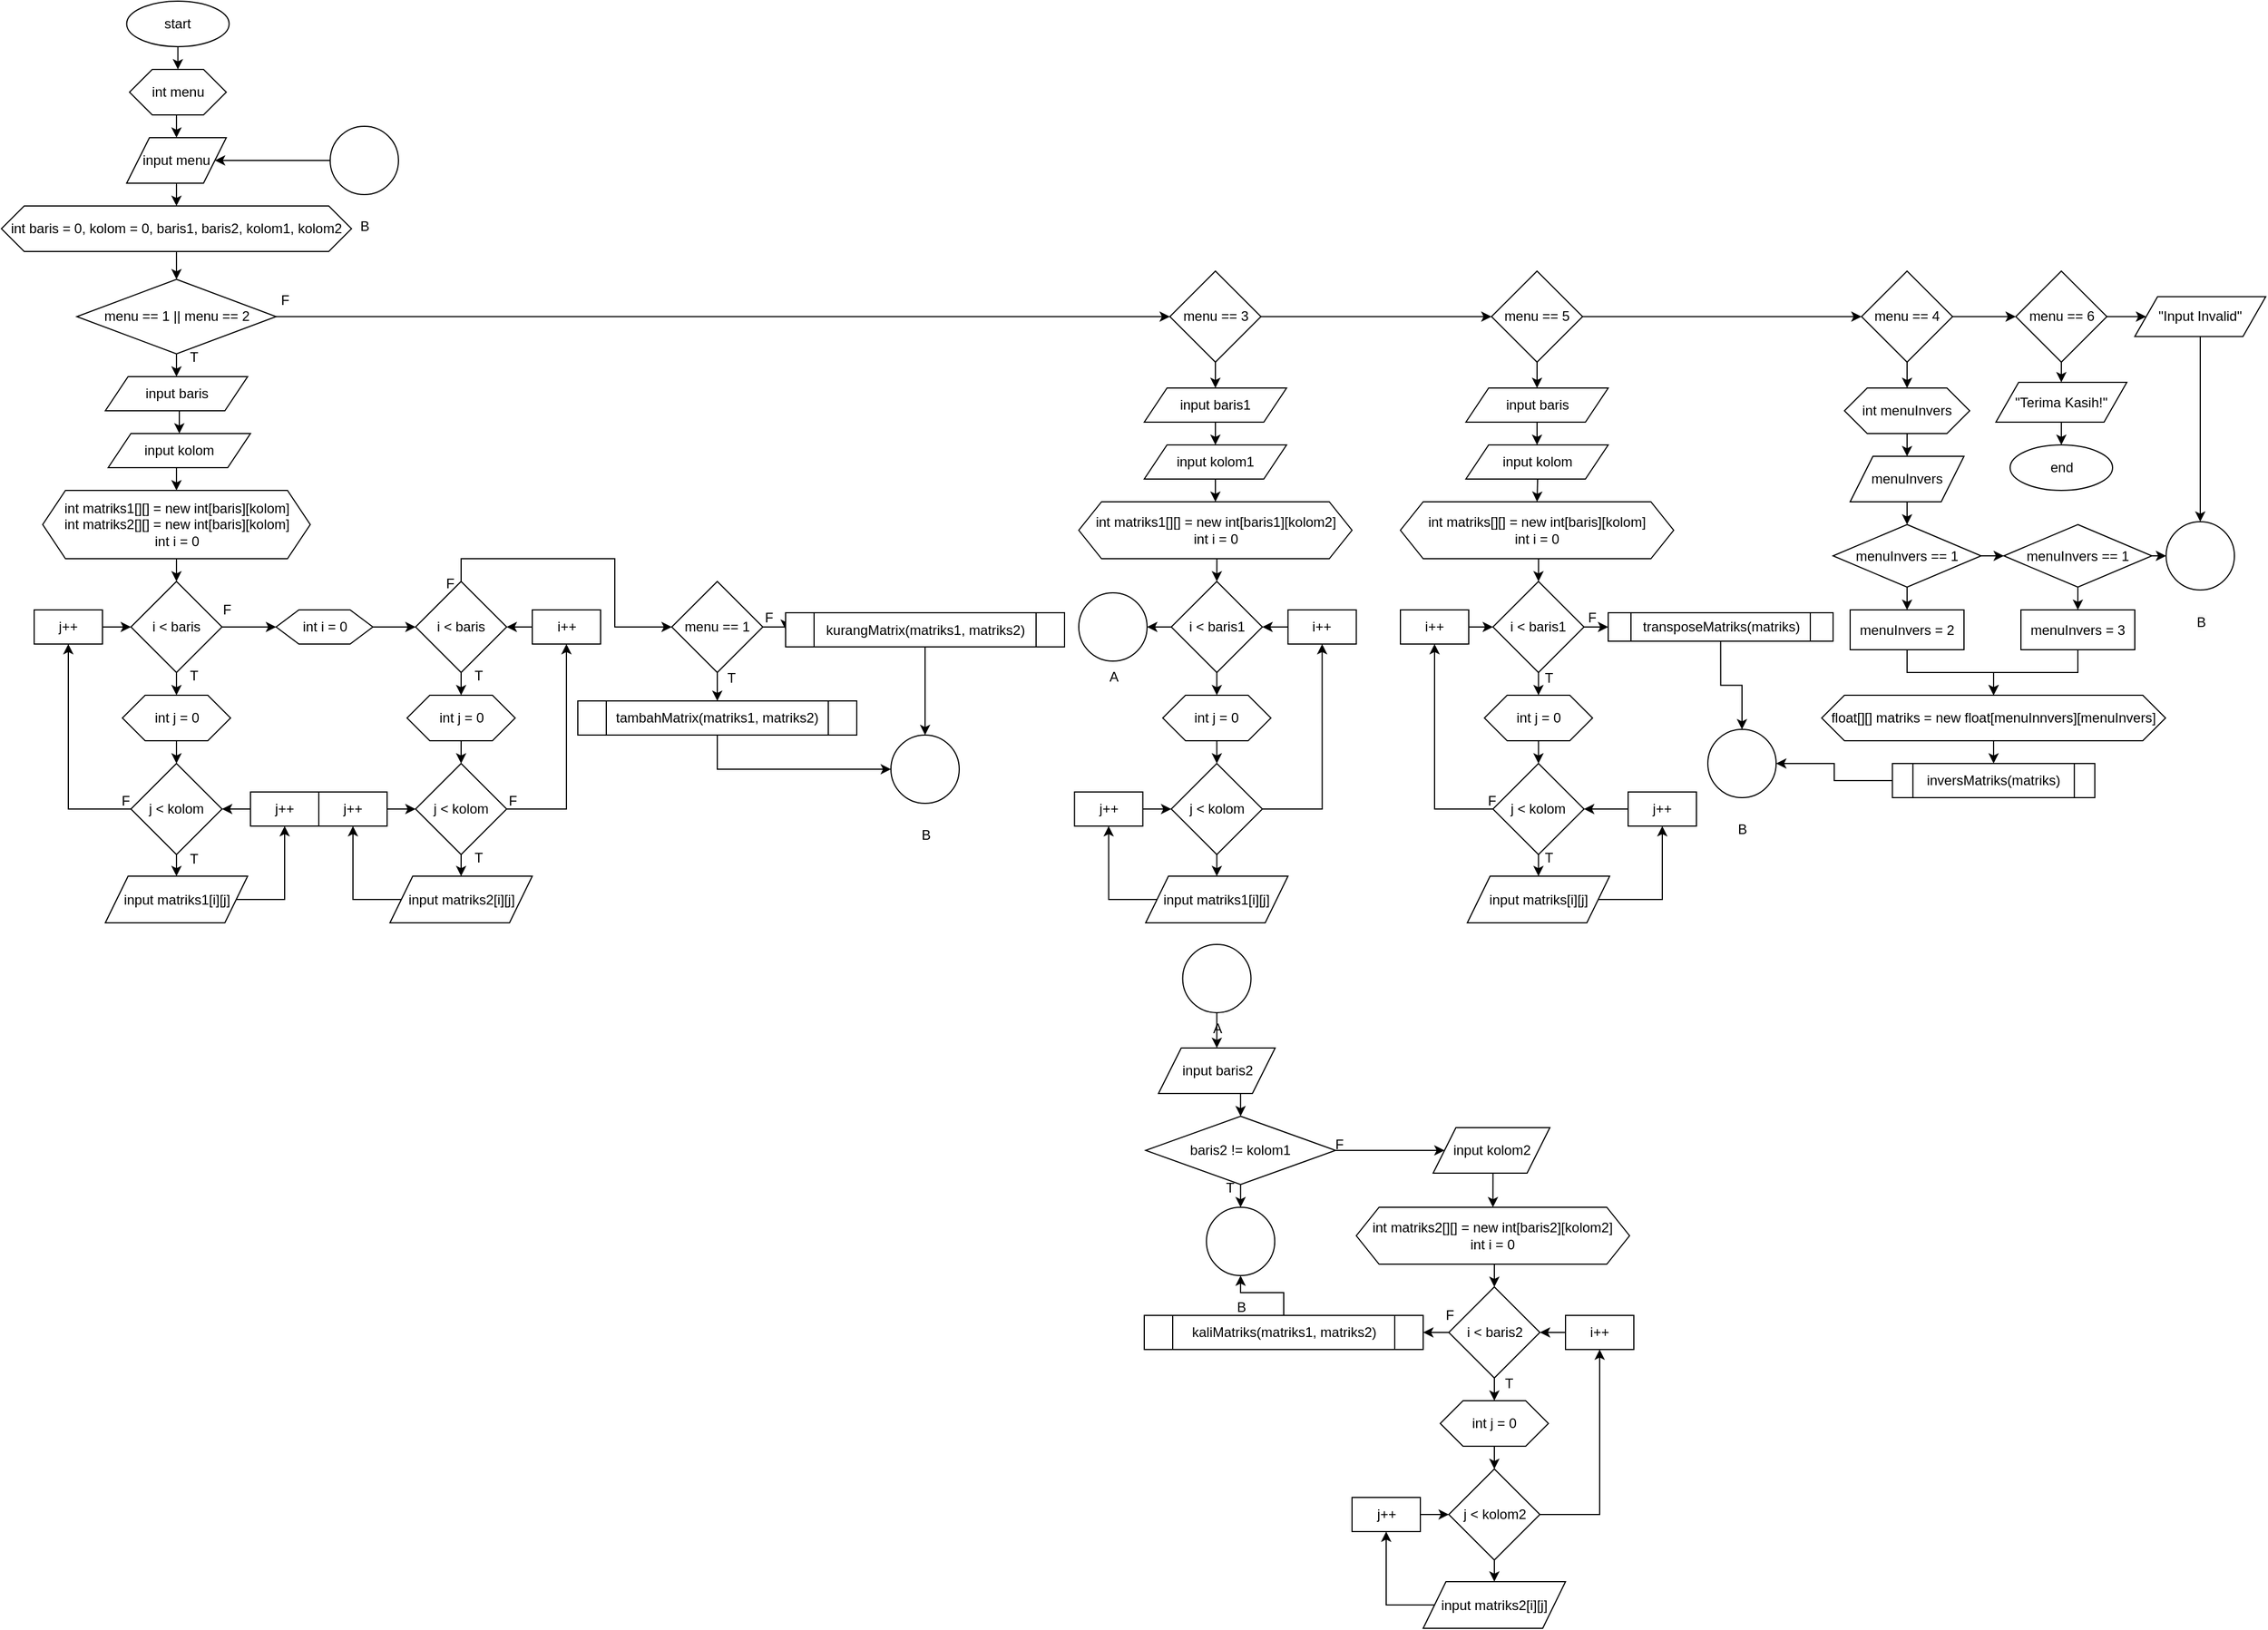 <mxfile version="25.0.3" pages="6">
  <diagram id="C5RBs43oDa-KdzZeNtuy" name="Main">
    <mxGraphModel dx="4153" dy="1487" grid="1" gridSize="10" guides="1" tooltips="1" connect="1" arrows="1" fold="1" page="1" pageScale="1" pageWidth="827" pageHeight="1169" math="0" shadow="0">
      <root>
        <mxCell id="WIyWlLk6GJQsqaUBKTNV-0" />
        <mxCell id="WIyWlLk6GJQsqaUBKTNV-1" parent="WIyWlLk6GJQsqaUBKTNV-0" />
        <mxCell id="Ob_QBPpN5LhBixzjGejJ-9" style="edgeStyle=orthogonalEdgeStyle;rounded=0;orthogonalLoop=1;jettySize=auto;html=1;exitX=0.5;exitY=1;exitDx=0;exitDy=0;entryX=0.5;entryY=0;entryDx=0;entryDy=0;" edge="1" parent="WIyWlLk6GJQsqaUBKTNV-1" source="Ob_QBPpN5LhBixzjGejJ-0" target="Ob_QBPpN5LhBixzjGejJ-1">
          <mxGeometry relative="1" as="geometry" />
        </mxCell>
        <mxCell id="Ob_QBPpN5LhBixzjGejJ-0" value="start" style="ellipse;whiteSpace=wrap;html=1;" vertex="1" parent="WIyWlLk6GJQsqaUBKTNV-1">
          <mxGeometry x="311.25" y="340" width="90" height="40" as="geometry" />
        </mxCell>
        <mxCell id="Ob_QBPpN5LhBixzjGejJ-187" style="edgeStyle=orthogonalEdgeStyle;rounded=0;orthogonalLoop=1;jettySize=auto;html=1;exitX=0.5;exitY=1;exitDx=0;exitDy=0;entryX=0.5;entryY=0;entryDx=0;entryDy=0;" edge="1" parent="WIyWlLk6GJQsqaUBKTNV-1" source="Ob_QBPpN5LhBixzjGejJ-1" target="Ob_QBPpN5LhBixzjGejJ-4">
          <mxGeometry relative="1" as="geometry" />
        </mxCell>
        <mxCell id="Ob_QBPpN5LhBixzjGejJ-1" value="int menu" style="shape=hexagon;perimeter=hexagonPerimeter2;whiteSpace=wrap;html=1;fixedSize=1;" vertex="1" parent="WIyWlLk6GJQsqaUBKTNV-1">
          <mxGeometry x="313.75" y="400" width="85" height="40" as="geometry" />
        </mxCell>
        <mxCell id="Ob_QBPpN5LhBixzjGejJ-12" style="edgeStyle=orthogonalEdgeStyle;rounded=0;orthogonalLoop=1;jettySize=auto;html=1;exitX=0.5;exitY=1;exitDx=0;exitDy=0;entryX=0.5;entryY=0;entryDx=0;entryDy=0;" edge="1" parent="WIyWlLk6GJQsqaUBKTNV-1" source="Ob_QBPpN5LhBixzjGejJ-4" target="Ob_QBPpN5LhBixzjGejJ-5">
          <mxGeometry relative="1" as="geometry" />
        </mxCell>
        <mxCell id="Ob_QBPpN5LhBixzjGejJ-4" value="input menu" style="shape=parallelogram;perimeter=parallelogramPerimeter;whiteSpace=wrap;html=1;fixedSize=1;" vertex="1" parent="WIyWlLk6GJQsqaUBKTNV-1">
          <mxGeometry x="311.25" y="460" width="87.5" height="40" as="geometry" />
        </mxCell>
        <mxCell id="Ob_QBPpN5LhBixzjGejJ-13" style="edgeStyle=orthogonalEdgeStyle;rounded=0;orthogonalLoop=1;jettySize=auto;html=1;exitX=0.5;exitY=1;exitDx=0;exitDy=0;entryX=0.5;entryY=0;entryDx=0;entryDy=0;" edge="1" parent="WIyWlLk6GJQsqaUBKTNV-1" source="Ob_QBPpN5LhBixzjGejJ-5" target="Ob_QBPpN5LhBixzjGejJ-6">
          <mxGeometry relative="1" as="geometry" />
        </mxCell>
        <mxCell id="Ob_QBPpN5LhBixzjGejJ-5" value="int baris = 0, kolom = 0, baris1, baris2, kolom1, kolom2" style="shape=hexagon;perimeter=hexagonPerimeter2;whiteSpace=wrap;html=1;fixedSize=1;" vertex="1" parent="WIyWlLk6GJQsqaUBKTNV-1">
          <mxGeometry x="201.25" y="520" width="307.5" height="40" as="geometry" />
        </mxCell>
        <mxCell id="Ob_QBPpN5LhBixzjGejJ-14" style="edgeStyle=orthogonalEdgeStyle;rounded=0;orthogonalLoop=1;jettySize=auto;html=1;exitX=0.5;exitY=1;exitDx=0;exitDy=0;entryX=0.5;entryY=0;entryDx=0;entryDy=0;" edge="1" parent="WIyWlLk6GJQsqaUBKTNV-1" source="Ob_QBPpN5LhBixzjGejJ-6" target="Ob_QBPpN5LhBixzjGejJ-7">
          <mxGeometry relative="1" as="geometry" />
        </mxCell>
        <mxCell id="Ob_QBPpN5LhBixzjGejJ-66" style="edgeStyle=orthogonalEdgeStyle;rounded=0;orthogonalLoop=1;jettySize=auto;html=1;exitX=1;exitY=0.5;exitDx=0;exitDy=0;" edge="1" parent="WIyWlLk6GJQsqaUBKTNV-1" source="Ob_QBPpN5LhBixzjGejJ-6" target="Ob_QBPpN5LhBixzjGejJ-65">
          <mxGeometry relative="1" as="geometry" />
        </mxCell>
        <mxCell id="Ob_QBPpN5LhBixzjGejJ-6" value="menu == 1 || menu == 2" style="rhombus;whiteSpace=wrap;html=1;" vertex="1" parent="WIyWlLk6GJQsqaUBKTNV-1">
          <mxGeometry x="267.5" y="584.5" width="175" height="65.5" as="geometry" />
        </mxCell>
        <mxCell id="Ob_QBPpN5LhBixzjGejJ-16" style="edgeStyle=orthogonalEdgeStyle;rounded=0;orthogonalLoop=1;jettySize=auto;html=1;exitX=0.5;exitY=1;exitDx=0;exitDy=0;entryX=0.5;entryY=0;entryDx=0;entryDy=0;" edge="1" parent="WIyWlLk6GJQsqaUBKTNV-1" source="Ob_QBPpN5LhBixzjGejJ-7" target="Ob_QBPpN5LhBixzjGejJ-8">
          <mxGeometry relative="1" as="geometry" />
        </mxCell>
        <mxCell id="Ob_QBPpN5LhBixzjGejJ-7" value="input baris" style="shape=parallelogram;perimeter=parallelogramPerimeter;whiteSpace=wrap;html=1;fixedSize=1;" vertex="1" parent="WIyWlLk6GJQsqaUBKTNV-1">
          <mxGeometry x="292.5" y="670" width="125" height="30" as="geometry" />
        </mxCell>
        <mxCell id="Ob_QBPpN5LhBixzjGejJ-19" style="edgeStyle=orthogonalEdgeStyle;rounded=0;orthogonalLoop=1;jettySize=auto;html=1;exitX=0.5;exitY=1;exitDx=0;exitDy=0;entryX=0.5;entryY=0;entryDx=0;entryDy=0;" edge="1" parent="WIyWlLk6GJQsqaUBKTNV-1" source="Ob_QBPpN5LhBixzjGejJ-8" target="Ob_QBPpN5LhBixzjGejJ-17">
          <mxGeometry relative="1" as="geometry" />
        </mxCell>
        <mxCell id="Ob_QBPpN5LhBixzjGejJ-8" value="input kolom" style="shape=parallelogram;perimeter=parallelogramPerimeter;whiteSpace=wrap;html=1;fixedSize=1;" vertex="1" parent="WIyWlLk6GJQsqaUBKTNV-1">
          <mxGeometry x="295" y="720" width="125" height="30" as="geometry" />
        </mxCell>
        <mxCell id="Ob_QBPpN5LhBixzjGejJ-20" style="edgeStyle=orthogonalEdgeStyle;rounded=0;orthogonalLoop=1;jettySize=auto;html=1;exitX=0.5;exitY=1;exitDx=0;exitDy=0;entryX=0.5;entryY=0;entryDx=0;entryDy=0;" edge="1" parent="WIyWlLk6GJQsqaUBKTNV-1" source="Ob_QBPpN5LhBixzjGejJ-17" target="Ob_QBPpN5LhBixzjGejJ-18">
          <mxGeometry relative="1" as="geometry" />
        </mxCell>
        <mxCell id="Ob_QBPpN5LhBixzjGejJ-17" value="int matriks1[][] = new int[baris][kolom]&lt;div&gt;int matriks2[][] = new int[baris][kolom]&lt;/div&gt;&lt;div&gt;int i = 0&lt;/div&gt;" style="shape=hexagon;perimeter=hexagonPerimeter2;whiteSpace=wrap;html=1;fixedSize=1;" vertex="1" parent="WIyWlLk6GJQsqaUBKTNV-1">
          <mxGeometry x="237.5" y="770" width="235" height="60" as="geometry" />
        </mxCell>
        <mxCell id="Ob_QBPpN5LhBixzjGejJ-25" style="edgeStyle=orthogonalEdgeStyle;rounded=0;orthogonalLoop=1;jettySize=auto;html=1;exitX=0.5;exitY=1;exitDx=0;exitDy=0;entryX=0.5;entryY=0;entryDx=0;entryDy=0;" edge="1" parent="WIyWlLk6GJQsqaUBKTNV-1" source="Ob_QBPpN5LhBixzjGejJ-18" target="Ob_QBPpN5LhBixzjGejJ-21">
          <mxGeometry relative="1" as="geometry" />
        </mxCell>
        <mxCell id="Ob_QBPpN5LhBixzjGejJ-203" style="edgeStyle=orthogonalEdgeStyle;rounded=0;orthogonalLoop=1;jettySize=auto;html=1;exitX=1;exitY=0.5;exitDx=0;exitDy=0;entryX=0;entryY=0.5;entryDx=0;entryDy=0;" edge="1" parent="WIyWlLk6GJQsqaUBKTNV-1" source="Ob_QBPpN5LhBixzjGejJ-18" target="Ob_QBPpN5LhBixzjGejJ-202">
          <mxGeometry relative="1" as="geometry" />
        </mxCell>
        <mxCell id="Ob_QBPpN5LhBixzjGejJ-18" value="i &amp;lt; baris" style="rhombus;whiteSpace=wrap;html=1;" vertex="1" parent="WIyWlLk6GJQsqaUBKTNV-1">
          <mxGeometry x="315" y="850" width="80" height="80" as="geometry" />
        </mxCell>
        <mxCell id="Ob_QBPpN5LhBixzjGejJ-26" style="edgeStyle=orthogonalEdgeStyle;rounded=0;orthogonalLoop=1;jettySize=auto;html=1;exitX=0.5;exitY=1;exitDx=0;exitDy=0;entryX=0.5;entryY=0;entryDx=0;entryDy=0;" edge="1" parent="WIyWlLk6GJQsqaUBKTNV-1" source="Ob_QBPpN5LhBixzjGejJ-21" target="Ob_QBPpN5LhBixzjGejJ-22">
          <mxGeometry relative="1" as="geometry" />
        </mxCell>
        <mxCell id="Ob_QBPpN5LhBixzjGejJ-21" value="int j = 0" style="shape=hexagon;perimeter=hexagonPerimeter2;whiteSpace=wrap;html=1;fixedSize=1;" vertex="1" parent="WIyWlLk6GJQsqaUBKTNV-1">
          <mxGeometry x="307.5" y="950" width="95" height="40" as="geometry" />
        </mxCell>
        <mxCell id="Ob_QBPpN5LhBixzjGejJ-27" style="edgeStyle=orthogonalEdgeStyle;rounded=0;orthogonalLoop=1;jettySize=auto;html=1;exitX=0.5;exitY=1;exitDx=0;exitDy=0;entryX=0.5;entryY=0;entryDx=0;entryDy=0;" edge="1" parent="WIyWlLk6GJQsqaUBKTNV-1" source="Ob_QBPpN5LhBixzjGejJ-22" target="Ob_QBPpN5LhBixzjGejJ-24">
          <mxGeometry relative="1" as="geometry" />
        </mxCell>
        <mxCell id="Ob_QBPpN5LhBixzjGejJ-34" style="edgeStyle=orthogonalEdgeStyle;rounded=0;orthogonalLoop=1;jettySize=auto;html=1;exitX=0;exitY=0.5;exitDx=0;exitDy=0;entryX=0.5;entryY=1;entryDx=0;entryDy=0;" edge="1" parent="WIyWlLk6GJQsqaUBKTNV-1" source="Ob_QBPpN5LhBixzjGejJ-22" target="Ob_QBPpN5LhBixzjGejJ-33">
          <mxGeometry relative="1" as="geometry" />
        </mxCell>
        <mxCell id="Ob_QBPpN5LhBixzjGejJ-22" value="j &amp;lt; kolom" style="rhombus;whiteSpace=wrap;html=1;" vertex="1" parent="WIyWlLk6GJQsqaUBKTNV-1">
          <mxGeometry x="315" y="1010" width="80" height="80" as="geometry" />
        </mxCell>
        <mxCell id="Ob_QBPpN5LhBixzjGejJ-28" style="edgeStyle=orthogonalEdgeStyle;rounded=0;orthogonalLoop=1;jettySize=auto;html=1;exitX=1;exitY=0.5;exitDx=0;exitDy=0;" edge="1" parent="WIyWlLk6GJQsqaUBKTNV-1" source="Ob_QBPpN5LhBixzjGejJ-24" target="Ob_QBPpN5LhBixzjGejJ-29">
          <mxGeometry relative="1" as="geometry">
            <mxPoint x="480" y="1070" as="targetPoint" />
          </mxGeometry>
        </mxCell>
        <mxCell id="Ob_QBPpN5LhBixzjGejJ-24" value="input matriks1[i][j]" style="shape=parallelogram;perimeter=parallelogramPerimeter;whiteSpace=wrap;html=1;fixedSize=1;" vertex="1" parent="WIyWlLk6GJQsqaUBKTNV-1">
          <mxGeometry x="292.5" y="1109" width="125" height="41" as="geometry" />
        </mxCell>
        <mxCell id="Ob_QBPpN5LhBixzjGejJ-31" style="edgeStyle=orthogonalEdgeStyle;rounded=0;orthogonalLoop=1;jettySize=auto;html=1;exitX=0;exitY=0.5;exitDx=0;exitDy=0;entryX=1;entryY=0.5;entryDx=0;entryDy=0;" edge="1" parent="WIyWlLk6GJQsqaUBKTNV-1" source="Ob_QBPpN5LhBixzjGejJ-29" target="Ob_QBPpN5LhBixzjGejJ-22">
          <mxGeometry relative="1" as="geometry" />
        </mxCell>
        <mxCell id="Ob_QBPpN5LhBixzjGejJ-29" value="j++" style="rounded=0;whiteSpace=wrap;html=1;" vertex="1" parent="WIyWlLk6GJQsqaUBKTNV-1">
          <mxGeometry x="420" y="1035" width="60" height="30" as="geometry" />
        </mxCell>
        <mxCell id="Ob_QBPpN5LhBixzjGejJ-36" style="edgeStyle=orthogonalEdgeStyle;rounded=0;orthogonalLoop=1;jettySize=auto;html=1;exitX=1;exitY=0.5;exitDx=0;exitDy=0;entryX=0;entryY=0.5;entryDx=0;entryDy=0;" edge="1" parent="WIyWlLk6GJQsqaUBKTNV-1" source="Ob_QBPpN5LhBixzjGejJ-33" target="Ob_QBPpN5LhBixzjGejJ-18">
          <mxGeometry relative="1" as="geometry" />
        </mxCell>
        <mxCell id="Ob_QBPpN5LhBixzjGejJ-33" value="j++" style="rounded=0;whiteSpace=wrap;html=1;" vertex="1" parent="WIyWlLk6GJQsqaUBKTNV-1">
          <mxGeometry x="230" y="875" width="60" height="30" as="geometry" />
        </mxCell>
        <mxCell id="Ob_QBPpN5LhBixzjGejJ-37" style="edgeStyle=orthogonalEdgeStyle;rounded=0;orthogonalLoop=1;jettySize=auto;html=1;exitX=0.5;exitY=1;exitDx=0;exitDy=0;entryX=0.5;entryY=0;entryDx=0;entryDy=0;" edge="1" parent="WIyWlLk6GJQsqaUBKTNV-1" source="Ob_QBPpN5LhBixzjGejJ-38" target="Ob_QBPpN5LhBixzjGejJ-40">
          <mxGeometry relative="1" as="geometry" />
        </mxCell>
        <mxCell id="Ob_QBPpN5LhBixzjGejJ-204" style="edgeStyle=orthogonalEdgeStyle;rounded=0;orthogonalLoop=1;jettySize=auto;html=1;exitX=0.5;exitY=0;exitDx=0;exitDy=0;entryX=0;entryY=0.5;entryDx=0;entryDy=0;" edge="1" parent="WIyWlLk6GJQsqaUBKTNV-1" source="Ob_QBPpN5LhBixzjGejJ-38" target="Ob_QBPpN5LhBixzjGejJ-55">
          <mxGeometry relative="1" as="geometry">
            <Array as="points">
              <mxPoint x="605" y="830" />
              <mxPoint x="740" y="830" />
              <mxPoint x="740" y="890" />
            </Array>
          </mxGeometry>
        </mxCell>
        <mxCell id="Ob_QBPpN5LhBixzjGejJ-38" value="i &amp;lt; baris" style="rhombus;whiteSpace=wrap;html=1;" vertex="1" parent="WIyWlLk6GJQsqaUBKTNV-1">
          <mxGeometry x="565" y="850" width="80" height="80" as="geometry" />
        </mxCell>
        <mxCell id="Ob_QBPpN5LhBixzjGejJ-39" style="edgeStyle=orthogonalEdgeStyle;rounded=0;orthogonalLoop=1;jettySize=auto;html=1;exitX=0.5;exitY=1;exitDx=0;exitDy=0;entryX=0.5;entryY=0;entryDx=0;entryDy=0;" edge="1" parent="WIyWlLk6GJQsqaUBKTNV-1" source="Ob_QBPpN5LhBixzjGejJ-40" target="Ob_QBPpN5LhBixzjGejJ-43">
          <mxGeometry relative="1" as="geometry" />
        </mxCell>
        <mxCell id="Ob_QBPpN5LhBixzjGejJ-40" value="int j = 0" style="shape=hexagon;perimeter=hexagonPerimeter2;whiteSpace=wrap;html=1;fixedSize=1;" vertex="1" parent="WIyWlLk6GJQsqaUBKTNV-1">
          <mxGeometry x="557.5" y="950" width="95" height="40" as="geometry" />
        </mxCell>
        <mxCell id="Ob_QBPpN5LhBixzjGejJ-41" style="edgeStyle=orthogonalEdgeStyle;rounded=0;orthogonalLoop=1;jettySize=auto;html=1;exitX=0.5;exitY=1;exitDx=0;exitDy=0;entryX=0.5;entryY=0;entryDx=0;entryDy=0;" edge="1" parent="WIyWlLk6GJQsqaUBKTNV-1" source="Ob_QBPpN5LhBixzjGejJ-43" target="Ob_QBPpN5LhBixzjGejJ-45">
          <mxGeometry relative="1" as="geometry" />
        </mxCell>
        <mxCell id="Ob_QBPpN5LhBixzjGejJ-52" style="edgeStyle=orthogonalEdgeStyle;rounded=0;orthogonalLoop=1;jettySize=auto;html=1;exitX=1;exitY=0.5;exitDx=0;exitDy=0;entryX=0.5;entryY=1;entryDx=0;entryDy=0;" edge="1" parent="WIyWlLk6GJQsqaUBKTNV-1" source="Ob_QBPpN5LhBixzjGejJ-43" target="Ob_QBPpN5LhBixzjGejJ-49">
          <mxGeometry relative="1" as="geometry" />
        </mxCell>
        <mxCell id="Ob_QBPpN5LhBixzjGejJ-43" value="j &amp;lt; kolom" style="rhombus;whiteSpace=wrap;html=1;" vertex="1" parent="WIyWlLk6GJQsqaUBKTNV-1">
          <mxGeometry x="565" y="1010" width="80" height="80" as="geometry" />
        </mxCell>
        <mxCell id="Ob_QBPpN5LhBixzjGejJ-51" style="edgeStyle=orthogonalEdgeStyle;rounded=0;orthogonalLoop=1;jettySize=auto;html=1;exitX=0;exitY=0.5;exitDx=0;exitDy=0;entryX=0.5;entryY=1;entryDx=0;entryDy=0;" edge="1" parent="WIyWlLk6GJQsqaUBKTNV-1" source="Ob_QBPpN5LhBixzjGejJ-45" target="Ob_QBPpN5LhBixzjGejJ-47">
          <mxGeometry relative="1" as="geometry" />
        </mxCell>
        <mxCell id="Ob_QBPpN5LhBixzjGejJ-45" value="input matriks2[i][j]" style="shape=parallelogram;perimeter=parallelogramPerimeter;whiteSpace=wrap;html=1;fixedSize=1;" vertex="1" parent="WIyWlLk6GJQsqaUBKTNV-1">
          <mxGeometry x="542.5" y="1109" width="125" height="41" as="geometry" />
        </mxCell>
        <mxCell id="Ob_QBPpN5LhBixzjGejJ-50" style="edgeStyle=orthogonalEdgeStyle;rounded=0;orthogonalLoop=1;jettySize=auto;html=1;exitX=1;exitY=0.5;exitDx=0;exitDy=0;entryX=0;entryY=0.5;entryDx=0;entryDy=0;" edge="1" parent="WIyWlLk6GJQsqaUBKTNV-1" source="Ob_QBPpN5LhBixzjGejJ-47" target="Ob_QBPpN5LhBixzjGejJ-43">
          <mxGeometry relative="1" as="geometry" />
        </mxCell>
        <mxCell id="Ob_QBPpN5LhBixzjGejJ-47" value="j++" style="rounded=0;whiteSpace=wrap;html=1;" vertex="1" parent="WIyWlLk6GJQsqaUBKTNV-1">
          <mxGeometry x="480" y="1035" width="60" height="30" as="geometry" />
        </mxCell>
        <mxCell id="Ob_QBPpN5LhBixzjGejJ-53" style="edgeStyle=orthogonalEdgeStyle;rounded=0;orthogonalLoop=1;jettySize=auto;html=1;exitX=0;exitY=0.5;exitDx=0;exitDy=0;entryX=1;entryY=0.5;entryDx=0;entryDy=0;" edge="1" parent="WIyWlLk6GJQsqaUBKTNV-1" source="Ob_QBPpN5LhBixzjGejJ-49" target="Ob_QBPpN5LhBixzjGejJ-38">
          <mxGeometry relative="1" as="geometry" />
        </mxCell>
        <mxCell id="Ob_QBPpN5LhBixzjGejJ-49" value="i++" style="rounded=0;whiteSpace=wrap;html=1;" vertex="1" parent="WIyWlLk6GJQsqaUBKTNV-1">
          <mxGeometry x="667.5" y="875" width="60" height="30" as="geometry" />
        </mxCell>
        <mxCell id="Ob_QBPpN5LhBixzjGejJ-58" style="edgeStyle=orthogonalEdgeStyle;rounded=0;orthogonalLoop=1;jettySize=auto;html=1;exitX=0.5;exitY=1;exitDx=0;exitDy=0;entryX=0.5;entryY=0;entryDx=0;entryDy=0;" edge="1" parent="WIyWlLk6GJQsqaUBKTNV-1" source="Ob_QBPpN5LhBixzjGejJ-55" target="Ob_QBPpN5LhBixzjGejJ-57">
          <mxGeometry relative="1" as="geometry" />
        </mxCell>
        <mxCell id="Ob_QBPpN5LhBixzjGejJ-221" style="edgeStyle=orthogonalEdgeStyle;rounded=0;orthogonalLoop=1;jettySize=auto;html=1;exitX=1;exitY=0.5;exitDx=0;exitDy=0;entryX=0;entryY=0.5;entryDx=0;entryDy=0;" edge="1" parent="WIyWlLk6GJQsqaUBKTNV-1" source="Ob_QBPpN5LhBixzjGejJ-55" target="Ob_QBPpN5LhBixzjGejJ-62">
          <mxGeometry relative="1" as="geometry" />
        </mxCell>
        <mxCell id="Ob_QBPpN5LhBixzjGejJ-55" value="menu == 1" style="rhombus;whiteSpace=wrap;html=1;" vertex="1" parent="WIyWlLk6GJQsqaUBKTNV-1">
          <mxGeometry x="790" y="850" width="80" height="80" as="geometry" />
        </mxCell>
        <mxCell id="Ob_QBPpN5LhBixzjGejJ-57" value="tambahMatrix(matriks1, matriks2)" style="shape=process;whiteSpace=wrap;html=1;backgroundOutline=1;" vertex="1" parent="WIyWlLk6GJQsqaUBKTNV-1">
          <mxGeometry x="707.5" y="955" width="245" height="30" as="geometry" />
        </mxCell>
        <mxCell id="Ob_QBPpN5LhBixzjGejJ-62" value="kurangMatrix(matriks1, matriks2)" style="shape=process;whiteSpace=wrap;html=1;backgroundOutline=1;" vertex="1" parent="WIyWlLk6GJQsqaUBKTNV-1">
          <mxGeometry x="890" y="877.5" width="245" height="30" as="geometry" />
        </mxCell>
        <mxCell id="Ob_QBPpN5LhBixzjGejJ-68" style="edgeStyle=orthogonalEdgeStyle;rounded=0;orthogonalLoop=1;jettySize=auto;html=1;exitX=0.5;exitY=1;exitDx=0;exitDy=0;entryX=0.5;entryY=0;entryDx=0;entryDy=0;" edge="1" parent="WIyWlLk6GJQsqaUBKTNV-1" source="Ob_QBPpN5LhBixzjGejJ-65" target="Ob_QBPpN5LhBixzjGejJ-67">
          <mxGeometry relative="1" as="geometry" />
        </mxCell>
        <mxCell id="Ob_QBPpN5LhBixzjGejJ-122" style="edgeStyle=orthogonalEdgeStyle;rounded=0;orthogonalLoop=1;jettySize=auto;html=1;exitX=1;exitY=0.5;exitDx=0;exitDy=0;entryX=0;entryY=0.5;entryDx=0;entryDy=0;" edge="1" parent="WIyWlLk6GJQsqaUBKTNV-1" source="Ob_QBPpN5LhBixzjGejJ-65" target="Ob_QBPpN5LhBixzjGejJ-121">
          <mxGeometry relative="1" as="geometry" />
        </mxCell>
        <mxCell id="Ob_QBPpN5LhBixzjGejJ-65" value="menu == 3" style="rhombus;whiteSpace=wrap;html=1;" vertex="1" parent="WIyWlLk6GJQsqaUBKTNV-1">
          <mxGeometry x="1227.5" y="577.25" width="80" height="80" as="geometry" />
        </mxCell>
        <mxCell id="Ob_QBPpN5LhBixzjGejJ-70" style="edgeStyle=orthogonalEdgeStyle;rounded=0;orthogonalLoop=1;jettySize=auto;html=1;exitX=0.5;exitY=1;exitDx=0;exitDy=0;entryX=0.5;entryY=0;entryDx=0;entryDy=0;" edge="1" parent="WIyWlLk6GJQsqaUBKTNV-1" source="Ob_QBPpN5LhBixzjGejJ-67" target="Ob_QBPpN5LhBixzjGejJ-69">
          <mxGeometry relative="1" as="geometry" />
        </mxCell>
        <mxCell id="Ob_QBPpN5LhBixzjGejJ-67" value="input baris1" style="shape=parallelogram;perimeter=parallelogramPerimeter;whiteSpace=wrap;html=1;fixedSize=1;" vertex="1" parent="WIyWlLk6GJQsqaUBKTNV-1">
          <mxGeometry x="1205" y="680" width="125" height="30" as="geometry" />
        </mxCell>
        <mxCell id="Ob_QBPpN5LhBixzjGejJ-72" style="edgeStyle=orthogonalEdgeStyle;rounded=0;orthogonalLoop=1;jettySize=auto;html=1;exitX=0.5;exitY=1;exitDx=0;exitDy=0;entryX=0.5;entryY=0;entryDx=0;entryDy=0;" edge="1" parent="WIyWlLk6GJQsqaUBKTNV-1" source="Ob_QBPpN5LhBixzjGejJ-69" target="Ob_QBPpN5LhBixzjGejJ-71">
          <mxGeometry relative="1" as="geometry" />
        </mxCell>
        <mxCell id="Ob_QBPpN5LhBixzjGejJ-69" value="input kolom1" style="shape=parallelogram;perimeter=parallelogramPerimeter;whiteSpace=wrap;html=1;fixedSize=1;" vertex="1" parent="WIyWlLk6GJQsqaUBKTNV-1">
          <mxGeometry x="1205" y="730" width="125" height="30" as="geometry" />
        </mxCell>
        <mxCell id="Ob_QBPpN5LhBixzjGejJ-88" style="edgeStyle=orthogonalEdgeStyle;rounded=0;orthogonalLoop=1;jettySize=auto;html=1;exitX=0.5;exitY=1;exitDx=0;exitDy=0;entryX=0.5;entryY=0;entryDx=0;entryDy=0;" edge="1" parent="WIyWlLk6GJQsqaUBKTNV-1" source="Ob_QBPpN5LhBixzjGejJ-71" target="Ob_QBPpN5LhBixzjGejJ-76">
          <mxGeometry relative="1" as="geometry" />
        </mxCell>
        <mxCell id="Ob_QBPpN5LhBixzjGejJ-71" value="int matriks1[][] = new int[baris1][kolom2]&lt;div&gt;int i = 0&lt;/div&gt;" style="shape=hexagon;perimeter=hexagonPerimeter2;whiteSpace=wrap;html=1;fixedSize=1;" vertex="1" parent="WIyWlLk6GJQsqaUBKTNV-1">
          <mxGeometry x="1147.5" y="780" width="240" height="50" as="geometry" />
        </mxCell>
        <mxCell id="Ob_QBPpN5LhBixzjGejJ-75" style="edgeStyle=orthogonalEdgeStyle;rounded=0;orthogonalLoop=1;jettySize=auto;html=1;exitX=0.5;exitY=1;exitDx=0;exitDy=0;entryX=0.5;entryY=0;entryDx=0;entryDy=0;" edge="1" parent="WIyWlLk6GJQsqaUBKTNV-1" source="Ob_QBPpN5LhBixzjGejJ-76" target="Ob_QBPpN5LhBixzjGejJ-78">
          <mxGeometry relative="1" as="geometry" />
        </mxCell>
        <mxCell id="Ob_QBPpN5LhBixzjGejJ-76" value="i &amp;lt; baris1" style="rhombus;whiteSpace=wrap;html=1;" vertex="1" parent="WIyWlLk6GJQsqaUBKTNV-1">
          <mxGeometry x="1228.75" y="850" width="80" height="80" as="geometry" />
        </mxCell>
        <mxCell id="Ob_QBPpN5LhBixzjGejJ-77" style="edgeStyle=orthogonalEdgeStyle;rounded=0;orthogonalLoop=1;jettySize=auto;html=1;exitX=0.5;exitY=1;exitDx=0;exitDy=0;entryX=0.5;entryY=0;entryDx=0;entryDy=0;" edge="1" parent="WIyWlLk6GJQsqaUBKTNV-1" source="Ob_QBPpN5LhBixzjGejJ-78" target="Ob_QBPpN5LhBixzjGejJ-81">
          <mxGeometry relative="1" as="geometry" />
        </mxCell>
        <mxCell id="Ob_QBPpN5LhBixzjGejJ-78" value="int j = 0" style="shape=hexagon;perimeter=hexagonPerimeter2;whiteSpace=wrap;html=1;fixedSize=1;" vertex="1" parent="WIyWlLk6GJQsqaUBKTNV-1">
          <mxGeometry x="1221.25" y="950" width="95" height="40" as="geometry" />
        </mxCell>
        <mxCell id="Ob_QBPpN5LhBixzjGejJ-79" style="edgeStyle=orthogonalEdgeStyle;rounded=0;orthogonalLoop=1;jettySize=auto;html=1;exitX=0.5;exitY=1;exitDx=0;exitDy=0;entryX=0.5;entryY=0;entryDx=0;entryDy=0;" edge="1" parent="WIyWlLk6GJQsqaUBKTNV-1" source="Ob_QBPpN5LhBixzjGejJ-81" target="Ob_QBPpN5LhBixzjGejJ-83">
          <mxGeometry relative="1" as="geometry" />
        </mxCell>
        <mxCell id="Ob_QBPpN5LhBixzjGejJ-80" style="edgeStyle=orthogonalEdgeStyle;rounded=0;orthogonalLoop=1;jettySize=auto;html=1;exitX=1;exitY=0.5;exitDx=0;exitDy=0;entryX=0.5;entryY=1;entryDx=0;entryDy=0;" edge="1" parent="WIyWlLk6GJQsqaUBKTNV-1" source="Ob_QBPpN5LhBixzjGejJ-81" target="Ob_QBPpN5LhBixzjGejJ-87">
          <mxGeometry relative="1" as="geometry" />
        </mxCell>
        <mxCell id="Ob_QBPpN5LhBixzjGejJ-81" value="j &amp;lt; kolom" style="rhombus;whiteSpace=wrap;html=1;" vertex="1" parent="WIyWlLk6GJQsqaUBKTNV-1">
          <mxGeometry x="1228.75" y="1010" width="80" height="80" as="geometry" />
        </mxCell>
        <mxCell id="Ob_QBPpN5LhBixzjGejJ-82" style="edgeStyle=orthogonalEdgeStyle;rounded=0;orthogonalLoop=1;jettySize=auto;html=1;exitX=0;exitY=0.5;exitDx=0;exitDy=0;entryX=0.5;entryY=1;entryDx=0;entryDy=0;" edge="1" parent="WIyWlLk6GJQsqaUBKTNV-1" source="Ob_QBPpN5LhBixzjGejJ-83" target="Ob_QBPpN5LhBixzjGejJ-85">
          <mxGeometry relative="1" as="geometry" />
        </mxCell>
        <mxCell id="Ob_QBPpN5LhBixzjGejJ-83" value="input matriks1[i][j]" style="shape=parallelogram;perimeter=parallelogramPerimeter;whiteSpace=wrap;html=1;fixedSize=1;" vertex="1" parent="WIyWlLk6GJQsqaUBKTNV-1">
          <mxGeometry x="1206.25" y="1109" width="125" height="41" as="geometry" />
        </mxCell>
        <mxCell id="Ob_QBPpN5LhBixzjGejJ-84" style="edgeStyle=orthogonalEdgeStyle;rounded=0;orthogonalLoop=1;jettySize=auto;html=1;exitX=1;exitY=0.5;exitDx=0;exitDy=0;entryX=0;entryY=0.5;entryDx=0;entryDy=0;" edge="1" parent="WIyWlLk6GJQsqaUBKTNV-1" source="Ob_QBPpN5LhBixzjGejJ-85" target="Ob_QBPpN5LhBixzjGejJ-81">
          <mxGeometry relative="1" as="geometry" />
        </mxCell>
        <mxCell id="Ob_QBPpN5LhBixzjGejJ-85" value="j++" style="rounded=0;whiteSpace=wrap;html=1;" vertex="1" parent="WIyWlLk6GJQsqaUBKTNV-1">
          <mxGeometry x="1143.75" y="1035" width="60" height="30" as="geometry" />
        </mxCell>
        <mxCell id="Ob_QBPpN5LhBixzjGejJ-86" style="edgeStyle=orthogonalEdgeStyle;rounded=0;orthogonalLoop=1;jettySize=auto;html=1;exitX=0;exitY=0.5;exitDx=0;exitDy=0;entryX=1;entryY=0.5;entryDx=0;entryDy=0;" edge="1" parent="WIyWlLk6GJQsqaUBKTNV-1" source="Ob_QBPpN5LhBixzjGejJ-87" target="Ob_QBPpN5LhBixzjGejJ-76">
          <mxGeometry relative="1" as="geometry" />
        </mxCell>
        <mxCell id="Ob_QBPpN5LhBixzjGejJ-87" value="i++" style="rounded=0;whiteSpace=wrap;html=1;" vertex="1" parent="WIyWlLk6GJQsqaUBKTNV-1">
          <mxGeometry x="1331.25" y="875" width="60" height="30" as="geometry" />
        </mxCell>
        <mxCell id="Ob_QBPpN5LhBixzjGejJ-89" value="A" style="verticalLabelPosition=bottom;verticalAlign=top;html=1;shape=mxgraph.flowchart.on-page_reference;" vertex="1" parent="WIyWlLk6GJQsqaUBKTNV-1">
          <mxGeometry x="1147.5" y="860" width="60" height="60" as="geometry" />
        </mxCell>
        <mxCell id="Ob_QBPpN5LhBixzjGejJ-90" style="edgeStyle=orthogonalEdgeStyle;rounded=0;orthogonalLoop=1;jettySize=auto;html=1;exitX=0;exitY=0.5;exitDx=0;exitDy=0;entryX=1;entryY=0.5;entryDx=0;entryDy=0;entryPerimeter=0;" edge="1" parent="WIyWlLk6GJQsqaUBKTNV-1" source="Ob_QBPpN5LhBixzjGejJ-76" target="Ob_QBPpN5LhBixzjGejJ-89">
          <mxGeometry relative="1" as="geometry" />
        </mxCell>
        <mxCell id="Ob_QBPpN5LhBixzjGejJ-93" style="edgeStyle=orthogonalEdgeStyle;rounded=0;orthogonalLoop=1;jettySize=auto;html=1;exitX=0.5;exitY=1;exitDx=0;exitDy=0;exitPerimeter=0;entryX=0.5;entryY=0;entryDx=0;entryDy=0;" edge="1" parent="WIyWlLk6GJQsqaUBKTNV-1" source="Ob_QBPpN5LhBixzjGejJ-91" target="Ob_QBPpN5LhBixzjGejJ-92">
          <mxGeometry relative="1" as="geometry" />
        </mxCell>
        <mxCell id="Ob_QBPpN5LhBixzjGejJ-91" value="A" style="verticalLabelPosition=bottom;verticalAlign=top;html=1;shape=mxgraph.flowchart.on-page_reference;" vertex="1" parent="WIyWlLk6GJQsqaUBKTNV-1">
          <mxGeometry x="1238.75" y="1169" width="60" height="60" as="geometry" />
        </mxCell>
        <mxCell id="Ob_QBPpN5LhBixzjGejJ-95" style="edgeStyle=orthogonalEdgeStyle;rounded=0;orthogonalLoop=1;jettySize=auto;html=1;exitX=0.5;exitY=1;exitDx=0;exitDy=0;entryX=0.5;entryY=0;entryDx=0;entryDy=0;" edge="1" parent="WIyWlLk6GJQsqaUBKTNV-1" source="Ob_QBPpN5LhBixzjGejJ-92" target="Ob_QBPpN5LhBixzjGejJ-94">
          <mxGeometry relative="1" as="geometry" />
        </mxCell>
        <mxCell id="Ob_QBPpN5LhBixzjGejJ-92" value="input baris2" style="shape=parallelogram;perimeter=parallelogramPerimeter;whiteSpace=wrap;html=1;fixedSize=1;" vertex="1" parent="WIyWlLk6GJQsqaUBKTNV-1">
          <mxGeometry x="1217.5" y="1260" width="102.5" height="40" as="geometry" />
        </mxCell>
        <mxCell id="Ob_QBPpN5LhBixzjGejJ-223" style="edgeStyle=orthogonalEdgeStyle;rounded=0;orthogonalLoop=1;jettySize=auto;html=1;exitX=1;exitY=0.5;exitDx=0;exitDy=0;entryX=0;entryY=0.5;entryDx=0;entryDy=0;" edge="1" parent="WIyWlLk6GJQsqaUBKTNV-1" source="Ob_QBPpN5LhBixzjGejJ-94" target="Ob_QBPpN5LhBixzjGejJ-99">
          <mxGeometry relative="1" as="geometry" />
        </mxCell>
        <mxCell id="Ob_QBPpN5LhBixzjGejJ-94" value="baris2 != kolom1" style="rhombus;whiteSpace=wrap;html=1;" vertex="1" parent="WIyWlLk6GJQsqaUBKTNV-1">
          <mxGeometry x="1206.25" y="1320" width="166.75" height="60" as="geometry" />
        </mxCell>
        <mxCell id="Ob_QBPpN5LhBixzjGejJ-96" value="&#xa;&lt;span style=&quot;color: rgb(0, 0, 0); font-family: Helvetica; font-size: 12px; font-style: normal; font-variant-ligatures: normal; font-variant-caps: normal; font-weight: 400; letter-spacing: normal; orphans: 2; text-align: center; text-indent: 0px; text-transform: none; widows: 2; word-spacing: 0px; -webkit-text-stroke-width: 0px; white-space: nowrap; background-color: rgb(251, 251, 251); text-decoration-thickness: initial; text-decoration-style: initial; text-decoration-color: initial; display: inline !important; float: none;&quot;&gt;B&lt;/span&gt;&#xa;&#xa;" style="verticalLabelPosition=bottom;verticalAlign=top;html=1;shape=mxgraph.flowchart.on-page_reference;" vertex="1" parent="WIyWlLk6GJQsqaUBKTNV-1">
          <mxGeometry x="1259.62" y="1400" width="60" height="60" as="geometry" />
        </mxCell>
        <mxCell id="Ob_QBPpN5LhBixzjGejJ-118" style="edgeStyle=orthogonalEdgeStyle;rounded=0;orthogonalLoop=1;jettySize=auto;html=1;exitX=0.5;exitY=1;exitDx=0;exitDy=0;entryX=0.5;entryY=0;entryDx=0;entryDy=0;" edge="1" parent="WIyWlLk6GJQsqaUBKTNV-1" source="Ob_QBPpN5LhBixzjGejJ-99" target="Ob_QBPpN5LhBixzjGejJ-102">
          <mxGeometry relative="1" as="geometry" />
        </mxCell>
        <mxCell id="Ob_QBPpN5LhBixzjGejJ-99" value="input kolom2" style="shape=parallelogram;perimeter=parallelogramPerimeter;whiteSpace=wrap;html=1;fixedSize=1;" vertex="1" parent="WIyWlLk6GJQsqaUBKTNV-1">
          <mxGeometry x="1458.75" y="1330" width="102.5" height="40" as="geometry" />
        </mxCell>
        <mxCell id="Ob_QBPpN5LhBixzjGejJ-101" style="edgeStyle=orthogonalEdgeStyle;rounded=0;orthogonalLoop=1;jettySize=auto;html=1;exitX=0.5;exitY=1;exitDx=0;exitDy=0;entryX=0.5;entryY=0;entryDx=0;entryDy=0;" edge="1" parent="WIyWlLk6GJQsqaUBKTNV-1" source="Ob_QBPpN5LhBixzjGejJ-102" target="Ob_QBPpN5LhBixzjGejJ-104">
          <mxGeometry relative="1" as="geometry" />
        </mxCell>
        <mxCell id="Ob_QBPpN5LhBixzjGejJ-102" value="int matriks2[][] = new int[baris2][kolom2]&lt;div&gt;int i = 0&lt;/div&gt;" style="shape=hexagon;perimeter=hexagonPerimeter2;whiteSpace=wrap;html=1;fixedSize=1;" vertex="1" parent="WIyWlLk6GJQsqaUBKTNV-1">
          <mxGeometry x="1391.25" y="1400" width="240" height="50" as="geometry" />
        </mxCell>
        <mxCell id="Ob_QBPpN5LhBixzjGejJ-103" style="edgeStyle=orthogonalEdgeStyle;rounded=0;orthogonalLoop=1;jettySize=auto;html=1;exitX=0.5;exitY=1;exitDx=0;exitDy=0;entryX=0.5;entryY=0;entryDx=0;entryDy=0;" edge="1" parent="WIyWlLk6GJQsqaUBKTNV-1" source="Ob_QBPpN5LhBixzjGejJ-104" target="Ob_QBPpN5LhBixzjGejJ-106">
          <mxGeometry relative="1" as="geometry" />
        </mxCell>
        <mxCell id="Ob_QBPpN5LhBixzjGejJ-120" style="edgeStyle=orthogonalEdgeStyle;rounded=0;orthogonalLoop=1;jettySize=auto;html=1;exitX=0;exitY=0.5;exitDx=0;exitDy=0;entryX=1;entryY=0.5;entryDx=0;entryDy=0;" edge="1" parent="WIyWlLk6GJQsqaUBKTNV-1" source="Ob_QBPpN5LhBixzjGejJ-104" target="Ob_QBPpN5LhBixzjGejJ-119">
          <mxGeometry relative="1" as="geometry" />
        </mxCell>
        <mxCell id="Ob_QBPpN5LhBixzjGejJ-104" value="i &amp;lt; baris2" style="rhombus;whiteSpace=wrap;html=1;" vertex="1" parent="WIyWlLk6GJQsqaUBKTNV-1">
          <mxGeometry x="1472.5" y="1470" width="80" height="80" as="geometry" />
        </mxCell>
        <mxCell id="Ob_QBPpN5LhBixzjGejJ-105" style="edgeStyle=orthogonalEdgeStyle;rounded=0;orthogonalLoop=1;jettySize=auto;html=1;exitX=0.5;exitY=1;exitDx=0;exitDy=0;entryX=0.5;entryY=0;entryDx=0;entryDy=0;" edge="1" parent="WIyWlLk6GJQsqaUBKTNV-1" source="Ob_QBPpN5LhBixzjGejJ-106" target="Ob_QBPpN5LhBixzjGejJ-109">
          <mxGeometry relative="1" as="geometry" />
        </mxCell>
        <mxCell id="Ob_QBPpN5LhBixzjGejJ-106" value="int j = 0" style="shape=hexagon;perimeter=hexagonPerimeter2;whiteSpace=wrap;html=1;fixedSize=1;" vertex="1" parent="WIyWlLk6GJQsqaUBKTNV-1">
          <mxGeometry x="1465" y="1570" width="95" height="40" as="geometry" />
        </mxCell>
        <mxCell id="Ob_QBPpN5LhBixzjGejJ-107" style="edgeStyle=orthogonalEdgeStyle;rounded=0;orthogonalLoop=1;jettySize=auto;html=1;exitX=0.5;exitY=1;exitDx=0;exitDy=0;entryX=0.5;entryY=0;entryDx=0;entryDy=0;" edge="1" parent="WIyWlLk6GJQsqaUBKTNV-1" source="Ob_QBPpN5LhBixzjGejJ-109" target="Ob_QBPpN5LhBixzjGejJ-111">
          <mxGeometry relative="1" as="geometry" />
        </mxCell>
        <mxCell id="Ob_QBPpN5LhBixzjGejJ-108" style="edgeStyle=orthogonalEdgeStyle;rounded=0;orthogonalLoop=1;jettySize=auto;html=1;exitX=1;exitY=0.5;exitDx=0;exitDy=0;entryX=0.5;entryY=1;entryDx=0;entryDy=0;" edge="1" parent="WIyWlLk6GJQsqaUBKTNV-1" source="Ob_QBPpN5LhBixzjGejJ-109" target="Ob_QBPpN5LhBixzjGejJ-115">
          <mxGeometry relative="1" as="geometry" />
        </mxCell>
        <mxCell id="Ob_QBPpN5LhBixzjGejJ-109" value="j &amp;lt; kolom2" style="rhombus;whiteSpace=wrap;html=1;" vertex="1" parent="WIyWlLk6GJQsqaUBKTNV-1">
          <mxGeometry x="1472.5" y="1630" width="80" height="80" as="geometry" />
        </mxCell>
        <mxCell id="Ob_QBPpN5LhBixzjGejJ-110" style="edgeStyle=orthogonalEdgeStyle;rounded=0;orthogonalLoop=1;jettySize=auto;html=1;exitX=0;exitY=0.5;exitDx=0;exitDy=0;entryX=0.5;entryY=1;entryDx=0;entryDy=0;" edge="1" parent="WIyWlLk6GJQsqaUBKTNV-1" source="Ob_QBPpN5LhBixzjGejJ-111" target="Ob_QBPpN5LhBixzjGejJ-113">
          <mxGeometry relative="1" as="geometry" />
        </mxCell>
        <mxCell id="Ob_QBPpN5LhBixzjGejJ-111" value="input matriks2[i][j]" style="shape=parallelogram;perimeter=parallelogramPerimeter;whiteSpace=wrap;html=1;fixedSize=1;" vertex="1" parent="WIyWlLk6GJQsqaUBKTNV-1">
          <mxGeometry x="1450" y="1729" width="125" height="41" as="geometry" />
        </mxCell>
        <mxCell id="Ob_QBPpN5LhBixzjGejJ-112" style="edgeStyle=orthogonalEdgeStyle;rounded=0;orthogonalLoop=1;jettySize=auto;html=1;exitX=1;exitY=0.5;exitDx=0;exitDy=0;entryX=0;entryY=0.5;entryDx=0;entryDy=0;" edge="1" parent="WIyWlLk6GJQsqaUBKTNV-1" source="Ob_QBPpN5LhBixzjGejJ-113" target="Ob_QBPpN5LhBixzjGejJ-109">
          <mxGeometry relative="1" as="geometry" />
        </mxCell>
        <mxCell id="Ob_QBPpN5LhBixzjGejJ-113" value="j++" style="rounded=0;whiteSpace=wrap;html=1;" vertex="1" parent="WIyWlLk6GJQsqaUBKTNV-1">
          <mxGeometry x="1387.5" y="1655" width="60" height="30" as="geometry" />
        </mxCell>
        <mxCell id="Ob_QBPpN5LhBixzjGejJ-114" style="edgeStyle=orthogonalEdgeStyle;rounded=0;orthogonalLoop=1;jettySize=auto;html=1;exitX=0;exitY=0.5;exitDx=0;exitDy=0;entryX=1;entryY=0.5;entryDx=0;entryDy=0;" edge="1" parent="WIyWlLk6GJQsqaUBKTNV-1" source="Ob_QBPpN5LhBixzjGejJ-115" target="Ob_QBPpN5LhBixzjGejJ-104">
          <mxGeometry relative="1" as="geometry" />
        </mxCell>
        <mxCell id="Ob_QBPpN5LhBixzjGejJ-115" value="i++" style="rounded=0;whiteSpace=wrap;html=1;" vertex="1" parent="WIyWlLk6GJQsqaUBKTNV-1">
          <mxGeometry x="1575" y="1495" width="60" height="30" as="geometry" />
        </mxCell>
        <mxCell id="Ob_QBPpN5LhBixzjGejJ-119" value="kaliMatriks(matriks1, matriks2)" style="shape=process;whiteSpace=wrap;html=1;backgroundOutline=1;" vertex="1" parent="WIyWlLk6GJQsqaUBKTNV-1">
          <mxGeometry x="1205" y="1495" width="245" height="30" as="geometry" />
        </mxCell>
        <mxCell id="Ob_QBPpN5LhBixzjGejJ-125" style="edgeStyle=orthogonalEdgeStyle;rounded=0;orthogonalLoop=1;jettySize=auto;html=1;exitX=0.5;exitY=1;exitDx=0;exitDy=0;entryX=0.5;entryY=0;entryDx=0;entryDy=0;" edge="1" parent="WIyWlLk6GJQsqaUBKTNV-1" source="Ob_QBPpN5LhBixzjGejJ-121" target="Ob_QBPpN5LhBixzjGejJ-123">
          <mxGeometry relative="1" as="geometry" />
        </mxCell>
        <mxCell id="Ob_QBPpN5LhBixzjGejJ-156" style="edgeStyle=orthogonalEdgeStyle;rounded=0;orthogonalLoop=1;jettySize=auto;html=1;exitX=1;exitY=0.5;exitDx=0;exitDy=0;entryX=0;entryY=0.5;entryDx=0;entryDy=0;" edge="1" parent="WIyWlLk6GJQsqaUBKTNV-1" source="Ob_QBPpN5LhBixzjGejJ-121" target="Ob_QBPpN5LhBixzjGejJ-155">
          <mxGeometry relative="1" as="geometry" />
        </mxCell>
        <mxCell id="Ob_QBPpN5LhBixzjGejJ-121" value="menu == 5" style="rhombus;whiteSpace=wrap;html=1;" vertex="1" parent="WIyWlLk6GJQsqaUBKTNV-1">
          <mxGeometry x="1510" y="577.25" width="80" height="80" as="geometry" />
        </mxCell>
        <mxCell id="Ob_QBPpN5LhBixzjGejJ-126" style="edgeStyle=orthogonalEdgeStyle;rounded=0;orthogonalLoop=1;jettySize=auto;html=1;exitX=0.5;exitY=1;exitDx=0;exitDy=0;entryX=0.5;entryY=0;entryDx=0;entryDy=0;" edge="1" parent="WIyWlLk6GJQsqaUBKTNV-1" source="Ob_QBPpN5LhBixzjGejJ-123" target="Ob_QBPpN5LhBixzjGejJ-124">
          <mxGeometry relative="1" as="geometry" />
        </mxCell>
        <mxCell id="Ob_QBPpN5LhBixzjGejJ-123" value="input baris" style="shape=parallelogram;perimeter=parallelogramPerimeter;whiteSpace=wrap;html=1;fixedSize=1;" vertex="1" parent="WIyWlLk6GJQsqaUBKTNV-1">
          <mxGeometry x="1487.5" y="680" width="125" height="30" as="geometry" />
        </mxCell>
        <mxCell id="Ob_QBPpN5LhBixzjGejJ-124" value="input kolom" style="shape=parallelogram;perimeter=parallelogramPerimeter;whiteSpace=wrap;html=1;fixedSize=1;" vertex="1" parent="WIyWlLk6GJQsqaUBKTNV-1">
          <mxGeometry x="1487.5" y="730" width="125" height="30" as="geometry" />
        </mxCell>
        <mxCell id="Ob_QBPpN5LhBixzjGejJ-127" style="edgeStyle=orthogonalEdgeStyle;rounded=0;orthogonalLoop=1;jettySize=auto;html=1;exitX=0.5;exitY=1;exitDx=0;exitDy=0;entryX=0.5;entryY=0;entryDx=0;entryDy=0;" edge="1" parent="WIyWlLk6GJQsqaUBKTNV-1" target="Ob_QBPpN5LhBixzjGejJ-129">
          <mxGeometry relative="1" as="geometry">
            <mxPoint x="1550.5" y="760" as="sourcePoint" />
          </mxGeometry>
        </mxCell>
        <mxCell id="Ob_QBPpN5LhBixzjGejJ-128" style="edgeStyle=orthogonalEdgeStyle;rounded=0;orthogonalLoop=1;jettySize=auto;html=1;exitX=0.5;exitY=1;exitDx=0;exitDy=0;entryX=0.5;entryY=0;entryDx=0;entryDy=0;" edge="1" parent="WIyWlLk6GJQsqaUBKTNV-1" source="Ob_QBPpN5LhBixzjGejJ-129" target="Ob_QBPpN5LhBixzjGejJ-131">
          <mxGeometry relative="1" as="geometry" />
        </mxCell>
        <mxCell id="Ob_QBPpN5LhBixzjGejJ-129" value="int matriks[][] = new int[baris][kolom]&lt;div&gt;int i = 0&lt;/div&gt;" style="shape=hexagon;perimeter=hexagonPerimeter2;whiteSpace=wrap;html=1;fixedSize=1;" vertex="1" parent="WIyWlLk6GJQsqaUBKTNV-1">
          <mxGeometry x="1430" y="780" width="240" height="50" as="geometry" />
        </mxCell>
        <mxCell id="Ob_QBPpN5LhBixzjGejJ-130" style="edgeStyle=orthogonalEdgeStyle;rounded=0;orthogonalLoop=1;jettySize=auto;html=1;exitX=0.5;exitY=1;exitDx=0;exitDy=0;entryX=0.5;entryY=0;entryDx=0;entryDy=0;" edge="1" parent="WIyWlLk6GJQsqaUBKTNV-1" source="Ob_QBPpN5LhBixzjGejJ-131" target="Ob_QBPpN5LhBixzjGejJ-133">
          <mxGeometry relative="1" as="geometry" />
        </mxCell>
        <mxCell id="Ob_QBPpN5LhBixzjGejJ-154" style="edgeStyle=orthogonalEdgeStyle;rounded=0;orthogonalLoop=1;jettySize=auto;html=1;exitX=1;exitY=0.5;exitDx=0;exitDy=0;entryX=0;entryY=0.5;entryDx=0;entryDy=0;" edge="1" parent="WIyWlLk6GJQsqaUBKTNV-1" source="Ob_QBPpN5LhBixzjGejJ-131" target="Ob_QBPpN5LhBixzjGejJ-152">
          <mxGeometry relative="1" as="geometry" />
        </mxCell>
        <mxCell id="Ob_QBPpN5LhBixzjGejJ-131" value="i &amp;lt; baris1" style="rhombus;whiteSpace=wrap;html=1;" vertex="1" parent="WIyWlLk6GJQsqaUBKTNV-1">
          <mxGeometry x="1511.25" y="850" width="80" height="80" as="geometry" />
        </mxCell>
        <mxCell id="Ob_QBPpN5LhBixzjGejJ-132" style="edgeStyle=orthogonalEdgeStyle;rounded=0;orthogonalLoop=1;jettySize=auto;html=1;exitX=0.5;exitY=1;exitDx=0;exitDy=0;entryX=0.5;entryY=0;entryDx=0;entryDy=0;" edge="1" parent="WIyWlLk6GJQsqaUBKTNV-1" source="Ob_QBPpN5LhBixzjGejJ-133" target="Ob_QBPpN5LhBixzjGejJ-136">
          <mxGeometry relative="1" as="geometry" />
        </mxCell>
        <mxCell id="Ob_QBPpN5LhBixzjGejJ-133" value="int j = 0" style="shape=hexagon;perimeter=hexagonPerimeter2;whiteSpace=wrap;html=1;fixedSize=1;" vertex="1" parent="WIyWlLk6GJQsqaUBKTNV-1">
          <mxGeometry x="1503.75" y="950" width="95" height="40" as="geometry" />
        </mxCell>
        <mxCell id="Ob_QBPpN5LhBixzjGejJ-134" style="edgeStyle=orthogonalEdgeStyle;rounded=0;orthogonalLoop=1;jettySize=auto;html=1;exitX=0.5;exitY=1;exitDx=0;exitDy=0;entryX=0.5;entryY=0;entryDx=0;entryDy=0;" edge="1" parent="WIyWlLk6GJQsqaUBKTNV-1" source="Ob_QBPpN5LhBixzjGejJ-136" target="Ob_QBPpN5LhBixzjGejJ-138">
          <mxGeometry relative="1" as="geometry" />
        </mxCell>
        <mxCell id="Ob_QBPpN5LhBixzjGejJ-232" style="edgeStyle=orthogonalEdgeStyle;rounded=0;orthogonalLoop=1;jettySize=auto;html=1;exitX=0;exitY=0.5;exitDx=0;exitDy=0;entryX=0.5;entryY=1;entryDx=0;entryDy=0;" edge="1" parent="WIyWlLk6GJQsqaUBKTNV-1" source="Ob_QBPpN5LhBixzjGejJ-136" target="Ob_QBPpN5LhBixzjGejJ-142">
          <mxGeometry relative="1" as="geometry" />
        </mxCell>
        <mxCell id="Ob_QBPpN5LhBixzjGejJ-136" value="j &amp;lt; kolom" style="rhombus;whiteSpace=wrap;html=1;" vertex="1" parent="WIyWlLk6GJQsqaUBKTNV-1">
          <mxGeometry x="1511.25" y="1010" width="80" height="80" as="geometry" />
        </mxCell>
        <mxCell id="Ob_QBPpN5LhBixzjGejJ-148" style="edgeStyle=orthogonalEdgeStyle;rounded=0;orthogonalLoop=1;jettySize=auto;html=1;exitX=1;exitY=0.5;exitDx=0;exitDy=0;entryX=0.5;entryY=1;entryDx=0;entryDy=0;" edge="1" parent="WIyWlLk6GJQsqaUBKTNV-1" source="Ob_QBPpN5LhBixzjGejJ-138" target="Ob_QBPpN5LhBixzjGejJ-140">
          <mxGeometry relative="1" as="geometry" />
        </mxCell>
        <mxCell id="Ob_QBPpN5LhBixzjGejJ-138" value="input matriks[i][j]" style="shape=parallelogram;perimeter=parallelogramPerimeter;whiteSpace=wrap;html=1;fixedSize=1;" vertex="1" parent="WIyWlLk6GJQsqaUBKTNV-1">
          <mxGeometry x="1488.75" y="1109" width="125" height="41" as="geometry" />
        </mxCell>
        <mxCell id="Ob_QBPpN5LhBixzjGejJ-149" style="edgeStyle=orthogonalEdgeStyle;rounded=0;orthogonalLoop=1;jettySize=auto;html=1;exitX=0;exitY=0.5;exitDx=0;exitDy=0;entryX=1;entryY=0.5;entryDx=0;entryDy=0;" edge="1" parent="WIyWlLk6GJQsqaUBKTNV-1" source="Ob_QBPpN5LhBixzjGejJ-140" target="Ob_QBPpN5LhBixzjGejJ-136">
          <mxGeometry relative="1" as="geometry" />
        </mxCell>
        <mxCell id="Ob_QBPpN5LhBixzjGejJ-140" value="j++" style="rounded=0;whiteSpace=wrap;html=1;" vertex="1" parent="WIyWlLk6GJQsqaUBKTNV-1">
          <mxGeometry x="1630" y="1035" width="60" height="30" as="geometry" />
        </mxCell>
        <mxCell id="Ob_QBPpN5LhBixzjGejJ-151" style="edgeStyle=orthogonalEdgeStyle;rounded=0;orthogonalLoop=1;jettySize=auto;html=1;exitX=1;exitY=0.5;exitDx=0;exitDy=0;entryX=0;entryY=0.5;entryDx=0;entryDy=0;" edge="1" parent="WIyWlLk6GJQsqaUBKTNV-1" source="Ob_QBPpN5LhBixzjGejJ-142" target="Ob_QBPpN5LhBixzjGejJ-131">
          <mxGeometry relative="1" as="geometry" />
        </mxCell>
        <mxCell id="Ob_QBPpN5LhBixzjGejJ-142" value="i++" style="rounded=0;whiteSpace=wrap;html=1;" vertex="1" parent="WIyWlLk6GJQsqaUBKTNV-1">
          <mxGeometry x="1430" y="875" width="60" height="30" as="geometry" />
        </mxCell>
        <mxCell id="Ob_QBPpN5LhBixzjGejJ-152" value="transposeMatriks(matriks)" style="shape=process;whiteSpace=wrap;html=1;backgroundOutline=1;" vertex="1" parent="WIyWlLk6GJQsqaUBKTNV-1">
          <mxGeometry x="1612.5" y="877.5" width="197.5" height="25" as="geometry" />
        </mxCell>
        <mxCell id="Ob_QBPpN5LhBixzjGejJ-160" style="edgeStyle=orthogonalEdgeStyle;rounded=0;orthogonalLoop=1;jettySize=auto;html=1;exitX=0.5;exitY=1;exitDx=0;exitDy=0;entryX=0.5;entryY=0;entryDx=0;entryDy=0;" edge="1" parent="WIyWlLk6GJQsqaUBKTNV-1" source="Ob_QBPpN5LhBixzjGejJ-155" target="Ob_QBPpN5LhBixzjGejJ-159">
          <mxGeometry relative="1" as="geometry" />
        </mxCell>
        <mxCell id="Ob_QBPpN5LhBixzjGejJ-190" style="edgeStyle=orthogonalEdgeStyle;rounded=0;orthogonalLoop=1;jettySize=auto;html=1;exitX=1;exitY=0.5;exitDx=0;exitDy=0;entryX=0;entryY=0.5;entryDx=0;entryDy=0;" edge="1" parent="WIyWlLk6GJQsqaUBKTNV-1" source="Ob_QBPpN5LhBixzjGejJ-155" target="Ob_QBPpN5LhBixzjGejJ-189">
          <mxGeometry relative="1" as="geometry" />
        </mxCell>
        <mxCell id="Ob_QBPpN5LhBixzjGejJ-155" value="menu == 4" style="rhombus;whiteSpace=wrap;html=1;" vertex="1" parent="WIyWlLk6GJQsqaUBKTNV-1">
          <mxGeometry x="1835" y="577.25" width="80" height="80" as="geometry" />
        </mxCell>
        <mxCell id="Ob_QBPpN5LhBixzjGejJ-162" style="edgeStyle=orthogonalEdgeStyle;rounded=0;orthogonalLoop=1;jettySize=auto;html=1;exitX=0.5;exitY=1;exitDx=0;exitDy=0;entryX=0.5;entryY=0;entryDx=0;entryDy=0;" edge="1" parent="WIyWlLk6GJQsqaUBKTNV-1" source="Ob_QBPpN5LhBixzjGejJ-159" target="Ob_QBPpN5LhBixzjGejJ-161">
          <mxGeometry relative="1" as="geometry" />
        </mxCell>
        <mxCell id="Ob_QBPpN5LhBixzjGejJ-159" value="int menuInvers" style="shape=hexagon;perimeter=hexagonPerimeter2;whiteSpace=wrap;html=1;fixedSize=1;" vertex="1" parent="WIyWlLk6GJQsqaUBKTNV-1">
          <mxGeometry x="1820" y="680" width="110" height="40" as="geometry" />
        </mxCell>
        <mxCell id="Ob_QBPpN5LhBixzjGejJ-164" style="edgeStyle=orthogonalEdgeStyle;rounded=0;orthogonalLoop=1;jettySize=auto;html=1;exitX=0.5;exitY=1;exitDx=0;exitDy=0;entryX=0.5;entryY=0;entryDx=0;entryDy=0;" edge="1" parent="WIyWlLk6GJQsqaUBKTNV-1" source="Ob_QBPpN5LhBixzjGejJ-161" target="Ob_QBPpN5LhBixzjGejJ-163">
          <mxGeometry relative="1" as="geometry" />
        </mxCell>
        <mxCell id="Ob_QBPpN5LhBixzjGejJ-161" value="menuInvers" style="shape=parallelogram;perimeter=parallelogramPerimeter;whiteSpace=wrap;html=1;fixedSize=1;" vertex="1" parent="WIyWlLk6GJQsqaUBKTNV-1">
          <mxGeometry x="1825" y="740" width="100" height="40" as="geometry" />
        </mxCell>
        <mxCell id="Ob_QBPpN5LhBixzjGejJ-166" style="edgeStyle=orthogonalEdgeStyle;rounded=0;orthogonalLoop=1;jettySize=auto;html=1;exitX=0.5;exitY=1;exitDx=0;exitDy=0;entryX=0.5;entryY=0;entryDx=0;entryDy=0;" edge="1" parent="WIyWlLk6GJQsqaUBKTNV-1" source="Ob_QBPpN5LhBixzjGejJ-163" target="Ob_QBPpN5LhBixzjGejJ-165">
          <mxGeometry relative="1" as="geometry" />
        </mxCell>
        <mxCell id="Ob_QBPpN5LhBixzjGejJ-170" style="edgeStyle=orthogonalEdgeStyle;rounded=0;orthogonalLoop=1;jettySize=auto;html=1;exitX=1;exitY=0.5;exitDx=0;exitDy=0;entryX=0;entryY=0.5;entryDx=0;entryDy=0;" edge="1" parent="WIyWlLk6GJQsqaUBKTNV-1" source="Ob_QBPpN5LhBixzjGejJ-163" target="Ob_QBPpN5LhBixzjGejJ-168">
          <mxGeometry relative="1" as="geometry" />
        </mxCell>
        <mxCell id="Ob_QBPpN5LhBixzjGejJ-163" value="menuInvers == 1" style="rhombus;whiteSpace=wrap;html=1;" vertex="1" parent="WIyWlLk6GJQsqaUBKTNV-1">
          <mxGeometry x="1810" y="800" width="130" height="55" as="geometry" />
        </mxCell>
        <mxCell id="Ob_QBPpN5LhBixzjGejJ-181" style="edgeStyle=orthogonalEdgeStyle;rounded=0;orthogonalLoop=1;jettySize=auto;html=1;exitX=0.5;exitY=1;exitDx=0;exitDy=0;entryX=0.5;entryY=0;entryDx=0;entryDy=0;" edge="1" parent="WIyWlLk6GJQsqaUBKTNV-1" source="Ob_QBPpN5LhBixzjGejJ-165" target="Ob_QBPpN5LhBixzjGejJ-180">
          <mxGeometry relative="1" as="geometry" />
        </mxCell>
        <mxCell id="Ob_QBPpN5LhBixzjGejJ-165" value="menuInvers = 2" style="rounded=0;whiteSpace=wrap;html=1;" vertex="1" parent="WIyWlLk6GJQsqaUBKTNV-1">
          <mxGeometry x="1825" y="875" width="100" height="35" as="geometry" />
        </mxCell>
        <mxCell id="Ob_QBPpN5LhBixzjGejJ-167" style="edgeStyle=orthogonalEdgeStyle;rounded=0;orthogonalLoop=1;jettySize=auto;html=1;exitX=0.5;exitY=1;exitDx=0;exitDy=0;entryX=0.5;entryY=0;entryDx=0;entryDy=0;" edge="1" parent="WIyWlLk6GJQsqaUBKTNV-1" source="Ob_QBPpN5LhBixzjGejJ-168" target="Ob_QBPpN5LhBixzjGejJ-169">
          <mxGeometry relative="1" as="geometry" />
        </mxCell>
        <mxCell id="Ob_QBPpN5LhBixzjGejJ-168" value="menuInvers == 1" style="rhombus;whiteSpace=wrap;html=1;" vertex="1" parent="WIyWlLk6GJQsqaUBKTNV-1">
          <mxGeometry x="1960" y="800" width="130" height="55" as="geometry" />
        </mxCell>
        <mxCell id="Ob_QBPpN5LhBixzjGejJ-183" style="edgeStyle=orthogonalEdgeStyle;rounded=0;orthogonalLoop=1;jettySize=auto;html=1;exitX=0.5;exitY=1;exitDx=0;exitDy=0;entryX=0.5;entryY=0;entryDx=0;entryDy=0;" edge="1" parent="WIyWlLk6GJQsqaUBKTNV-1" source="Ob_QBPpN5LhBixzjGejJ-169" target="Ob_QBPpN5LhBixzjGejJ-180">
          <mxGeometry relative="1" as="geometry" />
        </mxCell>
        <mxCell id="Ob_QBPpN5LhBixzjGejJ-169" value="menuInvers = 3" style="rounded=0;whiteSpace=wrap;html=1;" vertex="1" parent="WIyWlLk6GJQsqaUBKTNV-1">
          <mxGeometry x="1975" y="875" width="100" height="35" as="geometry" />
        </mxCell>
        <mxCell id="Ob_QBPpN5LhBixzjGejJ-188" style="edgeStyle=orthogonalEdgeStyle;rounded=0;orthogonalLoop=1;jettySize=auto;html=1;exitX=0;exitY=0.5;exitDx=0;exitDy=0;exitPerimeter=0;entryX=1;entryY=0.5;entryDx=0;entryDy=0;" edge="1" parent="WIyWlLk6GJQsqaUBKTNV-1" source="Ob_QBPpN5LhBixzjGejJ-174" target="Ob_QBPpN5LhBixzjGejJ-4">
          <mxGeometry relative="1" as="geometry" />
        </mxCell>
        <mxCell id="Ob_QBPpN5LhBixzjGejJ-174" value="&lt;br&gt;B" style="verticalLabelPosition=bottom;verticalAlign=top;html=1;shape=mxgraph.flowchart.on-page_reference;" vertex="1" parent="WIyWlLk6GJQsqaUBKTNV-1">
          <mxGeometry x="490" y="450" width="60" height="60" as="geometry" />
        </mxCell>
        <mxCell id="Ob_QBPpN5LhBixzjGejJ-176" value="&#xa;&lt;span style=&quot;color: rgb(0, 0, 0); font-family: Helvetica; font-size: 12px; font-style: normal; font-variant-ligatures: normal; font-variant-caps: normal; font-weight: 400; letter-spacing: normal; orphans: 2; text-align: center; text-indent: 0px; text-transform: none; widows: 2; word-spacing: 0px; -webkit-text-stroke-width: 0px; white-space: nowrap; background-color: rgb(251, 251, 251); text-decoration-thickness: initial; text-decoration-style: initial; text-decoration-color: initial; display: inline !important; float: none;&quot;&gt;B&lt;/span&gt;&#xa;&#xa;" style="verticalLabelPosition=bottom;verticalAlign=top;html=1;shape=mxgraph.flowchart.on-page_reference;" vertex="1" parent="WIyWlLk6GJQsqaUBKTNV-1">
          <mxGeometry x="2102.5" y="797.5" width="60" height="60" as="geometry" />
        </mxCell>
        <mxCell id="Ob_QBPpN5LhBixzjGejJ-178" style="edgeStyle=orthogonalEdgeStyle;rounded=0;orthogonalLoop=1;jettySize=auto;html=1;exitX=1;exitY=0.5;exitDx=0;exitDy=0;entryX=0;entryY=0.5;entryDx=0;entryDy=0;entryPerimeter=0;" edge="1" parent="WIyWlLk6GJQsqaUBKTNV-1" source="Ob_QBPpN5LhBixzjGejJ-168" target="Ob_QBPpN5LhBixzjGejJ-176">
          <mxGeometry relative="1" as="geometry" />
        </mxCell>
        <mxCell id="Ob_QBPpN5LhBixzjGejJ-186" style="edgeStyle=orthogonalEdgeStyle;rounded=0;orthogonalLoop=1;jettySize=auto;html=1;exitX=0.5;exitY=1;exitDx=0;exitDy=0;entryX=0.5;entryY=0;entryDx=0;entryDy=0;" edge="1" parent="WIyWlLk6GJQsqaUBKTNV-1" source="Ob_QBPpN5LhBixzjGejJ-180" target="Ob_QBPpN5LhBixzjGejJ-185">
          <mxGeometry relative="1" as="geometry" />
        </mxCell>
        <mxCell id="Ob_QBPpN5LhBixzjGejJ-180" value="float[][] matriks = new float[menuInnvers][menuInvers]" style="shape=hexagon;perimeter=hexagonPerimeter2;whiteSpace=wrap;html=1;fixedSize=1;" vertex="1" parent="WIyWlLk6GJQsqaUBKTNV-1">
          <mxGeometry x="1800" y="950" width="302" height="40" as="geometry" />
        </mxCell>
        <mxCell id="Ob_QBPpN5LhBixzjGejJ-185" value="inversMatriks(matriks)" style="shape=process;whiteSpace=wrap;html=1;backgroundOutline=1;" vertex="1" parent="WIyWlLk6GJQsqaUBKTNV-1">
          <mxGeometry x="1862.13" y="1010" width="177.75" height="30" as="geometry" />
        </mxCell>
        <mxCell id="Ob_QBPpN5LhBixzjGejJ-192" style="edgeStyle=orthogonalEdgeStyle;rounded=0;orthogonalLoop=1;jettySize=auto;html=1;exitX=0.5;exitY=1;exitDx=0;exitDy=0;entryX=0.5;entryY=0;entryDx=0;entryDy=0;" edge="1" parent="WIyWlLk6GJQsqaUBKTNV-1" source="Ob_QBPpN5LhBixzjGejJ-189" target="Ob_QBPpN5LhBixzjGejJ-191">
          <mxGeometry relative="1" as="geometry" />
        </mxCell>
        <mxCell id="Ob_QBPpN5LhBixzjGejJ-195" style="edgeStyle=orthogonalEdgeStyle;rounded=0;orthogonalLoop=1;jettySize=auto;html=1;exitX=1;exitY=0.5;exitDx=0;exitDy=0;entryX=0;entryY=0.5;entryDx=0;entryDy=0;" edge="1" parent="WIyWlLk6GJQsqaUBKTNV-1" source="Ob_QBPpN5LhBixzjGejJ-189" target="Ob_QBPpN5LhBixzjGejJ-194">
          <mxGeometry relative="1" as="geometry" />
        </mxCell>
        <mxCell id="Ob_QBPpN5LhBixzjGejJ-189" value="menu == 6" style="rhombus;whiteSpace=wrap;html=1;" vertex="1" parent="WIyWlLk6GJQsqaUBKTNV-1">
          <mxGeometry x="1970.5" y="577.25" width="80" height="80" as="geometry" />
        </mxCell>
        <mxCell id="Ob_QBPpN5LhBixzjGejJ-240" style="edgeStyle=orthogonalEdgeStyle;rounded=0;orthogonalLoop=1;jettySize=auto;html=1;exitX=0.5;exitY=1;exitDx=0;exitDy=0;entryX=0.5;entryY=0;entryDx=0;entryDy=0;" edge="1" parent="WIyWlLk6GJQsqaUBKTNV-1" source="Ob_QBPpN5LhBixzjGejJ-191" target="Ob_QBPpN5LhBixzjGejJ-239">
          <mxGeometry relative="1" as="geometry" />
        </mxCell>
        <mxCell id="Ob_QBPpN5LhBixzjGejJ-191" value="&quot;Terima Kasih!&quot;" style="shape=parallelogram;perimeter=parallelogramPerimeter;whiteSpace=wrap;html=1;fixedSize=1;" vertex="1" parent="WIyWlLk6GJQsqaUBKTNV-1">
          <mxGeometry x="1953" y="675" width="115" height="35" as="geometry" />
        </mxCell>
        <mxCell id="Ob_QBPpN5LhBixzjGejJ-194" value="&quot;Input Invalid&quot;" style="shape=parallelogram;perimeter=parallelogramPerimeter;whiteSpace=wrap;html=1;fixedSize=1;" vertex="1" parent="WIyWlLk6GJQsqaUBKTNV-1">
          <mxGeometry x="2075" y="599.75" width="115" height="35" as="geometry" />
        </mxCell>
        <mxCell id="Ob_QBPpN5LhBixzjGejJ-196" value="T" style="text;html=1;align=center;verticalAlign=middle;resizable=0;points=[];autosize=1;strokeColor=none;fillColor=none;" vertex="1" parent="WIyWlLk6GJQsqaUBKTNV-1">
          <mxGeometry x="355" y="638" width="30" height="30" as="geometry" />
        </mxCell>
        <mxCell id="Ob_QBPpN5LhBixzjGejJ-197" value="F" style="text;html=1;align=center;verticalAlign=middle;resizable=0;points=[];autosize=1;strokeColor=none;fillColor=none;" vertex="1" parent="WIyWlLk6GJQsqaUBKTNV-1">
          <mxGeometry x="435" y="588" width="30" height="30" as="geometry" />
        </mxCell>
        <mxCell id="Ob_QBPpN5LhBixzjGejJ-198" value="T" style="text;html=1;align=center;verticalAlign=middle;resizable=0;points=[];autosize=1;strokeColor=none;fillColor=none;" vertex="1" parent="WIyWlLk6GJQsqaUBKTNV-1">
          <mxGeometry x="355" y="918" width="30" height="30" as="geometry" />
        </mxCell>
        <mxCell id="Ob_QBPpN5LhBixzjGejJ-199" value="T" style="text;html=1;align=center;verticalAlign=middle;resizable=0;points=[];autosize=1;strokeColor=none;fillColor=none;" vertex="1" parent="WIyWlLk6GJQsqaUBKTNV-1">
          <mxGeometry x="355" y="1079" width="30" height="30" as="geometry" />
        </mxCell>
        <mxCell id="Ob_QBPpN5LhBixzjGejJ-200" value="F" style="text;html=1;align=center;verticalAlign=middle;resizable=0;points=[];autosize=1;strokeColor=none;fillColor=none;" vertex="1" parent="WIyWlLk6GJQsqaUBKTNV-1">
          <mxGeometry x="295" y="1028" width="30" height="30" as="geometry" />
        </mxCell>
        <mxCell id="Ob_QBPpN5LhBixzjGejJ-205" style="edgeStyle=orthogonalEdgeStyle;rounded=0;orthogonalLoop=1;jettySize=auto;html=1;exitX=1;exitY=0.5;exitDx=0;exitDy=0;entryX=0;entryY=0.5;entryDx=0;entryDy=0;" edge="1" parent="WIyWlLk6GJQsqaUBKTNV-1" source="Ob_QBPpN5LhBixzjGejJ-202" target="Ob_QBPpN5LhBixzjGejJ-38">
          <mxGeometry relative="1" as="geometry" />
        </mxCell>
        <mxCell id="Ob_QBPpN5LhBixzjGejJ-202" value="int i = 0" style="shape=hexagon;perimeter=hexagonPerimeter2;whiteSpace=wrap;html=1;fixedSize=1;" vertex="1" parent="WIyWlLk6GJQsqaUBKTNV-1">
          <mxGeometry x="442.5" y="875" width="85" height="30" as="geometry" />
        </mxCell>
        <mxCell id="Ob_QBPpN5LhBixzjGejJ-206" value="F" style="text;html=1;align=center;verticalAlign=middle;resizable=0;points=[];autosize=1;strokeColor=none;fillColor=none;" vertex="1" parent="WIyWlLk6GJQsqaUBKTNV-1">
          <mxGeometry x="384" y="860" width="30" height="30" as="geometry" />
        </mxCell>
        <mxCell id="Ob_QBPpN5LhBixzjGejJ-207" value="T" style="text;html=1;align=center;verticalAlign=middle;resizable=0;points=[];autosize=1;strokeColor=none;fillColor=none;" vertex="1" parent="WIyWlLk6GJQsqaUBKTNV-1">
          <mxGeometry x="605" y="918" width="30" height="30" as="geometry" />
        </mxCell>
        <mxCell id="Ob_QBPpN5LhBixzjGejJ-208" value="F" style="text;html=1;align=center;verticalAlign=middle;resizable=0;points=[];autosize=1;" vertex="1" parent="WIyWlLk6GJQsqaUBKTNV-1">
          <mxGeometry x="580" y="837" width="30" height="30" as="geometry" />
        </mxCell>
        <mxCell id="Ob_QBPpN5LhBixzjGejJ-209" value="T" style="text;html=1;align=center;verticalAlign=middle;resizable=0;points=[];autosize=1;strokeColor=none;fillColor=none;" vertex="1" parent="WIyWlLk6GJQsqaUBKTNV-1">
          <mxGeometry x="605" y="1078" width="30" height="30" as="geometry" />
        </mxCell>
        <mxCell id="Ob_QBPpN5LhBixzjGejJ-210" value="F" style="text;html=1;align=center;verticalAlign=middle;resizable=0;points=[];autosize=1;strokeColor=none;fillColor=none;" vertex="1" parent="WIyWlLk6GJQsqaUBKTNV-1">
          <mxGeometry x="635" y="1028" width="30" height="30" as="geometry" />
        </mxCell>
        <mxCell id="Ob_QBPpN5LhBixzjGejJ-211" value="T" style="text;html=1;align=center;verticalAlign=middle;resizable=0;points=[];autosize=1;" vertex="1" parent="WIyWlLk6GJQsqaUBKTNV-1">
          <mxGeometry x="827" y="920" width="30" height="30" as="geometry" />
        </mxCell>
        <mxCell id="Ob_QBPpN5LhBixzjGejJ-212" value="F" style="text;html=1;align=center;verticalAlign=middle;resizable=0;points=[];autosize=1;strokeColor=none;fillColor=none;" vertex="1" parent="WIyWlLk6GJQsqaUBKTNV-1">
          <mxGeometry x="860" y="867" width="30" height="30" as="geometry" />
        </mxCell>
        <mxCell id="Ob_QBPpN5LhBixzjGejJ-218" value="&lt;br&gt;B" style="verticalLabelPosition=bottom;verticalAlign=top;html=1;shape=mxgraph.flowchart.on-page_reference;" vertex="1" parent="WIyWlLk6GJQsqaUBKTNV-1">
          <mxGeometry x="982.5" y="985" width="60" height="60" as="geometry" />
        </mxCell>
        <mxCell id="Ob_QBPpN5LhBixzjGejJ-219" style="edgeStyle=orthogonalEdgeStyle;rounded=0;orthogonalLoop=1;jettySize=auto;html=1;exitX=0.5;exitY=1;exitDx=0;exitDy=0;entryX=0.5;entryY=0;entryDx=0;entryDy=0;entryPerimeter=0;" edge="1" parent="WIyWlLk6GJQsqaUBKTNV-1" source="Ob_QBPpN5LhBixzjGejJ-62" target="Ob_QBPpN5LhBixzjGejJ-218">
          <mxGeometry relative="1" as="geometry" />
        </mxCell>
        <mxCell id="Ob_QBPpN5LhBixzjGejJ-222" style="edgeStyle=orthogonalEdgeStyle;rounded=0;orthogonalLoop=1;jettySize=auto;html=1;exitX=0.5;exitY=1;exitDx=0;exitDy=0;entryX=0;entryY=0.5;entryDx=0;entryDy=0;entryPerimeter=0;" edge="1" parent="WIyWlLk6GJQsqaUBKTNV-1" source="Ob_QBPpN5LhBixzjGejJ-57" target="Ob_QBPpN5LhBixzjGejJ-218">
          <mxGeometry relative="1" as="geometry" />
        </mxCell>
        <mxCell id="Ob_QBPpN5LhBixzjGejJ-224" style="edgeStyle=orthogonalEdgeStyle;rounded=0;orthogonalLoop=1;jettySize=auto;html=1;exitX=0.5;exitY=1;exitDx=0;exitDy=0;entryX=0.5;entryY=0;entryDx=0;entryDy=0;entryPerimeter=0;" edge="1" parent="WIyWlLk6GJQsqaUBKTNV-1" source="Ob_QBPpN5LhBixzjGejJ-94" target="Ob_QBPpN5LhBixzjGejJ-96">
          <mxGeometry relative="1" as="geometry" />
        </mxCell>
        <mxCell id="Ob_QBPpN5LhBixzjGejJ-225" value="T" style="text;html=1;align=center;verticalAlign=middle;resizable=0;points=[];autosize=1;strokeColor=none;fillColor=none;" vertex="1" parent="WIyWlLk6GJQsqaUBKTNV-1">
          <mxGeometry x="1265" y="1368" width="30" height="30" as="geometry" />
        </mxCell>
        <mxCell id="Ob_QBPpN5LhBixzjGejJ-226" value="F" style="text;html=1;align=center;verticalAlign=middle;resizable=0;points=[];autosize=1;" vertex="1" parent="WIyWlLk6GJQsqaUBKTNV-1">
          <mxGeometry x="1361.25" y="1330" width="30" height="30" as="geometry" />
        </mxCell>
        <mxCell id="Ob_QBPpN5LhBixzjGejJ-227" value="T" style="text;html=1;align=center;verticalAlign=middle;resizable=0;points=[];autosize=1;strokeColor=none;fillColor=none;" vertex="1" parent="WIyWlLk6GJQsqaUBKTNV-1">
          <mxGeometry x="1510" y="1540" width="30" height="30" as="geometry" />
        </mxCell>
        <mxCell id="Ob_QBPpN5LhBixzjGejJ-228" value="F" style="text;html=1;align=center;verticalAlign=middle;resizable=0;points=[];autosize=1;strokeColor=none;fillColor=none;" vertex="1" parent="WIyWlLk6GJQsqaUBKTNV-1">
          <mxGeometry x="1457.5" y="1480" width="30" height="30" as="geometry" />
        </mxCell>
        <mxCell id="Ob_QBPpN5LhBixzjGejJ-229" value="T" style="text;html=1;align=center;verticalAlign=middle;resizable=0;points=[];autosize=1;strokeColor=none;fillColor=none;" vertex="1" parent="WIyWlLk6GJQsqaUBKTNV-1">
          <mxGeometry x="1545" y="920" width="30" height="30" as="geometry" />
        </mxCell>
        <mxCell id="Ob_QBPpN5LhBixzjGejJ-230" value="F" style="text;html=1;align=center;verticalAlign=middle;resizable=0;points=[];autosize=1;strokeColor=none;fillColor=none;" vertex="1" parent="WIyWlLk6GJQsqaUBKTNV-1">
          <mxGeometry x="1582.5" y="867" width="30" height="30" as="geometry" />
        </mxCell>
        <mxCell id="Ob_QBPpN5LhBixzjGejJ-231" value="T" style="text;html=1;align=center;verticalAlign=middle;resizable=0;points=[];autosize=1;strokeColor=none;fillColor=none;" vertex="1" parent="WIyWlLk6GJQsqaUBKTNV-1">
          <mxGeometry x="1545" y="1078" width="30" height="30" as="geometry" />
        </mxCell>
        <mxCell id="Ob_QBPpN5LhBixzjGejJ-233" value="F" style="text;html=1;align=center;verticalAlign=middle;resizable=0;points=[];autosize=1;strokeColor=none;fillColor=none;" vertex="1" parent="WIyWlLk6GJQsqaUBKTNV-1">
          <mxGeometry x="1495" y="1028" width="30" height="30" as="geometry" />
        </mxCell>
        <mxCell id="Ob_QBPpN5LhBixzjGejJ-234" style="edgeStyle=orthogonalEdgeStyle;rounded=0;orthogonalLoop=1;jettySize=auto;html=1;exitX=0.5;exitY=0;exitDx=0;exitDy=0;entryX=0.5;entryY=1;entryDx=0;entryDy=0;entryPerimeter=0;" edge="1" parent="WIyWlLk6GJQsqaUBKTNV-1" source="Ob_QBPpN5LhBixzjGejJ-119" target="Ob_QBPpN5LhBixzjGejJ-96">
          <mxGeometry relative="1" as="geometry" />
        </mxCell>
        <mxCell id="Ob_QBPpN5LhBixzjGejJ-235" value="&lt;br&gt;B" style="verticalLabelPosition=bottom;verticalAlign=top;html=1;shape=mxgraph.flowchart.on-page_reference;" vertex="1" parent="WIyWlLk6GJQsqaUBKTNV-1">
          <mxGeometry x="1700" y="980" width="60" height="60" as="geometry" />
        </mxCell>
        <mxCell id="Ob_QBPpN5LhBixzjGejJ-238" style="edgeStyle=orthogonalEdgeStyle;rounded=0;orthogonalLoop=1;jettySize=auto;html=1;exitX=0.5;exitY=1;exitDx=0;exitDy=0;entryX=0.5;entryY=0;entryDx=0;entryDy=0;entryPerimeter=0;" edge="1" parent="WIyWlLk6GJQsqaUBKTNV-1" source="Ob_QBPpN5LhBixzjGejJ-152" target="Ob_QBPpN5LhBixzjGejJ-235">
          <mxGeometry relative="1" as="geometry" />
        </mxCell>
        <mxCell id="Ob_QBPpN5LhBixzjGejJ-239" value="end" style="ellipse;whiteSpace=wrap;html=1;" vertex="1" parent="WIyWlLk6GJQsqaUBKTNV-1">
          <mxGeometry x="1965.5" y="730" width="90" height="40" as="geometry" />
        </mxCell>
        <mxCell id="Ob_QBPpN5LhBixzjGejJ-242" style="edgeStyle=orthogonalEdgeStyle;rounded=0;orthogonalLoop=1;jettySize=auto;html=1;exitX=0.5;exitY=1;exitDx=0;exitDy=0;entryX=0.5;entryY=0;entryDx=0;entryDy=0;entryPerimeter=0;" edge="1" parent="WIyWlLk6GJQsqaUBKTNV-1" source="Ob_QBPpN5LhBixzjGejJ-194" target="Ob_QBPpN5LhBixzjGejJ-176">
          <mxGeometry relative="1" as="geometry" />
        </mxCell>
        <mxCell id="Ob_QBPpN5LhBixzjGejJ-243" style="edgeStyle=orthogonalEdgeStyle;rounded=0;orthogonalLoop=1;jettySize=auto;html=1;exitX=0;exitY=0.5;exitDx=0;exitDy=0;entryX=1;entryY=0.5;entryDx=0;entryDy=0;entryPerimeter=0;" edge="1" parent="WIyWlLk6GJQsqaUBKTNV-1" source="Ob_QBPpN5LhBixzjGejJ-185" target="Ob_QBPpN5LhBixzjGejJ-235">
          <mxGeometry relative="1" as="geometry" />
        </mxCell>
      </root>
    </mxGraphModel>
  </diagram>
  <diagram id="J32Xbh-iPIe8DLkKtz8P" name="tambahMatrix">
    <mxGraphModel dx="521" dy="522" grid="1" gridSize="10" guides="1" tooltips="1" connect="1" arrows="1" fold="1" page="1" pageScale="1" pageWidth="827" pageHeight="1169" math="0" shadow="0">
      <root>
        <mxCell id="0" />
        <mxCell id="1" parent="0" />
        <mxCell id="n_PICepRB-7vga4QmUEw-45" value="" style="group" parent="1" vertex="1" connectable="0">
          <mxGeometry x="50" y="50" width="290" height="730" as="geometry" />
        </mxCell>
        <mxCell id="n_PICepRB-7vga4QmUEw-6" value="" style="edgeStyle=orthogonalEdgeStyle;rounded=0;orthogonalLoop=1;jettySize=auto;html=1;" parent="n_PICepRB-7vga4QmUEw-45" source="n_PICepRB-7vga4QmUEw-1" edge="1">
          <mxGeometry relative="1" as="geometry">
            <mxPoint x="126.875" y="63.636" as="targetPoint" />
          </mxGeometry>
        </mxCell>
        <mxCell id="n_PICepRB-7vga4QmUEw-1" value="tambahMatrix()" style="ellipse;whiteSpace=wrap;html=1;" parent="n_PICepRB-7vga4QmUEw-45" vertex="1">
          <mxGeometry x="81.67" y="-10" width="91.04" height="40" as="geometry" />
        </mxCell>
        <mxCell id="n_PICepRB-7vga4QmUEw-8" value="" style="edgeStyle=orthogonalEdgeStyle;rounded=0;orthogonalLoop=1;jettySize=auto;html=1;" parent="n_PICepRB-7vga4QmUEw-45" target="n_PICepRB-7vga4QmUEw-7" edge="1">
          <mxGeometry relative="1" as="geometry">
            <mxPoint x="126.875" y="106.061" as="sourcePoint" />
          </mxGeometry>
        </mxCell>
        <mxCell id="n_PICepRB-7vga4QmUEw-5" value="&lt;div&gt;int baris = matriks1.length;&lt;/div&gt;&lt;div&gt;&lt;span style=&quot;background-color: initial;&quot;&gt;int kolom = matriks1[0].length;&lt;/span&gt;&lt;/div&gt;&lt;div&gt;&lt;span style=&quot;background-color: initial;&quot;&gt;int[][] hasil = new int[baris][kolom];&lt;/span&gt;&lt;/div&gt;" style="shape=hexagon;perimeter=hexagonPerimeter2;whiteSpace=wrap;html=1;fixedSize=1;" parent="n_PICepRB-7vga4QmUEw-45" vertex="1">
          <mxGeometry x="10.67" y="63.64" width="232.4" height="42.42" as="geometry" />
        </mxCell>
        <mxCell id="n_PICepRB-7vga4QmUEw-10" value="" style="edgeStyle=orthogonalEdgeStyle;rounded=0;orthogonalLoop=1;jettySize=auto;html=1;" parent="n_PICepRB-7vga4QmUEw-45" source="n_PICepRB-7vga4QmUEw-7" target="n_PICepRB-7vga4QmUEw-9" edge="1">
          <mxGeometry relative="1" as="geometry" />
        </mxCell>
        <mxCell id="n_PICepRB-7vga4QmUEw-7" value="i = 0" style="whiteSpace=wrap;html=1;" parent="n_PICepRB-7vga4QmUEw-45" vertex="1">
          <mxGeometry x="107.188" y="141.414" width="39.375" height="21.212" as="geometry" />
        </mxCell>
        <mxCell id="n_PICepRB-7vga4QmUEw-14" value="" style="edgeStyle=orthogonalEdgeStyle;rounded=0;orthogonalLoop=1;jettySize=auto;html=1;" parent="n_PICepRB-7vga4QmUEw-45" source="n_PICepRB-7vga4QmUEw-9" target="n_PICepRB-7vga4QmUEw-13" edge="1">
          <mxGeometry relative="1" as="geometry" />
        </mxCell>
        <mxCell id="n_PICepRB-7vga4QmUEw-37" value="" style="edgeStyle=orthogonalEdgeStyle;rounded=0;orthogonalLoop=1;jettySize=auto;html=1;entryX=1;entryY=0.5;entryDx=0;entryDy=0;" parent="n_PICepRB-7vga4QmUEw-45" source="n_PICepRB-7vga4QmUEw-9" target="n_PICepRB-7vga4QmUEw-35" edge="1">
          <mxGeometry relative="1" as="geometry">
            <mxPoint x="367.5" y="473.737" as="targetPoint" />
            <Array as="points">
              <mxPoint x="280" y="219.192" />
              <mxPoint x="280" y="516.162" />
            </Array>
          </mxGeometry>
        </mxCell>
        <mxCell id="n_PICepRB-7vga4QmUEw-9" value="i &amp;lt; baris" style="rhombus;whiteSpace=wrap;html=1;" parent="n_PICepRB-7vga4QmUEw-45" vertex="1">
          <mxGeometry x="81.667" y="190.909" width="90.417" height="56.566" as="geometry" />
        </mxCell>
        <mxCell id="n_PICepRB-7vga4QmUEw-18" value="" style="edgeStyle=orthogonalEdgeStyle;rounded=0;orthogonalLoop=1;jettySize=auto;html=1;" parent="n_PICepRB-7vga4QmUEw-45" source="n_PICepRB-7vga4QmUEw-13" target="n_PICepRB-7vga4QmUEw-17" edge="1">
          <mxGeometry relative="1" as="geometry" />
        </mxCell>
        <mxCell id="n_PICepRB-7vga4QmUEw-13" value="j = 0" style="whiteSpace=wrap;html=1;" parent="n_PICepRB-7vga4QmUEw-45" vertex="1">
          <mxGeometry x="107.188" y="275.758" width="39.375" height="21.212" as="geometry" />
        </mxCell>
        <mxCell id="n_PICepRB-7vga4QmUEw-20" value="" style="edgeStyle=orthogonalEdgeStyle;rounded=0;orthogonalLoop=1;jettySize=auto;html=1;" parent="n_PICepRB-7vga4QmUEw-45" source="n_PICepRB-7vga4QmUEw-17" edge="1">
          <mxGeometry relative="1" as="geometry">
            <mxPoint x="126.875" y="424.242" as="targetPoint" />
          </mxGeometry>
        </mxCell>
        <mxCell id="n_PICepRB-7vga4QmUEw-27" value="" style="edgeStyle=orthogonalEdgeStyle;rounded=0;orthogonalLoop=1;jettySize=auto;html=1;entryX=0.5;entryY=1;entryDx=0;entryDy=0;" parent="n_PICepRB-7vga4QmUEw-45" source="n_PICepRB-7vga4QmUEw-17" target="n_PICepRB-7vga4QmUEw-25" edge="1">
          <mxGeometry relative="1" as="geometry">
            <mxPoint x="35" y="360.606" as="targetPoint" />
          </mxGeometry>
        </mxCell>
        <mxCell id="n_PICepRB-7vga4QmUEw-17" value="j &amp;lt; kolom" style="rhombus;whiteSpace=wrap;html=1;" parent="n_PICepRB-7vga4QmUEw-45" vertex="1">
          <mxGeometry x="81.667" y="332.323" width="90.417" height="56.566" as="geometry" />
        </mxCell>
        <mxCell id="n_PICepRB-7vga4QmUEw-19" value="hasil[i][j] = matriks1[i][j] + matriks2[i][j];" style="whiteSpace=wrap;html=1;" parent="n_PICepRB-7vga4QmUEw-45" vertex="1">
          <mxGeometry x="31.09" y="424.24" width="206.15" height="42.42" as="geometry" />
        </mxCell>
        <mxCell id="n_PICepRB-7vga4QmUEw-24" value="" style="edgeStyle=orthogonalEdgeStyle;rounded=0;orthogonalLoop=1;jettySize=auto;html=1;" parent="n_PICepRB-7vga4QmUEw-45" source="n_PICepRB-7vga4QmUEw-23" target="n_PICepRB-7vga4QmUEw-17" edge="1">
          <mxGeometry relative="1" as="geometry" />
        </mxCell>
        <mxCell id="n_PICepRB-7vga4QmUEw-23" value="j++" style="whiteSpace=wrap;html=1;" parent="n_PICepRB-7vga4QmUEw-45" vertex="1">
          <mxGeometry x="230.627" y="350" width="39.375" height="21.212" as="geometry" />
        </mxCell>
        <mxCell id="n_PICepRB-7vga4QmUEw-28" value="" style="edgeStyle=orthogonalEdgeStyle;rounded=0;orthogonalLoop=1;jettySize=auto;html=1;" parent="n_PICepRB-7vga4QmUEw-45" source="n_PICepRB-7vga4QmUEw-25" target="n_PICepRB-7vga4QmUEw-9" edge="1">
          <mxGeometry relative="1" as="geometry" />
        </mxCell>
        <mxCell id="n_PICepRB-7vga4QmUEw-25" value="i++" style="whiteSpace=wrap;html=1;" parent="n_PICepRB-7vga4QmUEw-45" vertex="1">
          <mxGeometry y="208.586" width="39.375" height="21.212" as="geometry" />
        </mxCell>
        <mxCell id="n_PICepRB-7vga4QmUEw-29" value="T" style="text;html=1;align=center;verticalAlign=middle;whiteSpace=wrap;rounded=0;" parent="n_PICepRB-7vga4QmUEw-45" vertex="1">
          <mxGeometry x="122.5" y="247.475" width="35" height="21.212" as="geometry" />
        </mxCell>
        <mxCell id="n_PICepRB-7vga4QmUEw-30" value="T" style="text;html=1;align=center;verticalAlign=middle;whiteSpace=wrap;rounded=0;" parent="n_PICepRB-7vga4QmUEw-45" vertex="1">
          <mxGeometry x="116.667" y="388.889" width="35" height="21.212" as="geometry" />
        </mxCell>
        <mxCell id="n_PICepRB-7vga4QmUEw-31" value="F" style="text;html=1;align=center;verticalAlign=middle;whiteSpace=wrap;rounded=0;" parent="n_PICepRB-7vga4QmUEw-45" vertex="1">
          <mxGeometry x="52.5" y="339.394" width="35" height="21.212" as="geometry" />
        </mxCell>
        <mxCell id="n_PICepRB-7vga4QmUEw-34" value="F" style="text;html=1;align=center;verticalAlign=middle;whiteSpace=wrap;rounded=0;" parent="n_PICepRB-7vga4QmUEw-45" vertex="1">
          <mxGeometry x="177.333" y="190.909" width="35" height="21.212" as="geometry" />
        </mxCell>
        <mxCell id="n_PICepRB-7vga4QmUEw-39" value="" style="edgeStyle=orthogonalEdgeStyle;rounded=0;orthogonalLoop=1;jettySize=auto;html=1;entryX=0.5;entryY=0;entryDx=0;entryDy=0;" parent="n_PICepRB-7vga4QmUEw-45" source="n_PICepRB-7vga4QmUEw-35" target="n_PICepRB-7vga4QmUEw-40" edge="1">
          <mxGeometry relative="1" as="geometry">
            <mxPoint x="126.51" y="586.869" as="targetPoint" />
          </mxGeometry>
        </mxCell>
        <mxCell id="n_PICepRB-7vga4QmUEw-35" value="print &quot;Hasil pertambahan matriks&quot;" style="shape=parallelogram;perimeter=parallelogramPerimeter;whiteSpace=wrap;html=1;fixedSize=1;" parent="n_PICepRB-7vga4QmUEw-45" vertex="1">
          <mxGeometry x="23.13" y="490" width="207.5" height="55.05" as="geometry" />
        </mxCell>
        <mxCell id="n_PICepRB-7vga4QmUEw-44" value="" style="edgeStyle=orthogonalEdgeStyle;rounded=0;orthogonalLoop=1;jettySize=auto;html=1;" parent="n_PICepRB-7vga4QmUEw-45" source="n_PICepRB-7vga4QmUEw-40" target="n_PICepRB-7vga4QmUEw-43" edge="1">
          <mxGeometry relative="1" as="geometry" />
        </mxCell>
        <mxCell id="n_PICepRB-7vga4QmUEw-40" value="i = 0" style="whiteSpace=wrap;html=1;" parent="n_PICepRB-7vga4QmUEw-45" vertex="1">
          <mxGeometry x="107.188" y="579.798" width="39.375" height="21.212" as="geometry" />
        </mxCell>
        <mxCell id="n_PICepRB-7vga4QmUEw-43" value="i &amp;lt; baris" style="rhombus;whiteSpace=wrap;html=1;" parent="n_PICepRB-7vga4QmUEw-45" vertex="1">
          <mxGeometry x="81.667" y="643.434" width="90.417" height="56.566" as="geometry" />
        </mxCell>
        <mxCell id="n_PICepRB-7vga4QmUEw-47" value="" style="edgeStyle=orthogonalEdgeStyle;rounded=0;orthogonalLoop=1;jettySize=auto;html=1;entryX=0.5;entryY=1;entryDx=0;entryDy=0;exitX=1;exitY=0.5;exitDx=0;exitDy=0;" parent="n_PICepRB-7vga4QmUEw-45" source="n_PICepRB-7vga4QmUEw-19" target="n_PICepRB-7vga4QmUEw-23" edge="1">
          <mxGeometry relative="1" as="geometry">
            <mxPoint x="360.315" y="445.519" as="targetPoint" />
            <Array as="points">
              <mxPoint x="250" y="445" />
            </Array>
          </mxGeometry>
        </mxCell>
        <mxCell id="qXJtQInTQcKugstmX2LF-1" value="T" style="text;html=1;align=center;verticalAlign=middle;whiteSpace=wrap;rounded=0;" parent="n_PICepRB-7vga4QmUEw-45" vertex="1">
          <mxGeometry x="129.797" y="699.999" width="35" height="21.212" as="geometry" />
        </mxCell>
        <mxCell id="qXJtQInTQcKugstmX2LF-16" value="" style="edgeStyle=orthogonalEdgeStyle;rounded=0;orthogonalLoop=1;jettySize=auto;html=1;entryX=0;entryY=0.5;entryDx=0;entryDy=0;" parent="n_PICepRB-7vga4QmUEw-45" source="qXJtQInTQcKugstmX2LF-13" target="n_PICepRB-7vga4QmUEw-43" edge="1">
          <mxGeometry relative="1" as="geometry" />
        </mxCell>
        <mxCell id="qXJtQInTQcKugstmX2LF-13" value="i++" style="rounded=0;whiteSpace=wrap;html=1;" parent="n_PICepRB-7vga4QmUEw-45" vertex="1">
          <mxGeometry x="-15.15" y="661.72" width="38.28" height="20" as="geometry" />
        </mxCell>
        <mxCell id="qXJtQInTQcKugstmX2LF-17" value="F" style="text;html=1;align=center;verticalAlign=middle;whiteSpace=wrap;rounded=0;" parent="n_PICepRB-7vga4QmUEw-45" vertex="1">
          <mxGeometry x="189.997" y="643.439" width="35" height="21.212" as="geometry" />
        </mxCell>
        <mxCell id="n_PICepRB-7vga4QmUEw-49" value="" style="edgeStyle=orthogonalEdgeStyle;rounded=0;orthogonalLoop=1;jettySize=auto;html=1;" parent="1" source="n_PICepRB-7vga4QmUEw-43" edge="1">
          <mxGeometry relative="1" as="geometry">
            <mxPoint x="177" y="800" as="targetPoint" />
          </mxGeometry>
        </mxCell>
        <mxCell id="n_PICepRB-7vga4QmUEw-82" value="" style="edgeStyle=orthogonalEdgeStyle;rounded=0;orthogonalLoop=1;jettySize=auto;html=1;" parent="1" source="n_PICepRB-7vga4QmUEw-80" target="n_PICepRB-7vga4QmUEw-81" edge="1">
          <mxGeometry relative="1" as="geometry" />
        </mxCell>
        <mxCell id="n_PICepRB-7vga4QmUEw-80" value="j = 0" style="rounded=0;whiteSpace=wrap;html=1;" parent="1" vertex="1">
          <mxGeometry x="158.28" y="800" width="38.28" height="20" as="geometry" />
        </mxCell>
        <mxCell id="qXJtQInTQcKugstmX2LF-3" value="" style="edgeStyle=orthogonalEdgeStyle;rounded=0;orthogonalLoop=1;jettySize=auto;html=1;" parent="1" source="n_PICepRB-7vga4QmUEw-81" target="qXJtQInTQcKugstmX2LF-2" edge="1">
          <mxGeometry relative="1" as="geometry" />
        </mxCell>
        <mxCell id="qXJtQInTQcKugstmX2LF-15" value="" style="edgeStyle=orthogonalEdgeStyle;rounded=0;orthogonalLoop=1;jettySize=auto;html=1;entryX=0.5;entryY=1;entryDx=0;entryDy=0;" parent="1" source="n_PICepRB-7vga4QmUEw-81" target="qXJtQInTQcKugstmX2LF-13" edge="1">
          <mxGeometry relative="1" as="geometry">
            <mxPoint x="47.42" y="888.285" as="targetPoint" />
          </mxGeometry>
        </mxCell>
        <mxCell id="n_PICepRB-7vga4QmUEw-81" value="j &amp;lt; kolom" style="rhombus;whiteSpace=wrap;html=1;rounded=0;" parent="1" vertex="1">
          <mxGeometry x="127.42" y="860" width="100" height="56.57" as="geometry" />
        </mxCell>
        <mxCell id="qXJtQInTQcKugstmX2LF-11" value="" style="edgeStyle=orthogonalEdgeStyle;rounded=0;orthogonalLoop=1;jettySize=auto;html=1;" parent="1" source="qXJtQInTQcKugstmX2LF-2" edge="1">
          <mxGeometry relative="1" as="geometry">
            <mxPoint x="320" y="900" as="targetPoint" />
          </mxGeometry>
        </mxCell>
        <mxCell id="qXJtQInTQcKugstmX2LF-2" value="print hasil[i][j] + &quot; &quot;" style="shape=parallelogram;perimeter=parallelogramPerimeter;whiteSpace=wrap;html=1;fixedSize=1;rounded=0;" parent="1" vertex="1">
          <mxGeometry x="91.13" y="970" width="172.58" height="45.14" as="geometry" />
        </mxCell>
        <mxCell id="qXJtQInTQcKugstmX2LF-4" value="T" style="text;html=1;align=center;verticalAlign=middle;whiteSpace=wrap;rounded=0;" parent="1" vertex="1">
          <mxGeometry x="177.497" y="916.569" width="35" height="21.212" as="geometry" />
        </mxCell>
        <mxCell id="qXJtQInTQcKugstmX2LF-7" value="return void" style="ellipse;whiteSpace=wrap;html=1;" parent="1" vertex="1">
          <mxGeometry x="127.42" y="1040" width="104" height="58.28" as="geometry" />
        </mxCell>
        <mxCell id="qXJtQInTQcKugstmX2LF-12" value="" style="edgeStyle=orthogonalEdgeStyle;rounded=0;orthogonalLoop=1;jettySize=auto;html=1;entryX=1;entryY=0.5;entryDx=0;entryDy=0;" parent="1" source="qXJtQInTQcKugstmX2LF-9" target="n_PICepRB-7vga4QmUEw-81" edge="1">
          <mxGeometry relative="1" as="geometry">
            <mxPoint x="230" y="890" as="targetPoint" />
          </mxGeometry>
        </mxCell>
        <mxCell id="qXJtQInTQcKugstmX2LF-9" value="j++" style="rounded=0;whiteSpace=wrap;html=1;" parent="1" vertex="1">
          <mxGeometry x="301.72" y="878.28" width="38.28" height="20" as="geometry" />
        </mxCell>
        <mxCell id="qXJtQInTQcKugstmX2LF-18" value="F" style="text;html=1;align=center;verticalAlign=middle;whiteSpace=wrap;rounded=0;" parent="1" vertex="1">
          <mxGeometry x="96.667" y="859.999" width="35" height="21.212" as="geometry" />
        </mxCell>
        <mxCell id="qXJtQInTQcKugstmX2LF-19" value="" style="edgeStyle=orthogonalEdgeStyle;rounded=0;orthogonalLoop=1;jettySize=auto;html=1;entryX=1;entryY=0.5;entryDx=0;entryDy=0;" parent="1" source="n_PICepRB-7vga4QmUEw-43" target="qXJtQInTQcKugstmX2LF-7" edge="1">
          <mxGeometry relative="1" as="geometry">
            <mxPoint x="410" y="1070" as="targetPoint" />
            <Array as="points">
              <mxPoint x="360" y="722" />
              <mxPoint x="360" y="1069" />
            </Array>
          </mxGeometry>
        </mxCell>
      </root>
    </mxGraphModel>
  </diagram>
  <diagram id="DMCiHAHNi1BH-J8MthVY" name="kaliMatrix">
    <mxGraphModel dx="868" dy="870" grid="1" gridSize="10" guides="1" tooltips="1" connect="1" arrows="1" fold="1" page="1" pageScale="1" pageWidth="827" pageHeight="1169" math="0" shadow="0">
      <root>
        <mxCell id="0" />
        <mxCell id="1" parent="0" />
        <mxCell id="ke5M0Iijm5WjqGrnIJjf-8" value="" style="edgeStyle=orthogonalEdgeStyle;rounded=0;orthogonalLoop=1;jettySize=auto;html=1;" parent="1" source="zNPARhhmZOysiZaS4j3t-1" target="zNPARhhmZOysiZaS4j3t-2" edge="1">
          <mxGeometry relative="1" as="geometry" />
        </mxCell>
        <mxCell id="zNPARhhmZOysiZaS4j3t-1" value="kaliMatriks()" style="ellipse;whiteSpace=wrap;html=1;" parent="1" vertex="1">
          <mxGeometry x="323" y="30" width="181" height="50" as="geometry" />
        </mxCell>
        <mxCell id="ke5M0Iijm5WjqGrnIJjf-10" style="edgeStyle=orthogonalEdgeStyle;rounded=0;orthogonalLoop=1;jettySize=auto;html=1;entryX=0.5;entryY=0;entryDx=0;entryDy=0;" parent="1" source="zNPARhhmZOysiZaS4j3t-2" target="ke5M0Iijm5WjqGrnIJjf-1" edge="1">
          <mxGeometry relative="1" as="geometry" />
        </mxCell>
        <mxCell id="zNPARhhmZOysiZaS4j3t-2" value="int baris1 = matriks1.length;&lt;div&gt;int kolom1 = matriks[0].length;&lt;/div&gt;&lt;div&gt;int baris2 = matriks2.length;&lt;/div&gt;&lt;div&gt;int kolom3 = matriks[0].length&lt;/div&gt;&lt;div&gt;&lt;span style=&quot;background-color: initial;&quot;&gt;int[][] hasil = new int[baris1][kolom2]&lt;/span&gt;&lt;/div&gt;" style="shape=hexagon;perimeter=hexagonPerimeter2;whiteSpace=wrap;html=1;fixedSize=1;" parent="1" vertex="1">
          <mxGeometry x="264" y="110" width="300" height="80" as="geometry" />
        </mxCell>
        <mxCell id="ke5M0Iijm5WjqGrnIJjf-11" style="edgeStyle=orthogonalEdgeStyle;rounded=0;orthogonalLoop=1;jettySize=auto;html=1;entryX=0.5;entryY=0;entryDx=0;entryDy=0;" parent="1" source="ke5M0Iijm5WjqGrnIJjf-1" target="ke5M0Iijm5WjqGrnIJjf-2" edge="1">
          <mxGeometry relative="1" as="geometry" />
        </mxCell>
        <mxCell id="ke5M0Iijm5WjqGrnIJjf-1" value="i = 0" style="rounded=0;whiteSpace=wrap;html=1;" parent="1" vertex="1">
          <mxGeometry x="379" y="230" width="70" height="30" as="geometry" />
        </mxCell>
        <mxCell id="ke5M0Iijm5WjqGrnIJjf-12" style="edgeStyle=orthogonalEdgeStyle;rounded=0;orthogonalLoop=1;jettySize=auto;html=1;entryX=0.5;entryY=0;entryDx=0;entryDy=0;" parent="1" source="ke5M0Iijm5WjqGrnIJjf-2" target="ke5M0Iijm5WjqGrnIJjf-3" edge="1">
          <mxGeometry relative="1" as="geometry" />
        </mxCell>
        <mxCell id="ke5M0Iijm5WjqGrnIJjf-42" style="edgeStyle=orthogonalEdgeStyle;rounded=0;orthogonalLoop=1;jettySize=auto;html=1;entryX=0;entryY=0.5;entryDx=0;entryDy=0;" parent="1" source="ke5M0Iijm5WjqGrnIJjf-2" target="ke5M0Iijm5WjqGrnIJjf-26" edge="1">
          <mxGeometry relative="1" as="geometry">
            <Array as="points">
              <mxPoint x="250" y="335" />
              <mxPoint x="250" y="845" />
            </Array>
          </mxGeometry>
        </mxCell>
        <mxCell id="ke5M0Iijm5WjqGrnIJjf-2" value="i &amp;lt; baris1" style="rhombus;whiteSpace=wrap;html=1;" parent="1" vertex="1">
          <mxGeometry x="377" y="300" width="74" height="70" as="geometry" />
        </mxCell>
        <mxCell id="ke5M0Iijm5WjqGrnIJjf-13" style="edgeStyle=orthogonalEdgeStyle;rounded=0;orthogonalLoop=1;jettySize=auto;html=1;entryX=0.5;entryY=0;entryDx=0;entryDy=0;" parent="1" source="ke5M0Iijm5WjqGrnIJjf-3" target="ke5M0Iijm5WjqGrnIJjf-4" edge="1">
          <mxGeometry relative="1" as="geometry" />
        </mxCell>
        <mxCell id="ke5M0Iijm5WjqGrnIJjf-3" value="j = 0" style="rounded=0;whiteSpace=wrap;html=1;" parent="1" vertex="1">
          <mxGeometry x="379" y="410" width="70" height="30" as="geometry" />
        </mxCell>
        <mxCell id="ke5M0Iijm5WjqGrnIJjf-15" style="edgeStyle=orthogonalEdgeStyle;rounded=0;orthogonalLoop=1;jettySize=auto;html=1;entryX=0.5;entryY=0;entryDx=0;entryDy=0;" parent="1" source="ke5M0Iijm5WjqGrnIJjf-4" target="ke5M0Iijm5WjqGrnIJjf-5" edge="1">
          <mxGeometry relative="1" as="geometry" />
        </mxCell>
        <mxCell id="ke5M0Iijm5WjqGrnIJjf-25" style="edgeStyle=orthogonalEdgeStyle;rounded=0;orthogonalLoop=1;jettySize=auto;html=1;entryX=1;entryY=0.5;entryDx=0;entryDy=0;" parent="1" source="ke5M0Iijm5WjqGrnIJjf-4" edge="1" target="ke5M0Iijm5WjqGrnIJjf-2">
          <mxGeometry relative="1" as="geometry">
            <mxPoint x="460" y="330" as="targetPoint" />
            <Array as="points">
              <mxPoint x="510" y="515" />
              <mxPoint x="510" y="335" />
            </Array>
          </mxGeometry>
        </mxCell>
        <mxCell id="ke5M0Iijm5WjqGrnIJjf-4" value="j &amp;lt; kolom2" style="rhombus;whiteSpace=wrap;html=1;" parent="1" vertex="1">
          <mxGeometry x="377" y="480" width="74" height="70" as="geometry" />
        </mxCell>
        <mxCell id="ke5M0Iijm5WjqGrnIJjf-16" value="" style="edgeStyle=orthogonalEdgeStyle;rounded=0;orthogonalLoop=1;jettySize=auto;html=1;" parent="1" source="ke5M0Iijm5WjqGrnIJjf-5" target="ke5M0Iijm5WjqGrnIJjf-6" edge="1">
          <mxGeometry relative="1" as="geometry" />
        </mxCell>
        <mxCell id="ke5M0Iijm5WjqGrnIJjf-5" value="k = 0" style="rounded=0;whiteSpace=wrap;html=1;" parent="1" vertex="1">
          <mxGeometry x="379" y="590" width="70" height="30" as="geometry" />
        </mxCell>
        <mxCell id="ke5M0Iijm5WjqGrnIJjf-17" value="" style="edgeStyle=orthogonalEdgeStyle;rounded=0;orthogonalLoop=1;jettySize=auto;html=1;" parent="1" source="ke5M0Iijm5WjqGrnIJjf-6" target="ke5M0Iijm5WjqGrnIJjf-7" edge="1">
          <mxGeometry relative="1" as="geometry" />
        </mxCell>
        <mxCell id="ke5M0Iijm5WjqGrnIJjf-21" style="edgeStyle=orthogonalEdgeStyle;rounded=0;orthogonalLoop=1;jettySize=auto;html=1;entryX=0;entryY=0.5;entryDx=0;entryDy=0;" parent="1" source="ke5M0Iijm5WjqGrnIJjf-22" edge="1" target="ke5M0Iijm5WjqGrnIJjf-4">
          <mxGeometry relative="1" as="geometry">
            <mxPoint x="414" y="460" as="targetPoint" />
            <Array as="points">
              <mxPoint x="320" y="515" />
            </Array>
          </mxGeometry>
        </mxCell>
        <mxCell id="ke5M0Iijm5WjqGrnIJjf-6" value="k &amp;lt; kolom1" style="rhombus;whiteSpace=wrap;html=1;" parent="1" vertex="1">
          <mxGeometry x="377" y="660" width="74" height="70" as="geometry" />
        </mxCell>
        <mxCell id="ke5M0Iijm5WjqGrnIJjf-20" style="edgeStyle=orthogonalEdgeStyle;rounded=0;orthogonalLoop=1;jettySize=auto;html=1;entryX=1;entryY=0.5;entryDx=0;entryDy=0;" parent="1" source="ke5M0Iijm5WjqGrnIJjf-7" edge="1" target="ke5M0Iijm5WjqGrnIJjf-6">
          <mxGeometry relative="1" as="geometry">
            <mxPoint x="414" y="640" as="targetPoint" />
            <Array as="points">
              <mxPoint x="530" y="780" />
              <mxPoint x="530" y="695" />
            </Array>
          </mxGeometry>
        </mxCell>
        <mxCell id="ke5M0Iijm5WjqGrnIJjf-7" value="hasil[i][j] +=&amp;nbsp;&lt;div&gt;matriks1[i][k] * matriks2[k][j]&lt;/div&gt;" style="rounded=0;whiteSpace=wrap;html=1;" parent="1" vertex="1">
          <mxGeometry x="332" y="760" width="164" height="40" as="geometry" />
        </mxCell>
        <mxCell id="ke5M0Iijm5WjqGrnIJjf-18" value="k++" style="rounded=0;whiteSpace=wrap;html=1;" parent="1" vertex="1">
          <mxGeometry x="496" y="680" width="70" height="30" as="geometry" />
        </mxCell>
        <mxCell id="ke5M0Iijm5WjqGrnIJjf-23" value="" style="edgeStyle=orthogonalEdgeStyle;rounded=0;orthogonalLoop=1;jettySize=auto;html=1;entryX=0;entryY=0.5;entryDx=0;entryDy=0;" parent="1" source="ke5M0Iijm5WjqGrnIJjf-6" target="ke5M0Iijm5WjqGrnIJjf-22" edge="1">
          <mxGeometry relative="1" as="geometry">
            <mxPoint x="377" y="695" as="sourcePoint" />
            <mxPoint x="377" y="515" as="targetPoint" />
            <Array as="points">
              <mxPoint x="320" y="695" />
            </Array>
          </mxGeometry>
        </mxCell>
        <mxCell id="ke5M0Iijm5WjqGrnIJjf-22" value="j = 0" style="rounded=0;whiteSpace=wrap;html=1;" parent="1" vertex="1">
          <mxGeometry x="287" y="551" width="70" height="30" as="geometry" />
        </mxCell>
        <mxCell id="ke5M0Iijm5WjqGrnIJjf-24" value="i++" style="rounded=0;whiteSpace=wrap;html=1;" parent="1" vertex="1">
          <mxGeometry x="475" y="370" width="70" height="30" as="geometry" />
        </mxCell>
        <mxCell id="ke5M0Iijm5WjqGrnIJjf-47" style="edgeStyle=orthogonalEdgeStyle;rounded=0;orthogonalLoop=1;jettySize=auto;html=1;entryX=0.5;entryY=0;entryDx=0;entryDy=0;" parent="1" source="ke5M0Iijm5WjqGrnIJjf-26" target="ke5M0Iijm5WjqGrnIJjf-41" edge="1">
          <mxGeometry relative="1" as="geometry" />
        </mxCell>
        <mxCell id="ke5M0Iijm5WjqGrnIJjf-26" value="print &quot;Hasil perkalan matriks :&quot;" style="shape=parallelogram;perimeter=parallelogramPerimeter;whiteSpace=wrap;html=1;fixedSize=1;" parent="1" vertex="1">
          <mxGeometry x="316" y="830" width="196" height="30" as="geometry" />
        </mxCell>
        <mxCell id="ke5M0Iijm5WjqGrnIJjf-50" style="edgeStyle=orthogonalEdgeStyle;rounded=0;orthogonalLoop=1;jettySize=auto;html=1;entryX=0.5;entryY=0;entryDx=0;entryDy=0;" parent="1" source="ke5M0Iijm5WjqGrnIJjf-41" target="ke5M0Iijm5WjqGrnIJjf-43" edge="1">
          <mxGeometry relative="1" as="geometry" />
        </mxCell>
        <mxCell id="ke5M0Iijm5WjqGrnIJjf-41" value="i = 0" style="rounded=0;whiteSpace=wrap;html=1;" parent="1" vertex="1">
          <mxGeometry x="379" y="893" width="70" height="30" as="geometry" />
        </mxCell>
        <mxCell id="ke5M0Iijm5WjqGrnIJjf-51" style="edgeStyle=orthogonalEdgeStyle;rounded=0;orthogonalLoop=1;jettySize=auto;html=1;entryX=0.5;entryY=0;entryDx=0;entryDy=0;" parent="1" source="ke5M0Iijm5WjqGrnIJjf-43" target="ke5M0Iijm5WjqGrnIJjf-44" edge="1">
          <mxGeometry relative="1" as="geometry" />
        </mxCell>
        <mxCell id="HW7N_w8-_M8KDKrPppuq-18" value="" style="edgeStyle=orthogonalEdgeStyle;rounded=0;orthogonalLoop=1;jettySize=auto;html=1;entryX=1;entryY=0.5;entryDx=0;entryDy=0;" edge="1" parent="1" source="ke5M0Iijm5WjqGrnIJjf-43" target="HW7N_w8-_M8KDKrPppuq-19">
          <mxGeometry relative="1" as="geometry">
            <mxPoint x="536.5" y="985" as="targetPoint" />
            <Array as="points">
              <mxPoint x="640" y="985" />
              <mxPoint x="640" y="1295" />
            </Array>
          </mxGeometry>
        </mxCell>
        <mxCell id="ke5M0Iijm5WjqGrnIJjf-43" value="i &amp;lt; baris1" style="rhombus;whiteSpace=wrap;html=1;" parent="1" vertex="1">
          <mxGeometry x="372" y="950" width="83" height="70" as="geometry" />
        </mxCell>
        <mxCell id="ke5M0Iijm5WjqGrnIJjf-52" value="" style="edgeStyle=orthogonalEdgeStyle;rounded=0;orthogonalLoop=1;jettySize=auto;html=1;" parent="1" source="ke5M0Iijm5WjqGrnIJjf-44" target="ke5M0Iijm5WjqGrnIJjf-45" edge="1">
          <mxGeometry relative="1" as="geometry" />
        </mxCell>
        <mxCell id="ke5M0Iijm5WjqGrnIJjf-44" value="j = 0" style="rounded=0;whiteSpace=wrap;html=1;" parent="1" vertex="1">
          <mxGeometry x="379" y="1040" width="70" height="30" as="geometry" />
        </mxCell>
        <mxCell id="ke5M0Iijm5WjqGrnIJjf-54" value="" style="edgeStyle=orthogonalEdgeStyle;rounded=0;orthogonalLoop=1;jettySize=auto;html=1;" parent="1" source="ke5M0Iijm5WjqGrnIJjf-45" target="ke5M0Iijm5WjqGrnIJjf-53" edge="1">
          <mxGeometry relative="1" as="geometry" />
        </mxCell>
        <mxCell id="HW7N_w8-_M8KDKrPppuq-5" value="" style="edgeStyle=orthogonalEdgeStyle;rounded=0;orthogonalLoop=1;jettySize=auto;html=1;entryX=0.5;entryY=1;entryDx=0;entryDy=0;" edge="1" parent="1" source="ke5M0Iijm5WjqGrnIJjf-45" target="HW7N_w8-_M8KDKrPppuq-6">
          <mxGeometry relative="1" as="geometry">
            <mxPoint x="310.5" y="1134" as="targetPoint" />
          </mxGeometry>
        </mxCell>
        <mxCell id="ke5M0Iijm5WjqGrnIJjf-45" value="j &amp;lt; kolom2" style="rhombus;whiteSpace=wrap;html=1;" parent="1" vertex="1">
          <mxGeometry x="372" y="1099" width="83" height="70" as="geometry" />
        </mxCell>
        <mxCell id="HW7N_w8-_M8KDKrPppuq-2" value="" style="edgeStyle=orthogonalEdgeStyle;rounded=0;orthogonalLoop=1;jettySize=auto;html=1;entryX=0.5;entryY=1;entryDx=0;entryDy=0;" edge="1" parent="1" source="ke5M0Iijm5WjqGrnIJjf-53" target="-meEB2LqG_7epDKiAt6J-3">
          <mxGeometry relative="1" as="geometry">
            <mxPoint x="631" y="1215" as="targetPoint" />
          </mxGeometry>
        </mxCell>
        <mxCell id="ke5M0Iijm5WjqGrnIJjf-53" value="print hasil[i][j] + &quot; &quot;" style="shape=parallelogram;perimeter=parallelogramPerimeter;whiteSpace=wrap;html=1;fixedSize=1;" parent="1" vertex="1">
          <mxGeometry x="317" y="1200" width="196" height="30" as="geometry" />
        </mxCell>
        <mxCell id="HW7N_w8-_M8KDKrPppuq-3" value="" style="edgeStyle=orthogonalEdgeStyle;rounded=0;orthogonalLoop=1;jettySize=auto;html=1;" edge="1" parent="1" source="-meEB2LqG_7epDKiAt6J-3" target="ke5M0Iijm5WjqGrnIJjf-45">
          <mxGeometry relative="1" as="geometry" />
        </mxCell>
        <mxCell id="-meEB2LqG_7epDKiAt6J-3" value="j++" style="rounded=0;whiteSpace=wrap;html=1;" vertex="1" parent="1">
          <mxGeometry x="550" y="1119" width="70" height="30" as="geometry" />
        </mxCell>
        <mxCell id="HW7N_w8-_M8KDKrPppuq-7" value="" style="edgeStyle=orthogonalEdgeStyle;rounded=0;orthogonalLoop=1;jettySize=auto;html=1;" edge="1" parent="1" source="HW7N_w8-_M8KDKrPppuq-6" target="ke5M0Iijm5WjqGrnIJjf-43">
          <mxGeometry relative="1" as="geometry" />
        </mxCell>
        <mxCell id="HW7N_w8-_M8KDKrPppuq-6" value="j++" style="rounded=0;whiteSpace=wrap;html=1;" vertex="1" parent="1">
          <mxGeometry x="230" y="970" width="70" height="30" as="geometry" />
        </mxCell>
        <mxCell id="HW7N_w8-_M8KDKrPppuq-8" value="T" style="text;html=1;align=center;verticalAlign=middle;whiteSpace=wrap;rounded=0;" vertex="1" parent="1">
          <mxGeometry x="400" y="370" width="60" height="30" as="geometry" />
        </mxCell>
        <mxCell id="HW7N_w8-_M8KDKrPppuq-9" value="F" style="text;html=1;align=center;verticalAlign=middle;whiteSpace=wrap;rounded=0;" vertex="1" parent="1">
          <mxGeometry x="332" y="300" width="60" height="30" as="geometry" />
        </mxCell>
        <mxCell id="HW7N_w8-_M8KDKrPppuq-10" value="T" style="text;html=1;align=center;verticalAlign=middle;whiteSpace=wrap;rounded=0;" vertex="1" parent="1">
          <mxGeometry x="400" y="720" width="60" height="30" as="geometry" />
        </mxCell>
        <mxCell id="HW7N_w8-_M8KDKrPppuq-11" value="T" style="text;html=1;align=center;verticalAlign=middle;whiteSpace=wrap;rounded=0;" vertex="1" parent="1">
          <mxGeometry x="395" y="550" width="60" height="30" as="geometry" />
        </mxCell>
        <mxCell id="HW7N_w8-_M8KDKrPppuq-12" value="F" style="text;html=1;align=center;verticalAlign=middle;whiteSpace=wrap;rounded=0;" vertex="1" parent="1">
          <mxGeometry x="323" y="660" width="60" height="30" as="geometry" />
        </mxCell>
        <mxCell id="HW7N_w8-_M8KDKrPppuq-13" value="F" style="text;html=1;align=center;verticalAlign=middle;whiteSpace=wrap;rounded=0;" vertex="1" parent="1">
          <mxGeometry x="436" y="480" width="60" height="30" as="geometry" />
        </mxCell>
        <mxCell id="HW7N_w8-_M8KDKrPppuq-14" value="T" style="text;html=1;align=center;verticalAlign=middle;whiteSpace=wrap;rounded=0;" vertex="1" parent="1">
          <mxGeometry x="400" y="1010" width="60" height="30" as="geometry" />
        </mxCell>
        <mxCell id="HW7N_w8-_M8KDKrPppuq-15" value="T" style="text;html=1;align=center;verticalAlign=middle;whiteSpace=wrap;rounded=0;" vertex="1" parent="1">
          <mxGeometry x="400" y="1160" width="60" height="30" as="geometry" />
        </mxCell>
        <mxCell id="HW7N_w8-_M8KDKrPppuq-16" value="F" style="text;html=1;align=center;verticalAlign=middle;whiteSpace=wrap;rounded=0;" vertex="1" parent="1">
          <mxGeometry x="316" y="1110" width="60" height="30" as="geometry" />
        </mxCell>
        <mxCell id="HW7N_w8-_M8KDKrPppuq-19" value="return void" style="ellipse;whiteSpace=wrap;html=1;" vertex="1" parent="1">
          <mxGeometry x="324.5" y="1270" width="181" height="50" as="geometry" />
        </mxCell>
        <mxCell id="HW7N_w8-_M8KDKrPppuq-20" value="F" style="text;html=1;align=center;verticalAlign=middle;whiteSpace=wrap;rounded=0;" vertex="1" parent="1">
          <mxGeometry x="453" y="960" width="60" height="30" as="geometry" />
        </mxCell>
      </root>
    </mxGraphModel>
  </diagram>
  <diagram id="c7de-3rSovsmYz5SsLip" name="kurangMatrix">
    <mxGraphModel dx="522" dy="523" grid="1" gridSize="10" guides="1" tooltips="1" connect="1" arrows="1" fold="1" page="1" pageScale="1" pageWidth="827" pageHeight="1169" math="0" shadow="0">
      <root>
        <mxCell id="0" />
        <mxCell id="1" parent="0" />
        <mxCell id="WJr2Ss60GyH_Tsw3FPzx-1" value="" style="group" parent="1" vertex="1" connectable="0">
          <mxGeometry x="50" y="50" width="290" height="730" as="geometry" />
        </mxCell>
        <mxCell id="WJr2Ss60GyH_Tsw3FPzx-2" value="" style="edgeStyle=orthogonalEdgeStyle;rounded=0;orthogonalLoop=1;jettySize=auto;html=1;" parent="WJr2Ss60GyH_Tsw3FPzx-1" source="WJr2Ss60GyH_Tsw3FPzx-3" edge="1">
          <mxGeometry relative="1" as="geometry">
            <mxPoint x="126.875" y="63.636" as="targetPoint" />
          </mxGeometry>
        </mxCell>
        <mxCell id="WJr2Ss60GyH_Tsw3FPzx-3" value="kurangMatrix()" style="ellipse;whiteSpace=wrap;html=1;" parent="WJr2Ss60GyH_Tsw3FPzx-1" vertex="1">
          <mxGeometry x="81.04" y="-10" width="91.04" height="40" as="geometry" />
        </mxCell>
        <mxCell id="WJr2Ss60GyH_Tsw3FPzx-4" value="" style="edgeStyle=orthogonalEdgeStyle;rounded=0;orthogonalLoop=1;jettySize=auto;html=1;" parent="WJr2Ss60GyH_Tsw3FPzx-1" target="WJr2Ss60GyH_Tsw3FPzx-7" edge="1">
          <mxGeometry relative="1" as="geometry">
            <mxPoint x="126.875" y="106.061" as="sourcePoint" />
          </mxGeometry>
        </mxCell>
        <mxCell id="WJr2Ss60GyH_Tsw3FPzx-5" value="&lt;div&gt;int baris = matriks1.length;&lt;/div&gt;&lt;div&gt;&lt;span style=&quot;background-color: initial;&quot;&gt;int kolom = matriks1[0].length;&lt;/span&gt;&lt;/div&gt;&lt;div&gt;&lt;span style=&quot;background-color: initial;&quot;&gt;int[][] hasil = new int[baris][kolom];&lt;/span&gt;&lt;/div&gt;" style="shape=hexagon;perimeter=hexagonPerimeter2;whiteSpace=wrap;html=1;fixedSize=1;" parent="WJr2Ss60GyH_Tsw3FPzx-1" vertex="1">
          <mxGeometry x="10.67" y="63.64" width="232.4" height="42.42" as="geometry" />
        </mxCell>
        <mxCell id="WJr2Ss60GyH_Tsw3FPzx-6" value="" style="edgeStyle=orthogonalEdgeStyle;rounded=0;orthogonalLoop=1;jettySize=auto;html=1;" parent="WJr2Ss60GyH_Tsw3FPzx-1" source="WJr2Ss60GyH_Tsw3FPzx-7" target="WJr2Ss60GyH_Tsw3FPzx-10" edge="1">
          <mxGeometry relative="1" as="geometry" />
        </mxCell>
        <mxCell id="WJr2Ss60GyH_Tsw3FPzx-7" value="i = 0" style="whiteSpace=wrap;html=1;" parent="WJr2Ss60GyH_Tsw3FPzx-1" vertex="1">
          <mxGeometry x="107.188" y="141.414" width="39.375" height="21.212" as="geometry" />
        </mxCell>
        <mxCell id="WJr2Ss60GyH_Tsw3FPzx-8" value="" style="edgeStyle=orthogonalEdgeStyle;rounded=0;orthogonalLoop=1;jettySize=auto;html=1;" parent="WJr2Ss60GyH_Tsw3FPzx-1" source="WJr2Ss60GyH_Tsw3FPzx-10" target="WJr2Ss60GyH_Tsw3FPzx-12" edge="1">
          <mxGeometry relative="1" as="geometry" />
        </mxCell>
        <mxCell id="WJr2Ss60GyH_Tsw3FPzx-9" value="" style="edgeStyle=orthogonalEdgeStyle;rounded=0;orthogonalLoop=1;jettySize=auto;html=1;entryX=1;entryY=0.5;entryDx=0;entryDy=0;" parent="WJr2Ss60GyH_Tsw3FPzx-1" source="WJr2Ss60GyH_Tsw3FPzx-10" target="WJr2Ss60GyH_Tsw3FPzx-26" edge="1">
          <mxGeometry relative="1" as="geometry">
            <mxPoint x="367.5" y="473.737" as="targetPoint" />
            <Array as="points">
              <mxPoint x="280" y="219.192" />
              <mxPoint x="280" y="516.162" />
            </Array>
          </mxGeometry>
        </mxCell>
        <mxCell id="WJr2Ss60GyH_Tsw3FPzx-10" value="i &amp;lt; baris" style="rhombus;whiteSpace=wrap;html=1;" parent="WJr2Ss60GyH_Tsw3FPzx-1" vertex="1">
          <mxGeometry x="81.667" y="190.909" width="90.417" height="56.566" as="geometry" />
        </mxCell>
        <mxCell id="WJr2Ss60GyH_Tsw3FPzx-11" value="" style="edgeStyle=orthogonalEdgeStyle;rounded=0;orthogonalLoop=1;jettySize=auto;html=1;" parent="WJr2Ss60GyH_Tsw3FPzx-1" source="WJr2Ss60GyH_Tsw3FPzx-12" target="WJr2Ss60GyH_Tsw3FPzx-15" edge="1">
          <mxGeometry relative="1" as="geometry" />
        </mxCell>
        <mxCell id="WJr2Ss60GyH_Tsw3FPzx-12" value="j = 0" style="whiteSpace=wrap;html=1;" parent="WJr2Ss60GyH_Tsw3FPzx-1" vertex="1">
          <mxGeometry x="107.188" y="275.758" width="39.375" height="21.212" as="geometry" />
        </mxCell>
        <mxCell id="WJr2Ss60GyH_Tsw3FPzx-13" value="" style="edgeStyle=orthogonalEdgeStyle;rounded=0;orthogonalLoop=1;jettySize=auto;html=1;" parent="WJr2Ss60GyH_Tsw3FPzx-1" source="WJr2Ss60GyH_Tsw3FPzx-15" edge="1">
          <mxGeometry relative="1" as="geometry">
            <mxPoint x="126.875" y="424.242" as="targetPoint" />
          </mxGeometry>
        </mxCell>
        <mxCell id="WJr2Ss60GyH_Tsw3FPzx-14" value="" style="edgeStyle=orthogonalEdgeStyle;rounded=0;orthogonalLoop=1;jettySize=auto;html=1;entryX=0.5;entryY=1;entryDx=0;entryDy=0;" parent="WJr2Ss60GyH_Tsw3FPzx-1" source="WJr2Ss60GyH_Tsw3FPzx-15" target="WJr2Ss60GyH_Tsw3FPzx-20" edge="1">
          <mxGeometry relative="1" as="geometry">
            <mxPoint x="35" y="360.606" as="targetPoint" />
          </mxGeometry>
        </mxCell>
        <mxCell id="WJr2Ss60GyH_Tsw3FPzx-15" value="j &amp;lt; kolom" style="rhombus;whiteSpace=wrap;html=1;" parent="WJr2Ss60GyH_Tsw3FPzx-1" vertex="1">
          <mxGeometry x="81.667" y="332.323" width="90.417" height="56.566" as="geometry" />
        </mxCell>
        <mxCell id="WJr2Ss60GyH_Tsw3FPzx-16" value="hasil[i][j] = matriks1[i][j] - matriks2[i][j];" style="whiteSpace=wrap;html=1;" parent="WJr2Ss60GyH_Tsw3FPzx-1" vertex="1">
          <mxGeometry x="31.09" y="424.24" width="206.15" height="42.42" as="geometry" />
        </mxCell>
        <mxCell id="WJr2Ss60GyH_Tsw3FPzx-17" value="" style="edgeStyle=orthogonalEdgeStyle;rounded=0;orthogonalLoop=1;jettySize=auto;html=1;" parent="WJr2Ss60GyH_Tsw3FPzx-1" source="WJr2Ss60GyH_Tsw3FPzx-18" target="WJr2Ss60GyH_Tsw3FPzx-15" edge="1">
          <mxGeometry relative="1" as="geometry" />
        </mxCell>
        <mxCell id="WJr2Ss60GyH_Tsw3FPzx-18" value="j++" style="whiteSpace=wrap;html=1;" parent="WJr2Ss60GyH_Tsw3FPzx-1" vertex="1">
          <mxGeometry x="230.627" y="350" width="39.375" height="21.212" as="geometry" />
        </mxCell>
        <mxCell id="WJr2Ss60GyH_Tsw3FPzx-19" value="" style="edgeStyle=orthogonalEdgeStyle;rounded=0;orthogonalLoop=1;jettySize=auto;html=1;" parent="WJr2Ss60GyH_Tsw3FPzx-1" source="WJr2Ss60GyH_Tsw3FPzx-20" target="WJr2Ss60GyH_Tsw3FPzx-10" edge="1">
          <mxGeometry relative="1" as="geometry" />
        </mxCell>
        <mxCell id="WJr2Ss60GyH_Tsw3FPzx-20" value="i++" style="whiteSpace=wrap;html=1;" parent="WJr2Ss60GyH_Tsw3FPzx-1" vertex="1">
          <mxGeometry y="208.586" width="39.375" height="21.212" as="geometry" />
        </mxCell>
        <mxCell id="WJr2Ss60GyH_Tsw3FPzx-21" value="T" style="text;html=1;align=center;verticalAlign=middle;whiteSpace=wrap;rounded=0;" parent="WJr2Ss60GyH_Tsw3FPzx-1" vertex="1">
          <mxGeometry x="122.5" y="247.475" width="35" height="21.212" as="geometry" />
        </mxCell>
        <mxCell id="WJr2Ss60GyH_Tsw3FPzx-22" value="T" style="text;html=1;align=center;verticalAlign=middle;whiteSpace=wrap;rounded=0;" parent="WJr2Ss60GyH_Tsw3FPzx-1" vertex="1">
          <mxGeometry x="116.667" y="388.889" width="35" height="21.212" as="geometry" />
        </mxCell>
        <mxCell id="WJr2Ss60GyH_Tsw3FPzx-23" value="F" style="text;html=1;align=center;verticalAlign=middle;whiteSpace=wrap;rounded=0;" parent="WJr2Ss60GyH_Tsw3FPzx-1" vertex="1">
          <mxGeometry x="52.5" y="339.394" width="35" height="21.212" as="geometry" />
        </mxCell>
        <mxCell id="WJr2Ss60GyH_Tsw3FPzx-24" value="F" style="text;html=1;align=center;verticalAlign=middle;whiteSpace=wrap;rounded=0;" parent="WJr2Ss60GyH_Tsw3FPzx-1" vertex="1">
          <mxGeometry x="177.333" y="190.909" width="35" height="21.212" as="geometry" />
        </mxCell>
        <mxCell id="WJr2Ss60GyH_Tsw3FPzx-25" value="" style="edgeStyle=orthogonalEdgeStyle;rounded=0;orthogonalLoop=1;jettySize=auto;html=1;entryX=0.5;entryY=0;entryDx=0;entryDy=0;" parent="WJr2Ss60GyH_Tsw3FPzx-1" source="WJr2Ss60GyH_Tsw3FPzx-26" target="WJr2Ss60GyH_Tsw3FPzx-28" edge="1">
          <mxGeometry relative="1" as="geometry">
            <mxPoint x="126.51" y="586.869" as="targetPoint" />
          </mxGeometry>
        </mxCell>
        <mxCell id="WJr2Ss60GyH_Tsw3FPzx-26" value="print &quot;Hasil pertambahan matriks&quot;" style="shape=parallelogram;perimeter=parallelogramPerimeter;whiteSpace=wrap;html=1;fixedSize=1;" parent="WJr2Ss60GyH_Tsw3FPzx-1" vertex="1">
          <mxGeometry x="23.13" y="490" width="207.5" height="55.05" as="geometry" />
        </mxCell>
        <mxCell id="WJr2Ss60GyH_Tsw3FPzx-27" value="" style="edgeStyle=orthogonalEdgeStyle;rounded=0;orthogonalLoop=1;jettySize=auto;html=1;" parent="WJr2Ss60GyH_Tsw3FPzx-1" source="WJr2Ss60GyH_Tsw3FPzx-28" target="WJr2Ss60GyH_Tsw3FPzx-29" edge="1">
          <mxGeometry relative="1" as="geometry" />
        </mxCell>
        <mxCell id="WJr2Ss60GyH_Tsw3FPzx-28" value="i = 0" style="whiteSpace=wrap;html=1;" parent="WJr2Ss60GyH_Tsw3FPzx-1" vertex="1">
          <mxGeometry x="107.188" y="579.798" width="39.375" height="21.212" as="geometry" />
        </mxCell>
        <mxCell id="WJr2Ss60GyH_Tsw3FPzx-29" value="i &amp;lt; baris" style="rhombus;whiteSpace=wrap;html=1;" parent="WJr2Ss60GyH_Tsw3FPzx-1" vertex="1">
          <mxGeometry x="81.667" y="643.434" width="90.417" height="56.566" as="geometry" />
        </mxCell>
        <mxCell id="WJr2Ss60GyH_Tsw3FPzx-30" value="" style="edgeStyle=orthogonalEdgeStyle;rounded=0;orthogonalLoop=1;jettySize=auto;html=1;entryX=0.5;entryY=1;entryDx=0;entryDy=0;exitX=1;exitY=0.5;exitDx=0;exitDy=0;" parent="WJr2Ss60GyH_Tsw3FPzx-1" source="WJr2Ss60GyH_Tsw3FPzx-16" target="WJr2Ss60GyH_Tsw3FPzx-18" edge="1">
          <mxGeometry relative="1" as="geometry">
            <mxPoint x="360.315" y="445.519" as="targetPoint" />
            <Array as="points">
              <mxPoint x="250" y="445" />
            </Array>
          </mxGeometry>
        </mxCell>
        <mxCell id="WJr2Ss60GyH_Tsw3FPzx-31" value="T" style="text;html=1;align=center;verticalAlign=middle;whiteSpace=wrap;rounded=0;" parent="WJr2Ss60GyH_Tsw3FPzx-1" vertex="1">
          <mxGeometry x="129.797" y="699.999" width="35" height="21.212" as="geometry" />
        </mxCell>
        <mxCell id="WJr2Ss60GyH_Tsw3FPzx-32" value="" style="edgeStyle=orthogonalEdgeStyle;rounded=0;orthogonalLoop=1;jettySize=auto;html=1;entryX=0;entryY=0.5;entryDx=0;entryDy=0;" parent="WJr2Ss60GyH_Tsw3FPzx-1" source="WJr2Ss60GyH_Tsw3FPzx-33" target="WJr2Ss60GyH_Tsw3FPzx-29" edge="1">
          <mxGeometry relative="1" as="geometry" />
        </mxCell>
        <mxCell id="WJr2Ss60GyH_Tsw3FPzx-33" value="i++" style="rounded=0;whiteSpace=wrap;html=1;" parent="WJr2Ss60GyH_Tsw3FPzx-1" vertex="1">
          <mxGeometry x="-15.15" y="661.72" width="38.28" height="20" as="geometry" />
        </mxCell>
        <mxCell id="WJr2Ss60GyH_Tsw3FPzx-34" value="F" style="text;html=1;align=center;verticalAlign=middle;whiteSpace=wrap;rounded=0;" parent="WJr2Ss60GyH_Tsw3FPzx-1" vertex="1">
          <mxGeometry x="189.997" y="643.439" width="35" height="21.212" as="geometry" />
        </mxCell>
        <mxCell id="WJr2Ss60GyH_Tsw3FPzx-35" value="" style="edgeStyle=orthogonalEdgeStyle;rounded=0;orthogonalLoop=1;jettySize=auto;html=1;" parent="1" source="WJr2Ss60GyH_Tsw3FPzx-29" edge="1">
          <mxGeometry relative="1" as="geometry">
            <mxPoint x="177" y="800" as="targetPoint" />
          </mxGeometry>
        </mxCell>
        <mxCell id="WJr2Ss60GyH_Tsw3FPzx-36" value="" style="edgeStyle=orthogonalEdgeStyle;rounded=0;orthogonalLoop=1;jettySize=auto;html=1;" parent="1" source="WJr2Ss60GyH_Tsw3FPzx-37" target="WJr2Ss60GyH_Tsw3FPzx-40" edge="1">
          <mxGeometry relative="1" as="geometry" />
        </mxCell>
        <mxCell id="WJr2Ss60GyH_Tsw3FPzx-37" value="j = 0" style="rounded=0;whiteSpace=wrap;html=1;" parent="1" vertex="1">
          <mxGeometry x="158.28" y="800" width="38.28" height="20" as="geometry" />
        </mxCell>
        <mxCell id="WJr2Ss60GyH_Tsw3FPzx-38" value="" style="edgeStyle=orthogonalEdgeStyle;rounded=0;orthogonalLoop=1;jettySize=auto;html=1;" parent="1" source="WJr2Ss60GyH_Tsw3FPzx-40" target="WJr2Ss60GyH_Tsw3FPzx-42" edge="1">
          <mxGeometry relative="1" as="geometry" />
        </mxCell>
        <mxCell id="WJr2Ss60GyH_Tsw3FPzx-39" value="" style="edgeStyle=orthogonalEdgeStyle;rounded=0;orthogonalLoop=1;jettySize=auto;html=1;entryX=0.5;entryY=1;entryDx=0;entryDy=0;" parent="1" source="WJr2Ss60GyH_Tsw3FPzx-40" target="WJr2Ss60GyH_Tsw3FPzx-33" edge="1">
          <mxGeometry relative="1" as="geometry">
            <mxPoint x="47.42" y="888.285" as="targetPoint" />
          </mxGeometry>
        </mxCell>
        <mxCell id="WJr2Ss60GyH_Tsw3FPzx-40" value="j &amp;lt; kolom" style="rhombus;whiteSpace=wrap;html=1;rounded=0;" parent="1" vertex="1">
          <mxGeometry x="127.42" y="860" width="100" height="56.57" as="geometry" />
        </mxCell>
        <mxCell id="WJr2Ss60GyH_Tsw3FPzx-41" value="" style="edgeStyle=orthogonalEdgeStyle;rounded=0;orthogonalLoop=1;jettySize=auto;html=1;" parent="1" source="WJr2Ss60GyH_Tsw3FPzx-42" edge="1">
          <mxGeometry relative="1" as="geometry">
            <mxPoint x="320" y="900" as="targetPoint" />
          </mxGeometry>
        </mxCell>
        <mxCell id="WJr2Ss60GyH_Tsw3FPzx-42" value="print hasil[i][j] + &quot; &quot;" style="shape=parallelogram;perimeter=parallelogramPerimeter;whiteSpace=wrap;html=1;fixedSize=1;rounded=0;" parent="1" vertex="1">
          <mxGeometry x="91.13" y="970" width="172.58" height="45.14" as="geometry" />
        </mxCell>
        <mxCell id="WJr2Ss60GyH_Tsw3FPzx-43" value="T" style="text;html=1;align=center;verticalAlign=middle;whiteSpace=wrap;rounded=0;" parent="1" vertex="1">
          <mxGeometry x="177.497" y="916.569" width="35" height="21.212" as="geometry" />
        </mxCell>
        <mxCell id="WJr2Ss60GyH_Tsw3FPzx-44" value="return void" style="ellipse;whiteSpace=wrap;html=1;" parent="1" vertex="1">
          <mxGeometry x="127.42" y="1040" width="104" height="58.28" as="geometry" />
        </mxCell>
        <mxCell id="WJr2Ss60GyH_Tsw3FPzx-45" value="" style="edgeStyle=orthogonalEdgeStyle;rounded=0;orthogonalLoop=1;jettySize=auto;html=1;entryX=1;entryY=0.5;entryDx=0;entryDy=0;" parent="1" source="WJr2Ss60GyH_Tsw3FPzx-46" target="WJr2Ss60GyH_Tsw3FPzx-40" edge="1">
          <mxGeometry relative="1" as="geometry">
            <mxPoint x="230" y="890" as="targetPoint" />
          </mxGeometry>
        </mxCell>
        <mxCell id="WJr2Ss60GyH_Tsw3FPzx-46" value="j++" style="rounded=0;whiteSpace=wrap;html=1;" parent="1" vertex="1">
          <mxGeometry x="301.72" y="878.28" width="38.28" height="20" as="geometry" />
        </mxCell>
        <mxCell id="WJr2Ss60GyH_Tsw3FPzx-47" value="F" style="text;html=1;align=center;verticalAlign=middle;whiteSpace=wrap;rounded=0;" parent="1" vertex="1">
          <mxGeometry x="96.667" y="859.999" width="35" height="21.212" as="geometry" />
        </mxCell>
        <mxCell id="WJr2Ss60GyH_Tsw3FPzx-48" value="" style="edgeStyle=orthogonalEdgeStyle;rounded=0;orthogonalLoop=1;jettySize=auto;html=1;entryX=1;entryY=0.5;entryDx=0;entryDy=0;" parent="1" source="WJr2Ss60GyH_Tsw3FPzx-29" target="WJr2Ss60GyH_Tsw3FPzx-44" edge="1">
          <mxGeometry relative="1" as="geometry">
            <mxPoint x="410" y="1070" as="targetPoint" />
            <Array as="points">
              <mxPoint x="360" y="722" />
              <mxPoint x="360" y="1069" />
            </Array>
          </mxGeometry>
        </mxCell>
      </root>
    </mxGraphModel>
  </diagram>
  <diagram id="XBe-WMvnb4As9-CIhmpm" name="inversMatriks">
    <mxGraphModel dx="2492" dy="892" grid="1" gridSize="10" guides="1" tooltips="1" connect="1" arrows="1" fold="1" page="1" pageScale="1" pageWidth="827" pageHeight="1169" math="0" shadow="0">
      <root>
        <mxCell id="0" />
        <mxCell id="1" parent="0" />
        <mxCell id="7TTm_3CgFNKlW70Z7bsM-4" style="edgeStyle=orthogonalEdgeStyle;rounded=0;orthogonalLoop=1;jettySize=auto;html=1;exitX=0.5;exitY=1;exitDx=0;exitDy=0;entryX=0.5;entryY=0;entryDx=0;entryDy=0;" edge="1" parent="1" source="7TTm_3CgFNKlW70Z7bsM-1">
          <mxGeometry relative="1" as="geometry">
            <mxPoint x="345" y="390" as="targetPoint" />
          </mxGeometry>
        </mxCell>
        <mxCell id="7TTm_3CgFNKlW70Z7bsM-1" value="inversMatriks(float matriks[][])" style="ellipse;whiteSpace=wrap;html=1;" vertex="1" parent="1">
          <mxGeometry x="260" y="290" width="170" height="70" as="geometry" />
        </mxCell>
        <mxCell id="7TTm_3CgFNKlW70Z7bsM-6" style="edgeStyle=orthogonalEdgeStyle;rounded=0;orthogonalLoop=1;jettySize=auto;html=1;exitX=0.5;exitY=1;exitDx=0;exitDy=0;entryX=0.5;entryY=0;entryDx=0;entryDy=0;" edge="1" parent="1" target="7TTm_3CgFNKlW70Z7bsM-5">
          <mxGeometry relative="1" as="geometry">
            <mxPoint x="345" y="420" as="sourcePoint" />
          </mxGeometry>
        </mxCell>
        <mxCell id="7TTm_3CgFNKlW70Z7bsM-8" style="edgeStyle=orthogonalEdgeStyle;rounded=0;orthogonalLoop=1;jettySize=auto;html=1;exitX=0.5;exitY=1;exitDx=0;exitDy=0;entryX=0.5;entryY=0;entryDx=0;entryDy=0;" edge="1" parent="1" source="7TTm_3CgFNKlW70Z7bsM-5">
          <mxGeometry relative="1" as="geometry">
            <mxPoint x="345" y="560" as="targetPoint" />
          </mxGeometry>
        </mxCell>
        <mxCell id="7TTm_3CgFNKlW70Z7bsM-28" style="edgeStyle=orthogonalEdgeStyle;rounded=0;orthogonalLoop=1;jettySize=auto;html=1;exitX=1;exitY=0.5;exitDx=0;exitDy=0;entryX=0;entryY=0.5;entryDx=0;entryDy=0;" edge="1" parent="1" source="7TTm_3CgFNKlW70Z7bsM-5" target="7TTm_3CgFNKlW70Z7bsM-25">
          <mxGeometry relative="1" as="geometry" />
        </mxCell>
        <mxCell id="7TTm_3CgFNKlW70Z7bsM-5" value="i &amp;lt; matriks.length" style="rhombus;whiteSpace=wrap;html=1;" vertex="1" parent="1">
          <mxGeometry x="282.5" y="450" width="125" height="80" as="geometry" />
        </mxCell>
        <mxCell id="7TTm_3CgFNKlW70Z7bsM-10" style="edgeStyle=orthogonalEdgeStyle;rounded=0;orthogonalLoop=1;jettySize=auto;html=1;exitX=0.5;exitY=1;exitDx=0;exitDy=0;entryX=0.5;entryY=0;entryDx=0;entryDy=0;" edge="1" parent="1" target="7TTm_3CgFNKlW70Z7bsM-9">
          <mxGeometry relative="1" as="geometry">
            <mxPoint x="345" y="590" as="sourcePoint" />
          </mxGeometry>
        </mxCell>
        <mxCell id="7TTm_3CgFNKlW70Z7bsM-12" style="edgeStyle=orthogonalEdgeStyle;rounded=0;orthogonalLoop=1;jettySize=auto;html=1;exitX=0.5;exitY=1;exitDx=0;exitDy=0;entryX=0.5;entryY=0;entryDx=0;entryDy=0;" edge="1" parent="1" source="7TTm_3CgFNKlW70Z7bsM-9" target="7TTm_3CgFNKlW70Z7bsM-11">
          <mxGeometry relative="1" as="geometry" />
        </mxCell>
        <mxCell id="7TTm_3CgFNKlW70Z7bsM-17" style="edgeStyle=orthogonalEdgeStyle;rounded=0;orthogonalLoop=1;jettySize=auto;html=1;exitX=0;exitY=0.5;exitDx=0;exitDy=0;entryX=0.5;entryY=1;entryDx=0;entryDy=0;" edge="1" parent="1" source="7TTm_3CgFNKlW70Z7bsM-9" target="7TTm_3CgFNKlW70Z7bsM-16">
          <mxGeometry relative="1" as="geometry" />
        </mxCell>
        <mxCell id="7TTm_3CgFNKlW70Z7bsM-9" value="j &amp;lt; matriks.length" style="rhombus;whiteSpace=wrap;html=1;" vertex="1" parent="1">
          <mxGeometry x="287.5" y="620" width="115" height="80" as="geometry" />
        </mxCell>
        <mxCell id="7TTm_3CgFNKlW70Z7bsM-14" style="edgeStyle=orthogonalEdgeStyle;rounded=0;orthogonalLoop=1;jettySize=auto;html=1;exitX=1;exitY=0.5;exitDx=0;exitDy=0;" edge="1" parent="1" source="7TTm_3CgFNKlW70Z7bsM-11" target="7TTm_3CgFNKlW70Z7bsM-13">
          <mxGeometry relative="1" as="geometry" />
        </mxCell>
        <mxCell id="7TTm_3CgFNKlW70Z7bsM-11" value="matriks[i][j]" style="shape=parallelogram;perimeter=parallelogramPerimeter;whiteSpace=wrap;html=1;fixedSize=1;" vertex="1" parent="1">
          <mxGeometry x="292.5" y="730" width="105" height="40" as="geometry" />
        </mxCell>
        <mxCell id="7TTm_3CgFNKlW70Z7bsM-15" style="edgeStyle=orthogonalEdgeStyle;rounded=0;orthogonalLoop=1;jettySize=auto;html=1;exitX=0;exitY=0.5;exitDx=0;exitDy=0;entryX=1;entryY=0.5;entryDx=0;entryDy=0;" edge="1" parent="1" source="7TTm_3CgFNKlW70Z7bsM-13" target="7TTm_3CgFNKlW70Z7bsM-9">
          <mxGeometry relative="1" as="geometry" />
        </mxCell>
        <mxCell id="7TTm_3CgFNKlW70Z7bsM-13" value="j++" style="rounded=0;whiteSpace=wrap;html=1;" vertex="1" parent="1">
          <mxGeometry x="430" y="640" width="50" height="40" as="geometry" />
        </mxCell>
        <mxCell id="7TTm_3CgFNKlW70Z7bsM-18" style="edgeStyle=orthogonalEdgeStyle;rounded=0;orthogonalLoop=1;jettySize=auto;html=1;exitX=1;exitY=0.5;exitDx=0;exitDy=0;" edge="1" parent="1" source="7TTm_3CgFNKlW70Z7bsM-16">
          <mxGeometry relative="1" as="geometry">
            <mxPoint x="280" y="490" as="targetPoint" />
          </mxGeometry>
        </mxCell>
        <mxCell id="7TTm_3CgFNKlW70Z7bsM-16" value="i++" style="rounded=0;whiteSpace=wrap;html=1;" vertex="1" parent="1">
          <mxGeometry x="200" y="470" width="50" height="40" as="geometry" />
        </mxCell>
        <mxCell id="7TTm_3CgFNKlW70Z7bsM-19" value="T" style="text;html=1;align=center;verticalAlign=middle;resizable=0;points=[];autosize=1;strokeColor=none;fillColor=none;" vertex="1" parent="1">
          <mxGeometry x="345" y="520" width="30" height="30" as="geometry" />
        </mxCell>
        <mxCell id="7TTm_3CgFNKlW70Z7bsM-21" value="&lt;span style=&quot;color: rgb(0, 0, 0); font-family: Helvetica; font-size: 12px; font-style: normal; font-variant-ligatures: normal; font-variant-caps: normal; font-weight: 400; letter-spacing: normal; orphans: 2; text-align: center; text-indent: 0px; text-transform: none; widows: 2; word-spacing: 0px; -webkit-text-stroke-width: 0px; white-space: nowrap; background-color: rgb(251, 251, 251); text-decoration-thickness: initial; text-decoration-style: initial; text-decoration-color: initial; display: inline !important; float: none;&quot;&gt;T&lt;/span&gt;" style="text;whiteSpace=wrap;html=1;" vertex="1" parent="1">
          <mxGeometry x="350" y="690" width="40" height="40" as="geometry" />
        </mxCell>
        <mxCell id="7TTm_3CgFNKlW70Z7bsM-22" value="F" style="text;html=1;align=center;verticalAlign=middle;resizable=0;points=[];autosize=1;strokeColor=none;fillColor=none;" vertex="1" parent="1">
          <mxGeometry x="275" y="628" width="30" height="30" as="geometry" />
        </mxCell>
        <mxCell id="7TTm_3CgFNKlW70Z7bsM-23" value="int i = 0" style="shape=hexagon;perimeter=hexagonPerimeter2;whiteSpace=wrap;html=1;fixedSize=1;" vertex="1" parent="1">
          <mxGeometry x="303.75" y="390" width="82.5" height="30" as="geometry" />
        </mxCell>
        <mxCell id="7TTm_3CgFNKlW70Z7bsM-24" value="int j = 0" style="shape=hexagon;perimeter=hexagonPerimeter2;whiteSpace=wrap;html=1;fixedSize=1;" vertex="1" parent="1">
          <mxGeometry x="303.75" y="560" width="82.5" height="30" as="geometry" />
        </mxCell>
        <mxCell id="7TTm_3CgFNKlW70Z7bsM-27" style="edgeStyle=orthogonalEdgeStyle;rounded=0;orthogonalLoop=1;jettySize=auto;html=1;exitX=0.5;exitY=1;exitDx=0;exitDy=0;entryX=0.5;entryY=0;entryDx=0;entryDy=0;" edge="1" parent="1" source="7TTm_3CgFNKlW70Z7bsM-25" target="7TTm_3CgFNKlW70Z7bsM-26">
          <mxGeometry relative="1" as="geometry" />
        </mxCell>
        <mxCell id="7TTm_3CgFNKlW70Z7bsM-25" value="float[][] cofactorMatrix = new float[matriks.length][matriks.length]" style="shape=hexagon;perimeter=hexagonPerimeter2;whiteSpace=wrap;html=1;fixedSize=1;" vertex="1" parent="1">
          <mxGeometry x="510" y="470" width="370" height="30" as="geometry" />
        </mxCell>
        <mxCell id="7TTm_3CgFNKlW70Z7bsM-31" style="edgeStyle=orthogonalEdgeStyle;rounded=0;orthogonalLoop=1;jettySize=auto;html=1;exitX=0.5;exitY=1;exitDx=0;exitDy=0;entryX=0.5;entryY=0;entryDx=0;entryDy=0;" edge="1" parent="1" source="7TTm_3CgFNKlW70Z7bsM-26" target="7TTm_3CgFNKlW70Z7bsM-29">
          <mxGeometry relative="1" as="geometry" />
        </mxCell>
        <mxCell id="7TTm_3CgFNKlW70Z7bsM-26" value="matriks.length == 3" style="rhombus;whiteSpace=wrap;html=1;" vertex="1" parent="1">
          <mxGeometry x="627.5" y="520" width="135" height="70" as="geometry" />
        </mxCell>
        <mxCell id="7TTm_3CgFNKlW70Z7bsM-33" style="edgeStyle=orthogonalEdgeStyle;rounded=0;orthogonalLoop=1;jettySize=auto;html=1;exitX=0.5;exitY=1;exitDx=0;exitDy=0;entryX=0.5;entryY=0;entryDx=0;entryDy=0;" edge="1" parent="1" source="7TTm_3CgFNKlW70Z7bsM-29" target="7TTm_3CgFNKlW70Z7bsM-32">
          <mxGeometry relative="1" as="geometry" />
        </mxCell>
        <mxCell id="7TTm_3CgFNKlW70Z7bsM-29" value="cofactor[0][0] = (matriks[1][1] * matriks[2][2]) - (matriks[1][2] * matriks[2][1])" style="rounded=0;whiteSpace=wrap;html=1;" vertex="1" parent="1">
          <mxGeometry x="492.5" y="610" width="405" height="60" as="geometry" />
        </mxCell>
        <mxCell id="7TTm_3CgFNKlW70Z7bsM-37" style="edgeStyle=orthogonalEdgeStyle;rounded=0;orthogonalLoop=1;jettySize=auto;html=1;exitX=0.5;exitY=1;exitDx=0;exitDy=0;entryX=0.5;entryY=0;entryDx=0;entryDy=0;" edge="1" parent="1" source="7TTm_3CgFNKlW70Z7bsM-32" target="7TTm_3CgFNKlW70Z7bsM-34">
          <mxGeometry relative="1" as="geometry" />
        </mxCell>
        <mxCell id="7TTm_3CgFNKlW70Z7bsM-32" value="cofactor[0][1] = -1 * ((matriks[1][0] * matriks[2][2]) - (matriks[1][2] * matriks[2][0]))" style="rounded=0;whiteSpace=wrap;html=1;" vertex="1" parent="1">
          <mxGeometry x="480" y="690" width="430" height="60" as="geometry" />
        </mxCell>
        <mxCell id="7TTm_3CgFNKlW70Z7bsM-36" style="edgeStyle=orthogonalEdgeStyle;rounded=0;orthogonalLoop=1;jettySize=auto;html=1;exitX=0.5;exitY=1;exitDx=0;exitDy=0;entryX=0.5;entryY=0;entryDx=0;entryDy=0;" edge="1" parent="1" source="7TTm_3CgFNKlW70Z7bsM-34" target="7TTm_3CgFNKlW70Z7bsM-35">
          <mxGeometry relative="1" as="geometry" />
        </mxCell>
        <mxCell id="7TTm_3CgFNKlW70Z7bsM-34" value="cofactor[0][2] = (matriks[1][0] * matriks[2][1]) - (matriks[1][1] * matriks[2][0])" style="rounded=0;whiteSpace=wrap;html=1;" vertex="1" parent="1">
          <mxGeometry x="492.5" y="770" width="405" height="60" as="geometry" />
        </mxCell>
        <mxCell id="7TTm_3CgFNKlW70Z7bsM-39" style="edgeStyle=orthogonalEdgeStyle;rounded=0;orthogonalLoop=1;jettySize=auto;html=1;exitX=0.5;exitY=1;exitDx=0;exitDy=0;entryX=0.5;entryY=0;entryDx=0;entryDy=0;" edge="1" parent="1" source="7TTm_3CgFNKlW70Z7bsM-35" target="7TTm_3CgFNKlW70Z7bsM-38">
          <mxGeometry relative="1" as="geometry" />
        </mxCell>
        <mxCell id="7TTm_3CgFNKlW70Z7bsM-35" value="cofactor[1][0] = -1 * ((matriks[0][1] * matriks[2][2]) - (matriks[0][2] * matriks[2][1]))" style="rounded=0;whiteSpace=wrap;html=1;" vertex="1" parent="1">
          <mxGeometry x="480" y="850" width="430" height="60" as="geometry" />
        </mxCell>
        <mxCell id="7TTm_3CgFNKlW70Z7bsM-42" style="edgeStyle=orthogonalEdgeStyle;rounded=0;orthogonalLoop=1;jettySize=auto;html=1;exitX=0.5;exitY=1;exitDx=0;exitDy=0;entryX=0.5;entryY=0;entryDx=0;entryDy=0;" edge="1" parent="1" source="7TTm_3CgFNKlW70Z7bsM-38" target="7TTm_3CgFNKlW70Z7bsM-40">
          <mxGeometry relative="1" as="geometry" />
        </mxCell>
        <mxCell id="7TTm_3CgFNKlW70Z7bsM-38" value="cofactor[1][1] = (matriks[0][0] * matriks[2][2]) - (matriks[0][2] * matriks[2][0])" style="rounded=0;whiteSpace=wrap;html=1;" vertex="1" parent="1">
          <mxGeometry x="492.5" y="930" width="405" height="60" as="geometry" />
        </mxCell>
        <mxCell id="7TTm_3CgFNKlW70Z7bsM-44" style="edgeStyle=orthogonalEdgeStyle;rounded=0;orthogonalLoop=1;jettySize=auto;html=1;exitX=0.5;exitY=1;exitDx=0;exitDy=0;entryX=0.5;entryY=0;entryDx=0;entryDy=0;" edge="1" parent="1" source="7TTm_3CgFNKlW70Z7bsM-40" target="7TTm_3CgFNKlW70Z7bsM-41">
          <mxGeometry relative="1" as="geometry" />
        </mxCell>
        <mxCell id="7TTm_3CgFNKlW70Z7bsM-40" value="cofactor[1][2] = -1 * ((matriks[0][0] * matriks[2][1]) - (matriks[0][1] * matriks[2][0]))" style="rounded=0;whiteSpace=wrap;html=1;" vertex="1" parent="1">
          <mxGeometry x="480" y="1010" width="430" height="60" as="geometry" />
        </mxCell>
        <mxCell id="7TTm_3CgFNKlW70Z7bsM-45" style="edgeStyle=orthogonalEdgeStyle;rounded=0;orthogonalLoop=1;jettySize=auto;html=1;exitX=0.5;exitY=1;exitDx=0;exitDy=0;entryX=0.5;entryY=0;entryDx=0;entryDy=0;" edge="1" parent="1" source="7TTm_3CgFNKlW70Z7bsM-41" target="7TTm_3CgFNKlW70Z7bsM-43">
          <mxGeometry relative="1" as="geometry" />
        </mxCell>
        <mxCell id="7TTm_3CgFNKlW70Z7bsM-41" value="cofactor[2][0] = (matriks[0][1] * matriks[1][2]) - (matriks[0][2] * matriks[1][1])" style="rounded=0;whiteSpace=wrap;html=1;" vertex="1" parent="1">
          <mxGeometry x="492.5" y="1090" width="405" height="60" as="geometry" />
        </mxCell>
        <mxCell id="7TTm_3CgFNKlW70Z7bsM-47" style="edgeStyle=orthogonalEdgeStyle;rounded=0;orthogonalLoop=1;jettySize=auto;html=1;exitX=0.5;exitY=1;exitDx=0;exitDy=0;entryX=0.5;entryY=0;entryDx=0;entryDy=0;" edge="1" parent="1" source="7TTm_3CgFNKlW70Z7bsM-43" target="7TTm_3CgFNKlW70Z7bsM-46">
          <mxGeometry relative="1" as="geometry" />
        </mxCell>
        <mxCell id="7TTm_3CgFNKlW70Z7bsM-43" value="cofactor[2][1] = -1 * ((matriks[0][0] * matriks[1][2]) - (matriks[0][2] * matriks[1][0]))" style="rounded=0;whiteSpace=wrap;html=1;" vertex="1" parent="1">
          <mxGeometry x="480" y="1170" width="430" height="60" as="geometry" />
        </mxCell>
        <mxCell id="7TTm_3CgFNKlW70Z7bsM-46" value="cofactor[2][2] = (matriks[0][0] * matriks[1][1]) - (matriks[0][1] * matriks[1][0])" style="rounded=0;whiteSpace=wrap;html=1;" vertex="1" parent="1">
          <mxGeometry x="492.5" y="1250" width="405" height="60" as="geometry" />
        </mxCell>
        <mxCell id="7TTm_3CgFNKlW70Z7bsM-50" value="F" style="text;html=1;align=center;verticalAlign=middle;resizable=0;points=[];autosize=1;strokeColor=none;fillColor=none;" vertex="1" parent="1">
          <mxGeometry x="395" y="458" width="30" height="30" as="geometry" />
        </mxCell>
        <mxCell id="7TTm_3CgFNKlW70Z7bsM-51" value="A" style="verticalLabelPosition=bottom;verticalAlign=top;html=1;shape=mxgraph.flowchart.on-page_reference;" vertex="1" parent="1">
          <mxGeometry x="665" y="1330" width="60" height="60" as="geometry" />
        </mxCell>
        <mxCell id="7TTm_3CgFNKlW70Z7bsM-53" style="edgeStyle=orthogonalEdgeStyle;rounded=0;orthogonalLoop=1;jettySize=auto;html=1;exitX=0.5;exitY=1;exitDx=0;exitDy=0;entryX=0.5;entryY=0;entryDx=0;entryDy=0;entryPerimeter=0;" edge="1" parent="1" source="7TTm_3CgFNKlW70Z7bsM-46" target="7TTm_3CgFNKlW70Z7bsM-51">
          <mxGeometry relative="1" as="geometry" />
        </mxCell>
        <mxCell id="7TTm_3CgFNKlW70Z7bsM-76" style="edgeStyle=orthogonalEdgeStyle;rounded=0;orthogonalLoop=1;jettySize=auto;html=1;exitX=0.5;exitY=1;exitDx=0;exitDy=0;exitPerimeter=0;entryX=0.5;entryY=0;entryDx=0;entryDy=0;" edge="1" parent="1" source="7TTm_3CgFNKlW70Z7bsM-55" target="7TTm_3CgFNKlW70Z7bsM-56">
          <mxGeometry relative="1" as="geometry" />
        </mxCell>
        <mxCell id="7TTm_3CgFNKlW70Z7bsM-55" value="A" style="verticalLabelPosition=bottom;verticalAlign=top;html=1;shape=mxgraph.flowchart.on-page_reference;" vertex="1" parent="1">
          <mxGeometry x="1155" y="440" width="60" height="60" as="geometry" />
        </mxCell>
        <mxCell id="7TTm_3CgFNKlW70Z7bsM-58" style="edgeStyle=orthogonalEdgeStyle;rounded=0;orthogonalLoop=1;jettySize=auto;html=1;exitX=0.5;exitY=1;exitDx=0;exitDy=0;entryX=0.5;entryY=0;entryDx=0;entryDy=0;" edge="1" parent="1" source="7TTm_3CgFNKlW70Z7bsM-56" target="7TTm_3CgFNKlW70Z7bsM-57">
          <mxGeometry relative="1" as="geometry" />
        </mxCell>
        <mxCell id="7TTm_3CgFNKlW70Z7bsM-56" value="float determinanMatrix = 0&lt;div&gt;int j = 2&lt;/div&gt;&lt;div&gt;int i = 0&lt;/div&gt;" style="shape=hexagon;perimeter=hexagonPerimeter2;whiteSpace=wrap;html=1;fixedSize=1;" vertex="1" parent="1">
          <mxGeometry x="1100" y="540" width="170" height="45" as="geometry" />
        </mxCell>
        <mxCell id="7TTm_3CgFNKlW70Z7bsM-61" style="edgeStyle=orthogonalEdgeStyle;rounded=0;orthogonalLoop=1;jettySize=auto;html=1;exitX=0.5;exitY=1;exitDx=0;exitDy=0;entryX=0.5;entryY=0;entryDx=0;entryDy=0;" edge="1" parent="1" source="7TTm_3CgFNKlW70Z7bsM-57" target="7TTm_3CgFNKlW70Z7bsM-59">
          <mxGeometry relative="1" as="geometry" />
        </mxCell>
        <mxCell id="7TTm_3CgFNKlW70Z7bsM-57" value="i &amp;lt; 3" style="rhombus;whiteSpace=wrap;html=1;" vertex="1" parent="1">
          <mxGeometry x="1145" y="628" width="80" height="80" as="geometry" />
        </mxCell>
        <mxCell id="7TTm_3CgFNKlW70Z7bsM-62" style="edgeStyle=orthogonalEdgeStyle;rounded=0;orthogonalLoop=1;jettySize=auto;html=1;exitX=0.5;exitY=1;exitDx=0;exitDy=0;entryX=0.5;entryY=0;entryDx=0;entryDy=0;" edge="1" parent="1" source="7TTm_3CgFNKlW70Z7bsM-59" target="7TTm_3CgFNKlW70Z7bsM-60">
          <mxGeometry relative="1" as="geometry" />
        </mxCell>
        <mxCell id="7TTm_3CgFNKlW70Z7bsM-75" style="edgeStyle=orthogonalEdgeStyle;rounded=0;orthogonalLoop=1;jettySize=auto;html=1;exitX=1;exitY=0.5;exitDx=0;exitDy=0;" edge="1" parent="1" source="7TTm_3CgFNKlW70Z7bsM-59">
          <mxGeometry relative="1" as="geometry">
            <mxPoint x="1460" y="790.25" as="targetPoint" />
          </mxGeometry>
        </mxCell>
        <mxCell id="7TTm_3CgFNKlW70Z7bsM-59" value="i == 1" style="rhombus;whiteSpace=wrap;html=1;" vertex="1" parent="1">
          <mxGeometry x="1145" y="750" width="80" height="80" as="geometry" />
        </mxCell>
        <mxCell id="7TTm_3CgFNKlW70Z7bsM-64" style="edgeStyle=orthogonalEdgeStyle;rounded=0;orthogonalLoop=1;jettySize=auto;html=1;exitX=0.5;exitY=1;exitDx=0;exitDy=0;entryX=0.5;entryY=0;entryDx=0;entryDy=0;" edge="1" parent="1" source="7TTm_3CgFNKlW70Z7bsM-60" target="7TTm_3CgFNKlW70Z7bsM-63">
          <mxGeometry relative="1" as="geometry" />
        </mxCell>
        <mxCell id="7TTm_3CgFNKlW70Z7bsM-60" value="determinanMatrix -= matriks[0][i] * ((matriks[1][j - 2] * matriks[2][j]) - (matriks[1][j] * matriks[2][j - 2]))" style="rounded=0;whiteSpace=wrap;html=1;" vertex="1" parent="1">
          <mxGeometry x="920" y="870" width="530" height="20" as="geometry" />
        </mxCell>
        <mxCell id="7TTm_3CgFNKlW70Z7bsM-66" style="edgeStyle=orthogonalEdgeStyle;rounded=0;orthogonalLoop=1;jettySize=auto;html=1;exitX=0.5;exitY=1;exitDx=0;exitDy=0;entryX=0.5;entryY=0;entryDx=0;entryDy=0;" edge="1" parent="1" source="7TTm_3CgFNKlW70Z7bsM-63" target="7TTm_3CgFNKlW70Z7bsM-65">
          <mxGeometry relative="1" as="geometry" />
        </mxCell>
        <mxCell id="7TTm_3CgFNKlW70Z7bsM-63" value="j--" style="rounded=0;whiteSpace=wrap;html=1;" vertex="1" parent="1">
          <mxGeometry x="1162.5" y="930" width="45" height="20" as="geometry" />
        </mxCell>
        <mxCell id="7TTm_3CgFNKlW70Z7bsM-69" style="edgeStyle=orthogonalEdgeStyle;rounded=0;orthogonalLoop=1;jettySize=auto;html=1;exitX=0.5;exitY=1;exitDx=0;exitDy=0;entryX=0.5;entryY=0;entryDx=0;entryDy=0;" edge="1" parent="1" source="7TTm_3CgFNKlW70Z7bsM-65" target="7TTm_3CgFNKlW70Z7bsM-67">
          <mxGeometry relative="1" as="geometry" />
        </mxCell>
        <mxCell id="7TTm_3CgFNKlW70Z7bsM-65" value="determinanMatrix += matriks[0][i] * ((matriks[1][j - 2] * matriks[2][j]) - (matriks[1][j] * matriks[2][j - 1]))" style="rounded=0;whiteSpace=wrap;html=1;" vertex="1" parent="1">
          <mxGeometry x="920" y="1000" width="530" height="20" as="geometry" />
        </mxCell>
        <mxCell id="7TTm_3CgFNKlW70Z7bsM-70" style="edgeStyle=orthogonalEdgeStyle;rounded=0;orthogonalLoop=1;jettySize=auto;html=1;exitX=0.5;exitY=1;exitDx=0;exitDy=0;entryX=0.5;entryY=0;entryDx=0;entryDy=0;" edge="1" parent="1" source="7TTm_3CgFNKlW70Z7bsM-67" target="7TTm_3CgFNKlW70Z7bsM-68">
          <mxGeometry relative="1" as="geometry" />
        </mxCell>
        <mxCell id="7TTm_3CgFNKlW70Z7bsM-72" style="edgeStyle=orthogonalEdgeStyle;rounded=0;orthogonalLoop=1;jettySize=auto;html=1;exitX=1;exitY=0.5;exitDx=0;exitDy=0;" edge="1" parent="1" source="7TTm_3CgFNKlW70Z7bsM-67">
          <mxGeometry relative="1" as="geometry">
            <mxPoint x="1460" y="1100.25" as="targetPoint" />
          </mxGeometry>
        </mxCell>
        <mxCell id="7TTm_3CgFNKlW70Z7bsM-67" value="i == 2" style="rhombus;whiteSpace=wrap;html=1;" vertex="1" parent="1">
          <mxGeometry x="1145" y="1060" width="80" height="80" as="geometry" />
        </mxCell>
        <mxCell id="7TTm_3CgFNKlW70Z7bsM-74" style="edgeStyle=orthogonalEdgeStyle;rounded=0;orthogonalLoop=1;jettySize=auto;html=1;exitX=1;exitY=0.5;exitDx=0;exitDy=0;entryX=1;entryY=0.5;entryDx=0;entryDy=0;" edge="1" parent="1" source="7TTm_3CgFNKlW70Z7bsM-68" target="7TTm_3CgFNKlW70Z7bsM-57">
          <mxGeometry relative="1" as="geometry">
            <Array as="points">
              <mxPoint x="1460" y="1185" />
              <mxPoint x="1460" y="668" />
            </Array>
          </mxGeometry>
        </mxCell>
        <mxCell id="7TTm_3CgFNKlW70Z7bsM-68" value="j--" style="rounded=0;whiteSpace=wrap;html=1;" vertex="1" parent="1">
          <mxGeometry x="1162.5" y="1170" width="45" height="30" as="geometry" />
        </mxCell>
        <mxCell id="7TTm_3CgFNKlW70Z7bsM-77" value="T" style="text;html=1;align=center;verticalAlign=middle;resizable=0;points=[];autosize=1;strokeColor=none;fillColor=none;" vertex="1" parent="1">
          <mxGeometry x="1185" y="698" width="30" height="30" as="geometry" />
        </mxCell>
        <mxCell id="7TTm_3CgFNKlW70Z7bsM-78" value="T" style="text;html=1;align=center;verticalAlign=middle;resizable=0;points=[];autosize=1;strokeColor=none;fillColor=none;" vertex="1" parent="1">
          <mxGeometry x="1185" y="820" width="30" height="30" as="geometry" />
        </mxCell>
        <mxCell id="7TTm_3CgFNKlW70Z7bsM-79" value="T" style="text;html=1;align=center;verticalAlign=middle;resizable=0;points=[];autosize=1;strokeColor=none;fillColor=none;" vertex="1" parent="1">
          <mxGeometry x="1185" y="1130" width="30" height="30" as="geometry" />
        </mxCell>
        <mxCell id="7TTm_3CgFNKlW70Z7bsM-80" value="F" style="text;html=1;align=center;verticalAlign=middle;resizable=0;points=[];autosize=1;strokeColor=none;fillColor=none;" vertex="1" parent="1">
          <mxGeometry x="1215" y="760" width="30" height="30" as="geometry" />
        </mxCell>
        <mxCell id="7TTm_3CgFNKlW70Z7bsM-81" value="F" style="text;html=1;align=center;verticalAlign=middle;resizable=0;points=[];autosize=1;strokeColor=none;fillColor=none;" vertex="1" parent="1">
          <mxGeometry x="1211" y="1070" width="30" height="30" as="geometry" />
        </mxCell>
        <mxCell id="7TTm_3CgFNKlW70Z7bsM-82" value="F" style="text;html=1;align=center;verticalAlign=middle;resizable=0;points=[];autosize=1;strokeColor=none;fillColor=none;" vertex="1" parent="1">
          <mxGeometry x="1125" y="640" width="30" height="30" as="geometry" />
        </mxCell>
        <mxCell id="7TTm_3CgFNKlW70Z7bsM-83" value="B" style="verticalLabelPosition=bottom;verticalAlign=top;html=1;shape=mxgraph.flowchart.on-page_reference;" vertex="1" parent="1">
          <mxGeometry x="1000" y="532.5" width="60" height="60" as="geometry" />
        </mxCell>
        <mxCell id="7TTm_3CgFNKlW70Z7bsM-84" style="edgeStyle=orthogonalEdgeStyle;rounded=0;orthogonalLoop=1;jettySize=auto;html=1;exitX=0;exitY=0.5;exitDx=0;exitDy=0;entryX=1;entryY=0.5;entryDx=0;entryDy=0;entryPerimeter=0;" edge="1" parent="1" source="7TTm_3CgFNKlW70Z7bsM-56" target="7TTm_3CgFNKlW70Z7bsM-83">
          <mxGeometry relative="1" as="geometry" />
        </mxCell>
        <mxCell id="7TTm_3CgFNKlW70Z7bsM-88" style="edgeStyle=orthogonalEdgeStyle;rounded=0;orthogonalLoop=1;jettySize=auto;html=1;exitX=0.5;exitY=1;exitDx=0;exitDy=0;exitPerimeter=0;" edge="1" parent="1" source="7TTm_3CgFNKlW70Z7bsM-85">
          <mxGeometry relative="1" as="geometry">
            <mxPoint x="1630" y="530" as="targetPoint" />
          </mxGeometry>
        </mxCell>
        <mxCell id="7TTm_3CgFNKlW70Z7bsM-85" value="B" style="verticalLabelPosition=bottom;verticalAlign=top;html=1;shape=mxgraph.flowchart.on-page_reference;" vertex="1" parent="1">
          <mxGeometry x="1600" y="443" width="60" height="60" as="geometry" />
        </mxCell>
        <mxCell id="7TTm_3CgFNKlW70Z7bsM-89" style="edgeStyle=orthogonalEdgeStyle;rounded=0;orthogonalLoop=1;jettySize=auto;html=1;exitX=0.5;exitY=1;exitDx=0;exitDy=0;entryX=0.5;entryY=0;entryDx=0;entryDy=0;" edge="1" parent="1" source="7TTm_3CgFNKlW70Z7bsM-86" target="7TTm_3CgFNKlW70Z7bsM-87">
          <mxGeometry relative="1" as="geometry" />
        </mxCell>
        <mxCell id="7TTm_3CgFNKlW70Z7bsM-86" value="int k = 0" style="shape=hexagon;perimeter=hexagonPerimeter2;whiteSpace=wrap;html=1;fixedSize=1;" vertex="1" parent="1">
          <mxGeometry x="1590" y="532.5" width="80" height="45" as="geometry" />
        </mxCell>
        <mxCell id="7TTm_3CgFNKlW70Z7bsM-91" style="edgeStyle=orthogonalEdgeStyle;rounded=0;orthogonalLoop=1;jettySize=auto;html=1;exitX=0.5;exitY=1;exitDx=0;exitDy=0;entryX=0.5;entryY=0;entryDx=0;entryDy=0;" edge="1" parent="1" source="7TTm_3CgFNKlW70Z7bsM-87" target="7TTm_3CgFNKlW70Z7bsM-90">
          <mxGeometry relative="1" as="geometry" />
        </mxCell>
        <mxCell id="7TTm_3CgFNKlW70Z7bsM-87" value="k &amp;lt; cofactorMatrix.length" style="rhombus;whiteSpace=wrap;html=1;" vertex="1" parent="1">
          <mxGeometry x="1545" y="610" width="170" height="70" as="geometry" />
        </mxCell>
        <mxCell id="7TTm_3CgFNKlW70Z7bsM-95" style="edgeStyle=orthogonalEdgeStyle;rounded=0;orthogonalLoop=1;jettySize=auto;html=1;exitX=0.5;exitY=1;exitDx=0;exitDy=0;entryX=0.5;entryY=0;entryDx=0;entryDy=0;" edge="1" parent="1" source="7TTm_3CgFNKlW70Z7bsM-90" target="7TTm_3CgFNKlW70Z7bsM-94">
          <mxGeometry relative="1" as="geometry" />
        </mxCell>
        <mxCell id="7TTm_3CgFNKlW70Z7bsM-90" value="int l = 0" style="shape=hexagon;perimeter=hexagonPerimeter2;whiteSpace=wrap;html=1;fixedSize=1;" vertex="1" parent="1">
          <mxGeometry x="1590" y="710" width="80" height="50" as="geometry" />
        </mxCell>
        <mxCell id="7TTm_3CgFNKlW70Z7bsM-97" style="edgeStyle=orthogonalEdgeStyle;rounded=0;orthogonalLoop=1;jettySize=auto;html=1;exitX=0.5;exitY=1;exitDx=0;exitDy=0;entryX=0.5;entryY=0;entryDx=0;entryDy=0;" edge="1" parent="1" source="7TTm_3CgFNKlW70Z7bsM-94" target="7TTm_3CgFNKlW70Z7bsM-96">
          <mxGeometry relative="1" as="geometry" />
        </mxCell>
        <mxCell id="7TTm_3CgFNKlW70Z7bsM-101" style="edgeStyle=orthogonalEdgeStyle;rounded=0;orthogonalLoop=1;jettySize=auto;html=1;exitX=1;exitY=0.5;exitDx=0;exitDy=0;" edge="1" parent="1" source="7TTm_3CgFNKlW70Z7bsM-94" target="7TTm_3CgFNKlW70Z7bsM-102">
          <mxGeometry relative="1" as="geometry">
            <mxPoint x="1790" y="650" as="targetPoint" />
          </mxGeometry>
        </mxCell>
        <mxCell id="7TTm_3CgFNKlW70Z7bsM-94" value="l &amp;lt; cofactorMatrix[k].length" style="rhombus;whiteSpace=wrap;html=1;" vertex="1" parent="1">
          <mxGeometry x="1540" y="790" width="180" height="80" as="geometry" />
        </mxCell>
        <mxCell id="7TTm_3CgFNKlW70Z7bsM-98" style="edgeStyle=orthogonalEdgeStyle;rounded=0;orthogonalLoop=1;jettySize=auto;html=1;exitX=0;exitY=0.5;exitDx=0;exitDy=0;" edge="1" parent="1" source="7TTm_3CgFNKlW70Z7bsM-96" target="7TTm_3CgFNKlW70Z7bsM-99">
          <mxGeometry relative="1" as="geometry">
            <mxPoint x="1500" y="840.0" as="targetPoint" />
          </mxGeometry>
        </mxCell>
        <mxCell id="7TTm_3CgFNKlW70Z7bsM-96" value="print cofactorMatrix[l][k] / determinanMatrix" style="shape=parallelogram;perimeter=parallelogramPerimeter;whiteSpace=wrap;html=1;fixedSize=1;" vertex="1" parent="1">
          <mxGeometry x="1545" y="900" width="170" height="50" as="geometry" />
        </mxCell>
        <mxCell id="7TTm_3CgFNKlW70Z7bsM-100" style="edgeStyle=orthogonalEdgeStyle;rounded=0;orthogonalLoop=1;jettySize=auto;html=1;exitX=1;exitY=0.5;exitDx=0;exitDy=0;entryX=0;entryY=0.5;entryDx=0;entryDy=0;" edge="1" parent="1" source="7TTm_3CgFNKlW70Z7bsM-99" target="7TTm_3CgFNKlW70Z7bsM-94">
          <mxGeometry relative="1" as="geometry" />
        </mxCell>
        <mxCell id="7TTm_3CgFNKlW70Z7bsM-99" value="l--" style="rounded=0;whiteSpace=wrap;html=1;" vertex="1" parent="1">
          <mxGeometry x="1470" y="815" width="50" height="30" as="geometry" />
        </mxCell>
        <mxCell id="7TTm_3CgFNKlW70Z7bsM-104" style="edgeStyle=orthogonalEdgeStyle;rounded=0;orthogonalLoop=1;jettySize=auto;html=1;exitX=0;exitY=0.5;exitDx=0;exitDy=0;entryX=1;entryY=0.5;entryDx=0;entryDy=0;" edge="1" parent="1" source="7TTm_3CgFNKlW70Z7bsM-102" target="7TTm_3CgFNKlW70Z7bsM-87">
          <mxGeometry relative="1" as="geometry" />
        </mxCell>
        <mxCell id="7TTm_3CgFNKlW70Z7bsM-102" value="k--" style="rounded=0;whiteSpace=wrap;html=1;" vertex="1" parent="1">
          <mxGeometry x="1750" y="630" width="60" height="30" as="geometry" />
        </mxCell>
        <mxCell id="7TTm_3CgFNKlW70Z7bsM-106" value="C" style="verticalLabelPosition=bottom;verticalAlign=top;html=1;shape=mxgraph.flowchart.on-page_reference;" vertex="1" parent="1">
          <mxGeometry x="1470" y="615" width="60" height="60" as="geometry" />
        </mxCell>
        <mxCell id="7TTm_3CgFNKlW70Z7bsM-107" style="edgeStyle=orthogonalEdgeStyle;rounded=0;orthogonalLoop=1;jettySize=auto;html=1;exitX=0;exitY=0.5;exitDx=0;exitDy=0;entryX=1;entryY=0.5;entryDx=0;entryDy=0;entryPerimeter=0;" edge="1" parent="1" source="7TTm_3CgFNKlW70Z7bsM-87" target="7TTm_3CgFNKlW70Z7bsM-106">
          <mxGeometry relative="1" as="geometry" />
        </mxCell>
        <mxCell id="7TTm_3CgFNKlW70Z7bsM-108" value="C" style="verticalLabelPosition=bottom;verticalAlign=top;html=1;shape=mxgraph.flowchart.on-page_reference;" vertex="1" parent="1">
          <mxGeometry x="1600" y="970" width="60" height="60" as="geometry" />
        </mxCell>
        <mxCell id="_Wk6QgqFVUkQp31JP1Qk-1" value="return void" style="strokeWidth=2;html=1;shape=mxgraph.flowchart.start_1;whiteSpace=wrap;" vertex="1" parent="1">
          <mxGeometry x="1580" y="1060" width="100" height="60" as="geometry" />
        </mxCell>
        <mxCell id="_Wk6QgqFVUkQp31JP1Qk-2" style="edgeStyle=orthogonalEdgeStyle;rounded=0;orthogonalLoop=1;jettySize=auto;html=1;exitX=0.5;exitY=1;exitDx=0;exitDy=0;exitPerimeter=0;entryX=0.5;entryY=0;entryDx=0;entryDy=0;entryPerimeter=0;" edge="1" parent="1" source="7TTm_3CgFNKlW70Z7bsM-108" target="_Wk6QgqFVUkQp31JP1Qk-1">
          <mxGeometry relative="1" as="geometry" />
        </mxCell>
        <mxCell id="_Wk6QgqFVUkQp31JP1Qk-3" value="T" style="text;html=1;align=center;verticalAlign=middle;resizable=0;points=[];autosize=1;strokeColor=none;fillColor=none;" vertex="1" parent="1">
          <mxGeometry x="705" y="578" width="30" height="30" as="geometry" />
        </mxCell>
        <mxCell id="_Wk6QgqFVUkQp31JP1Qk-4" value="T" style="text;html=1;align=center;verticalAlign=middle;resizable=0;points=[];autosize=1;strokeColor=none;fillColor=none;" vertex="1" parent="1">
          <mxGeometry x="1635" y="678" width="30" height="30" as="geometry" />
        </mxCell>
        <mxCell id="_Wk6QgqFVUkQp31JP1Qk-5" value="F" style="text;html=1;align=center;verticalAlign=middle;resizable=0;points=[];autosize=1;strokeColor=none;fillColor=none;" vertex="1" parent="1">
          <mxGeometry x="1525" y="618" width="30" height="30" as="geometry" />
        </mxCell>
        <mxCell id="_Wk6QgqFVUkQp31JP1Qk-6" value="T" style="text;html=1;align=center;verticalAlign=middle;resizable=0;points=[];autosize=1;strokeColor=none;fillColor=none;" vertex="1" parent="1">
          <mxGeometry x="1624" y="865" width="30" height="30" as="geometry" />
        </mxCell>
        <mxCell id="_Wk6QgqFVUkQp31JP1Qk-7" value="F" style="text;html=1;align=center;verticalAlign=middle;resizable=0;points=[];autosize=1;strokeColor=none;fillColor=none;" vertex="1" parent="1">
          <mxGeometry x="1705" y="808" width="30" height="30" as="geometry" />
        </mxCell>
        <mxCell id="_Wk6QgqFVUkQp31JP1Qk-8" value="D" style="verticalLabelPosition=bottom;verticalAlign=top;html=1;shape=mxgraph.flowchart.on-page_reference;" vertex="1" parent="1">
          <mxGeometry x="800" y="525" width="60" height="60" as="geometry" />
        </mxCell>
        <mxCell id="_Wk6QgqFVUkQp31JP1Qk-9" style="edgeStyle=orthogonalEdgeStyle;rounded=0;orthogonalLoop=1;jettySize=auto;html=1;exitX=1;exitY=0.5;exitDx=0;exitDy=0;entryX=0;entryY=0.5;entryDx=0;entryDy=0;entryPerimeter=0;" edge="1" parent="1" source="7TTm_3CgFNKlW70Z7bsM-26" target="_Wk6QgqFVUkQp31JP1Qk-8">
          <mxGeometry relative="1" as="geometry" />
        </mxCell>
        <mxCell id="_Wk6QgqFVUkQp31JP1Qk-12" style="edgeStyle=orthogonalEdgeStyle;rounded=0;orthogonalLoop=1;jettySize=auto;html=1;exitX=0.5;exitY=1;exitDx=0;exitDy=0;exitPerimeter=0;" edge="1" parent="1" source="_Wk6QgqFVUkQp31JP1Qk-10">
          <mxGeometry relative="1" as="geometry">
            <mxPoint x="2000" y="530" as="targetPoint" />
          </mxGeometry>
        </mxCell>
        <mxCell id="_Wk6QgqFVUkQp31JP1Qk-10" value="D" style="verticalLabelPosition=bottom;verticalAlign=top;html=1;shape=mxgraph.flowchart.on-page_reference;" vertex="1" parent="1">
          <mxGeometry x="1970" y="443" width="60" height="60" as="geometry" />
        </mxCell>
        <mxCell id="_Wk6QgqFVUkQp31JP1Qk-14" style="edgeStyle=orthogonalEdgeStyle;rounded=0;orthogonalLoop=1;jettySize=auto;html=1;exitX=0.5;exitY=1;exitDx=0;exitDy=0;entryX=0.5;entryY=0;entryDx=0;entryDy=0;" edge="1" parent="1" source="_Wk6QgqFVUkQp31JP1Qk-11" target="_Wk6QgqFVUkQp31JP1Qk-13">
          <mxGeometry relative="1" as="geometry" />
        </mxCell>
        <mxCell id="_Wk6QgqFVUkQp31JP1Qk-11" value="int i = 1" style="shape=hexagon;perimeter=hexagonPerimeter2;whiteSpace=wrap;html=1;fixedSize=1;" vertex="1" parent="1">
          <mxGeometry x="1960" y="532.5" width="80" height="48" as="geometry" />
        </mxCell>
        <mxCell id="_Wk6QgqFVUkQp31JP1Qk-16" style="edgeStyle=orthogonalEdgeStyle;rounded=0;orthogonalLoop=1;jettySize=auto;html=1;exitX=0.5;exitY=1;exitDx=0;exitDy=0;" edge="1" parent="1" source="_Wk6QgqFVUkQp31JP1Qk-13">
          <mxGeometry relative="1" as="geometry">
            <mxPoint x="2000" y="720" as="targetPoint" />
          </mxGeometry>
        </mxCell>
        <mxCell id="_Wk6QgqFVUkQp31JP1Qk-42" style="edgeStyle=orthogonalEdgeStyle;rounded=0;orthogonalLoop=1;jettySize=auto;html=1;exitX=1;exitY=0.5;exitDx=0;exitDy=0;entryX=0;entryY=0.5;entryDx=0;entryDy=0;" edge="1" parent="1" source="_Wk6QgqFVUkQp31JP1Qk-13" target="_Wk6QgqFVUkQp31JP1Qk-41">
          <mxGeometry relative="1" as="geometry" />
        </mxCell>
        <mxCell id="_Wk6QgqFVUkQp31JP1Qk-13" value="i &amp;gt;= 0" style="rhombus;whiteSpace=wrap;html=1;" vertex="1" parent="1">
          <mxGeometry x="1960" y="610" width="80" height="80" as="geometry" />
        </mxCell>
        <mxCell id="_Wk6QgqFVUkQp31JP1Qk-18" style="edgeStyle=orthogonalEdgeStyle;rounded=0;orthogonalLoop=1;jettySize=auto;html=1;exitX=0.5;exitY=1;exitDx=0;exitDy=0;entryX=0.5;entryY=0;entryDx=0;entryDy=0;" edge="1" parent="1" source="_Wk6QgqFVUkQp31JP1Qk-15" target="_Wk6QgqFVUkQp31JP1Qk-17">
          <mxGeometry relative="1" as="geometry" />
        </mxCell>
        <mxCell id="_Wk6QgqFVUkQp31JP1Qk-15" value="int j = 1" style="shape=hexagon;perimeter=hexagonPerimeter2;whiteSpace=wrap;html=1;fixedSize=1;" vertex="1" parent="1">
          <mxGeometry x="1960" y="722" width="80" height="48" as="geometry" />
        </mxCell>
        <mxCell id="_Wk6QgqFVUkQp31JP1Qk-20" style="edgeStyle=orthogonalEdgeStyle;rounded=0;orthogonalLoop=1;jettySize=auto;html=1;exitX=0.5;exitY=1;exitDx=0;exitDy=0;entryX=0.5;entryY=0;entryDx=0;entryDy=0;" edge="1" parent="1" source="_Wk6QgqFVUkQp31JP1Qk-17" target="_Wk6QgqFVUkQp31JP1Qk-19">
          <mxGeometry relative="1" as="geometry" />
        </mxCell>
        <mxCell id="_Wk6QgqFVUkQp31JP1Qk-35" style="edgeStyle=orthogonalEdgeStyle;rounded=0;orthogonalLoop=1;jettySize=auto;html=1;exitX=0;exitY=0.5;exitDx=0;exitDy=0;" edge="1" parent="1" source="_Wk6QgqFVUkQp31JP1Qk-17" target="_Wk6QgqFVUkQp31JP1Qk-36">
          <mxGeometry relative="1" as="geometry">
            <mxPoint x="1880" y="660" as="targetPoint" />
          </mxGeometry>
        </mxCell>
        <mxCell id="_Wk6QgqFVUkQp31JP1Qk-17" value="j &amp;gt;= 0" style="rhombus;whiteSpace=wrap;html=1;" vertex="1" parent="1">
          <mxGeometry x="1960" y="800" width="80" height="80" as="geometry" />
        </mxCell>
        <mxCell id="_Wk6QgqFVUkQp31JP1Qk-22" style="edgeStyle=orthogonalEdgeStyle;rounded=0;orthogonalLoop=1;jettySize=auto;html=1;exitX=0.5;exitY=1;exitDx=0;exitDy=0;entryX=0.5;entryY=0;entryDx=0;entryDy=0;" edge="1" parent="1" source="_Wk6QgqFVUkQp31JP1Qk-19" target="_Wk6QgqFVUkQp31JP1Qk-21">
          <mxGeometry relative="1" as="geometry" />
        </mxCell>
        <mxCell id="_Wk6QgqFVUkQp31JP1Qk-29" style="edgeStyle=orthogonalEdgeStyle;rounded=0;orthogonalLoop=1;jettySize=auto;html=1;exitX=1;exitY=0.5;exitDx=0;exitDy=0;entryX=0;entryY=0.5;entryDx=0;entryDy=0;" edge="1" parent="1" source="_Wk6QgqFVUkQp31JP1Qk-19" target="_Wk6QgqFVUkQp31JP1Qk-28">
          <mxGeometry relative="1" as="geometry" />
        </mxCell>
        <mxCell id="_Wk6QgqFVUkQp31JP1Qk-19" value="i == 1 &amp;amp;&amp;amp; j == 0 || i == 0 &amp;amp;&amp;amp; j == 1" style="rhombus;whiteSpace=wrap;html=1;" vertex="1" parent="1">
          <mxGeometry x="1860" y="910" width="280" height="60" as="geometry" />
        </mxCell>
        <mxCell id="_Wk6QgqFVUkQp31JP1Qk-21" value="cofactorMatrix[j][i] = -1 * matriks[j][i]" style="rounded=0;whiteSpace=wrap;html=1;" vertex="1" parent="1">
          <mxGeometry x="1900" y="1000" width="200" height="30" as="geometry" />
        </mxCell>
        <mxCell id="_Wk6QgqFVUkQp31JP1Qk-25" value="T" style="text;html=1;align=center;verticalAlign=middle;resizable=0;points=[];autosize=1;strokeColor=none;fillColor=none;" vertex="1" parent="1">
          <mxGeometry x="2000" y="960" width="30" height="30" as="geometry" />
        </mxCell>
        <mxCell id="_Wk6QgqFVUkQp31JP1Qk-26" value="T" style="text;html=1;align=center;verticalAlign=middle;resizable=0;points=[];autosize=1;strokeColor=none;fillColor=none;" vertex="1" parent="1">
          <mxGeometry x="2000" y="870" width="30" height="30" as="geometry" />
        </mxCell>
        <mxCell id="_Wk6QgqFVUkQp31JP1Qk-27" value="T" style="text;html=1;align=center;verticalAlign=middle;resizable=0;points=[];autosize=1;strokeColor=none;fillColor=none;" vertex="1" parent="1">
          <mxGeometry x="2000" y="680" width="30" height="30" as="geometry" />
        </mxCell>
        <mxCell id="_Wk6QgqFVUkQp31JP1Qk-33" style="edgeStyle=orthogonalEdgeStyle;rounded=0;orthogonalLoop=1;jettySize=auto;html=1;exitX=0.5;exitY=0;exitDx=0;exitDy=0;entryX=1;entryY=0.5;entryDx=0;entryDy=0;" edge="1" parent="1" source="_Wk6QgqFVUkQp31JP1Qk-28" target="_Wk6QgqFVUkQp31JP1Qk-32">
          <mxGeometry relative="1" as="geometry" />
        </mxCell>
        <mxCell id="_Wk6QgqFVUkQp31JP1Qk-28" value="cofactorMatrix[j][i] = matriks[j][i]" style="rounded=0;whiteSpace=wrap;html=1;" vertex="1" parent="1">
          <mxGeometry x="2170" y="925" width="200" height="30" as="geometry" />
        </mxCell>
        <mxCell id="_Wk6QgqFVUkQp31JP1Qk-34" style="edgeStyle=orthogonalEdgeStyle;rounded=0;orthogonalLoop=1;jettySize=auto;html=1;exitX=0;exitY=0.5;exitDx=0;exitDy=0;entryX=1;entryY=0.5;entryDx=0;entryDy=0;" edge="1" parent="1" source="_Wk6QgqFVUkQp31JP1Qk-32" target="_Wk6QgqFVUkQp31JP1Qk-17">
          <mxGeometry relative="1" as="geometry" />
        </mxCell>
        <mxCell id="_Wk6QgqFVUkQp31JP1Qk-32" value="j--" style="rounded=0;whiteSpace=wrap;html=1;" vertex="1" parent="1">
          <mxGeometry x="2100" y="827.5" width="70" height="25" as="geometry" />
        </mxCell>
        <mxCell id="_Wk6QgqFVUkQp31JP1Qk-37" style="edgeStyle=orthogonalEdgeStyle;rounded=0;orthogonalLoop=1;jettySize=auto;html=1;exitX=1;exitY=0.5;exitDx=0;exitDy=0;entryX=0;entryY=0.5;entryDx=0;entryDy=0;" edge="1" parent="1" source="_Wk6QgqFVUkQp31JP1Qk-36" target="_Wk6QgqFVUkQp31JP1Qk-13">
          <mxGeometry relative="1" as="geometry" />
        </mxCell>
        <mxCell id="_Wk6QgqFVUkQp31JP1Qk-36" value="i--" style="rounded=0;whiteSpace=wrap;html=1;" vertex="1" parent="1">
          <mxGeometry x="1870" y="635" width="60" height="30" as="geometry" />
        </mxCell>
        <mxCell id="_Wk6QgqFVUkQp31JP1Qk-38" value="F" style="text;html=1;align=center;verticalAlign=middle;resizable=0;points=[];autosize=1;strokeColor=none;fillColor=none;" vertex="1" parent="1">
          <mxGeometry x="2125" y="908" width="30" height="30" as="geometry" />
        </mxCell>
        <mxCell id="_Wk6QgqFVUkQp31JP1Qk-39" value="F" style="text;html=1;align=center;verticalAlign=middle;resizable=0;points=[];autosize=1;strokeColor=none;fillColor=none;" vertex="1" parent="1">
          <mxGeometry x="1940" y="815" width="30" height="30" as="geometry" />
        </mxCell>
        <mxCell id="_Wk6QgqFVUkQp31JP1Qk-40" value="F" style="text;html=1;align=center;verticalAlign=middle;resizable=0;points=[];autosize=1;strokeColor=none;fillColor=none;" vertex="1" parent="1">
          <mxGeometry x="2038" y="625" width="30" height="30" as="geometry" />
        </mxCell>
        <mxCell id="_Wk6QgqFVUkQp31JP1Qk-44" style="edgeStyle=orthogonalEdgeStyle;rounded=0;orthogonalLoop=1;jettySize=auto;html=1;exitX=0.5;exitY=1;exitDx=0;exitDy=0;entryX=0.5;entryY=0;entryDx=0;entryDy=0;" edge="1" parent="1" source="_Wk6QgqFVUkQp31JP1Qk-41" target="_Wk6QgqFVUkQp31JP1Qk-43">
          <mxGeometry relative="1" as="geometry" />
        </mxCell>
        <mxCell id="_Wk6QgqFVUkQp31JP1Qk-41" value="float inversMatriks[][] = new float[cofacttorMatrix.length][cofactorMatrix.length]" style="shape=hexagon;perimeter=hexagonPerimeter2;whiteSpace=wrap;html=1;fixedSize=1;" vertex="1" parent="1">
          <mxGeometry x="2250" y="610" width="420" height="80" as="geometry" />
        </mxCell>
        <mxCell id="_Wk6QgqFVUkQp31JP1Qk-46" style="edgeStyle=orthogonalEdgeStyle;rounded=0;orthogonalLoop=1;jettySize=auto;html=1;exitX=0.5;exitY=1;exitDx=0;exitDy=0;entryX=0.5;entryY=0;entryDx=0;entryDy=0;" edge="1" parent="1" source="_Wk6QgqFVUkQp31JP1Qk-43" target="_Wk6QgqFVUkQp31JP1Qk-45">
          <mxGeometry relative="1" as="geometry" />
        </mxCell>
        <mxCell id="_Wk6QgqFVUkQp31JP1Qk-43" value="int i = 1" style="shape=hexagon;perimeter=hexagonPerimeter2;whiteSpace=wrap;html=1;fixedSize=1;" vertex="1" parent="1">
          <mxGeometry x="2420" y="712" width="80" height="48" as="geometry" />
        </mxCell>
        <mxCell id="_Wk6QgqFVUkQp31JP1Qk-48" style="edgeStyle=orthogonalEdgeStyle;rounded=0;orthogonalLoop=1;jettySize=auto;html=1;exitX=0.5;exitY=1;exitDx=0;exitDy=0;" edge="1" parent="1" source="_Wk6QgqFVUkQp31JP1Qk-45">
          <mxGeometry relative="1" as="geometry">
            <mxPoint x="2460" y="880.0" as="targetPoint" />
          </mxGeometry>
        </mxCell>
        <mxCell id="_Wk6QgqFVUkQp31JP1Qk-61" value="" style="edgeStyle=orthogonalEdgeStyle;rounded=0;orthogonalLoop=1;jettySize=auto;html=1;" edge="1" parent="1" source="_Wk6QgqFVUkQp31JP1Qk-45" target="_Wk6QgqFVUkQp31JP1Qk-60">
          <mxGeometry relative="1" as="geometry" />
        </mxCell>
        <mxCell id="_Wk6QgqFVUkQp31JP1Qk-45" value="i &amp;gt;= 0" style="rhombus;whiteSpace=wrap;html=1;" vertex="1" parent="1">
          <mxGeometry x="2420" y="783" width="80" height="80" as="geometry" />
        </mxCell>
        <mxCell id="_Wk6QgqFVUkQp31JP1Qk-51" style="edgeStyle=orthogonalEdgeStyle;rounded=0;orthogonalLoop=1;jettySize=auto;html=1;exitX=0.5;exitY=1;exitDx=0;exitDy=0;entryX=0.5;entryY=0;entryDx=0;entryDy=0;" edge="1" parent="1" source="_Wk6QgqFVUkQp31JP1Qk-47" target="_Wk6QgqFVUkQp31JP1Qk-49">
          <mxGeometry relative="1" as="geometry" />
        </mxCell>
        <mxCell id="_Wk6QgqFVUkQp31JP1Qk-47" value="int j = 1" style="shape=hexagon;perimeter=hexagonPerimeter2;whiteSpace=wrap;html=1;fixedSize=1;" vertex="1" parent="1">
          <mxGeometry x="2420" y="882" width="80" height="48" as="geometry" />
        </mxCell>
        <mxCell id="_Wk6QgqFVUkQp31JP1Qk-52" style="edgeStyle=orthogonalEdgeStyle;rounded=0;orthogonalLoop=1;jettySize=auto;html=1;exitX=0.5;exitY=1;exitDx=0;exitDy=0;entryX=0.5;entryY=0;entryDx=0;entryDy=0;" edge="1" parent="1" source="_Wk6QgqFVUkQp31JP1Qk-49" target="_Wk6QgqFVUkQp31JP1Qk-50">
          <mxGeometry relative="1" as="geometry" />
        </mxCell>
        <mxCell id="_Wk6QgqFVUkQp31JP1Qk-58" style="edgeStyle=orthogonalEdgeStyle;rounded=0;orthogonalLoop=1;jettySize=auto;html=1;exitX=1;exitY=0.5;exitDx=0;exitDy=0;entryX=0.5;entryY=1;entryDx=0;entryDy=0;" edge="1" parent="1" source="_Wk6QgqFVUkQp31JP1Qk-49" target="_Wk6QgqFVUkQp31JP1Qk-57">
          <mxGeometry relative="1" as="geometry" />
        </mxCell>
        <mxCell id="_Wk6QgqFVUkQp31JP1Qk-49" value="j &amp;gt;= 0" style="rhombus;whiteSpace=wrap;html=1;" vertex="1" parent="1">
          <mxGeometry x="2420" y="950" width="80" height="80" as="geometry" />
        </mxCell>
        <mxCell id="_Wk6QgqFVUkQp31JP1Qk-54" style="edgeStyle=orthogonalEdgeStyle;rounded=0;orthogonalLoop=1;jettySize=auto;html=1;exitX=0;exitY=0.5;exitDx=0;exitDy=0;entryX=0.5;entryY=1;entryDx=0;entryDy=0;" edge="1" parent="1" source="_Wk6QgqFVUkQp31JP1Qk-50" target="_Wk6QgqFVUkQp31JP1Qk-55">
          <mxGeometry relative="1" as="geometry">
            <mxPoint x="2150" y="1020.0" as="targetPoint" />
          </mxGeometry>
        </mxCell>
        <mxCell id="_Wk6QgqFVUkQp31JP1Qk-50" value="inversMatriks[j][i] = (1f / ((matriks[0][0] * matriks[1][1]) - (matriks[0][1] * matriks[1][0]))) * cofactorMatrix(j)(i)" style="rounded=0;whiteSpace=wrap;html=1;" vertex="1" parent="1">
          <mxGeometry x="2175" y="1060" width="570" height="30" as="geometry" />
        </mxCell>
        <mxCell id="_Wk6QgqFVUkQp31JP1Qk-56" style="edgeStyle=orthogonalEdgeStyle;rounded=0;orthogonalLoop=1;jettySize=auto;html=1;exitX=1;exitY=0.5;exitDx=0;exitDy=0;entryX=0;entryY=0.5;entryDx=0;entryDy=0;" edge="1" parent="1" source="_Wk6QgqFVUkQp31JP1Qk-55" target="_Wk6QgqFVUkQp31JP1Qk-49">
          <mxGeometry relative="1" as="geometry" />
        </mxCell>
        <mxCell id="_Wk6QgqFVUkQp31JP1Qk-55" value="j--" style="rounded=0;whiteSpace=wrap;html=1;" vertex="1" parent="1">
          <mxGeometry x="2120" y="978.75" width="70" height="22.5" as="geometry" />
        </mxCell>
        <mxCell id="_Wk6QgqFVUkQp31JP1Qk-59" style="edgeStyle=orthogonalEdgeStyle;rounded=0;orthogonalLoop=1;jettySize=auto;html=1;exitX=0;exitY=0.5;exitDx=0;exitDy=0;entryX=1;entryY=0.5;entryDx=0;entryDy=0;" edge="1" parent="1" source="_Wk6QgqFVUkQp31JP1Qk-57" target="_Wk6QgqFVUkQp31JP1Qk-45">
          <mxGeometry relative="1" as="geometry" />
        </mxCell>
        <mxCell id="_Wk6QgqFVUkQp31JP1Qk-57" value="i--" style="rounded=0;whiteSpace=wrap;html=1;" vertex="1" parent="1">
          <mxGeometry x="2560" y="808" width="60" height="30" as="geometry" />
        </mxCell>
        <mxCell id="_Wk6QgqFVUkQp31JP1Qk-60" value="C" style="verticalLabelPosition=bottom;verticalAlign=top;html=1;shape=mxgraph.flowchart.on-page_reference;" vertex="1" parent="1">
          <mxGeometry x="2310" y="792.5" width="60" height="60" as="geometry" />
        </mxCell>
      </root>
    </mxGraphModel>
  </diagram>
  <diagram id="7hGFIUdu2Zf-5t3eBbYh" name="transposeMatriks">
    <mxGraphModel dx="733" dy="383" grid="1" gridSize="10" guides="1" tooltips="1" connect="1" arrows="1" fold="1" page="1" pageScale="1" pageWidth="850" pageHeight="1100" math="0" shadow="0">
      <root>
        <mxCell id="0" />
        <mxCell id="1" parent="0" />
        <mxCell id="Jl6ZM-CCKo_UPZjm-pWk-3" value="" style="edgeStyle=orthogonalEdgeStyle;rounded=0;orthogonalLoop=1;jettySize=auto;html=1;" edge="1" parent="1" source="Jl6ZM-CCKo_UPZjm-pWk-1" target="Jl6ZM-CCKo_UPZjm-pWk-2">
          <mxGeometry relative="1" as="geometry" />
        </mxCell>
        <mxCell id="Jl6ZM-CCKo_UPZjm-pWk-1" value="static void transposeMatriks (int matriks[][])" style="ellipse;whiteSpace=wrap;html=1;" vertex="1" parent="1">
          <mxGeometry x="365" y="40" width="120" height="80" as="geometry" />
        </mxCell>
        <mxCell id="Jl6ZM-CCKo_UPZjm-pWk-5" value="" style="edgeStyle=orthogonalEdgeStyle;rounded=0;orthogonalLoop=1;jettySize=auto;html=1;" edge="1" parent="1" source="Jl6ZM-CCKo_UPZjm-pWk-2" target="Jl6ZM-CCKo_UPZjm-pWk-4">
          <mxGeometry relative="1" as="geometry" />
        </mxCell>
        <mxCell id="Jl6ZM-CCKo_UPZjm-pWk-2" value="&lt;div&gt;int baris = matriks.length&lt;/div&gt;&lt;div&gt;&amp;nbsp; &amp;nbsp; &amp;nbsp; &amp;nbsp; int kolom = matriks[0].length&lt;/div&gt;" style="whiteSpace=wrap;html=1;" vertex="1" parent="1">
          <mxGeometry x="335" y="170" width="180" height="60" as="geometry" />
        </mxCell>
        <mxCell id="Jl6ZM-CCKo_UPZjm-pWk-9" value="" style="edgeStyle=orthogonalEdgeStyle;rounded=0;orthogonalLoop=1;jettySize=auto;html=1;" edge="1" parent="1" source="Jl6ZM-CCKo_UPZjm-pWk-4" target="Jl6ZM-CCKo_UPZjm-pWk-8">
          <mxGeometry relative="1" as="geometry" />
        </mxCell>
        <mxCell id="Jl6ZM-CCKo_UPZjm-pWk-4" value="P &quot;Hasil Transpose Matriks : &quot;" style="shape=parallelogram;perimeter=parallelogramPerimeter;whiteSpace=wrap;html=1;fixedSize=1;" vertex="1" parent="1">
          <mxGeometry x="365" y="270" width="120" height="60" as="geometry" />
        </mxCell>
        <mxCell id="Jl6ZM-CCKo_UPZjm-pWk-11" value="" style="edgeStyle=orthogonalEdgeStyle;rounded=0;orthogonalLoop=1;jettySize=auto;html=1;" edge="1" parent="1" source="Jl6ZM-CCKo_UPZjm-pWk-8" target="Jl6ZM-CCKo_UPZjm-pWk-10">
          <mxGeometry relative="1" as="geometry" />
        </mxCell>
        <mxCell id="Jl6ZM-CCKo_UPZjm-pWk-8" value="int j=0" style="whiteSpace=wrap;html=1;" vertex="1" parent="1">
          <mxGeometry x="383" y="360" width="85" height="20" as="geometry" />
        </mxCell>
        <mxCell id="Jl6ZM-CCKo_UPZjm-pWk-13" value="" style="edgeStyle=orthogonalEdgeStyle;rounded=0;orthogonalLoop=1;jettySize=auto;html=1;" edge="1" parent="1" source="Jl6ZM-CCKo_UPZjm-pWk-10" target="Jl6ZM-CCKo_UPZjm-pWk-12">
          <mxGeometry relative="1" as="geometry" />
        </mxCell>
        <mxCell id="Jl6ZM-CCKo_UPZjm-pWk-16" value="Y" style="edgeLabel;html=1;align=center;verticalAlign=middle;resizable=0;points=[];" vertex="1" connectable="0" parent="Jl6ZM-CCKo_UPZjm-pWk-13">
          <mxGeometry x="-0.336" y="2" relative="1" as="geometry">
            <mxPoint as="offset" />
          </mxGeometry>
        </mxCell>
        <mxCell id="Jl6ZM-CCKo_UPZjm-pWk-10" value="j &amp;lt; kolom" style="rhombus;whiteSpace=wrap;html=1;" vertex="1" parent="1">
          <mxGeometry x="385" y="410" width="80" height="80" as="geometry" />
        </mxCell>
        <mxCell id="Jl6ZM-CCKo_UPZjm-pWk-15" value="" style="edgeStyle=orthogonalEdgeStyle;rounded=0;orthogonalLoop=1;jettySize=auto;html=1;" edge="1" parent="1" source="Jl6ZM-CCKo_UPZjm-pWk-12" target="Jl6ZM-CCKo_UPZjm-pWk-14">
          <mxGeometry relative="1" as="geometry" />
        </mxCell>
        <mxCell id="Jl6ZM-CCKo_UPZjm-pWk-12" value="int i = 0" style="whiteSpace=wrap;html=1;" vertex="1" parent="1">
          <mxGeometry x="392" y="530" width="65.5" height="30" as="geometry" />
        </mxCell>
        <mxCell id="Jl6ZM-CCKo_UPZjm-pWk-18" value="" style="edgeStyle=orthogonalEdgeStyle;rounded=0;orthogonalLoop=1;jettySize=auto;html=1;" edge="1" parent="1" source="Jl6ZM-CCKo_UPZjm-pWk-14" target="Jl6ZM-CCKo_UPZjm-pWk-17">
          <mxGeometry relative="1" as="geometry" />
        </mxCell>
        <mxCell id="Jl6ZM-CCKo_UPZjm-pWk-25" value="Y" style="edgeLabel;html=1;align=center;verticalAlign=middle;resizable=0;points=[];" vertex="1" connectable="0" parent="Jl6ZM-CCKo_UPZjm-pWk-18">
          <mxGeometry x="-0.1" y="1" relative="1" as="geometry">
            <mxPoint as="offset" />
          </mxGeometry>
        </mxCell>
        <mxCell id="Jl6ZM-CCKo_UPZjm-pWk-33" value="" style="edgeStyle=orthogonalEdgeStyle;rounded=0;orthogonalLoop=1;jettySize=auto;html=1;" edge="1" parent="1" source="Jl6ZM-CCKo_UPZjm-pWk-14" target="Jl6ZM-CCKo_UPZjm-pWk-32">
          <mxGeometry relative="1" as="geometry">
            <Array as="points">
              <mxPoint x="360" y="630" />
              <mxPoint x="360" y="700" />
            </Array>
          </mxGeometry>
        </mxCell>
        <mxCell id="Jl6ZM-CCKo_UPZjm-pWk-34" value="N" style="edgeLabel;html=1;align=center;verticalAlign=middle;resizable=0;points=[];" vertex="1" connectable="0" parent="Jl6ZM-CCKo_UPZjm-pWk-33">
          <mxGeometry x="-0.766" relative="1" as="geometry">
            <mxPoint as="offset" />
          </mxGeometry>
        </mxCell>
        <mxCell id="Jl6ZM-CCKo_UPZjm-pWk-14" value="i&amp;lt;baris" style="rhombus;whiteSpace=wrap;html=1;" vertex="1" parent="1">
          <mxGeometry x="385.5" y="590" width="80" height="80" as="geometry" />
        </mxCell>
        <mxCell id="Jl6ZM-CCKo_UPZjm-pWk-20" value="" style="edgeStyle=orthogonalEdgeStyle;rounded=0;orthogonalLoop=1;jettySize=auto;html=1;" edge="1" parent="1" source="Jl6ZM-CCKo_UPZjm-pWk-17" target="Jl6ZM-CCKo_UPZjm-pWk-19">
          <mxGeometry relative="1" as="geometry" />
        </mxCell>
        <mxCell id="Jl6ZM-CCKo_UPZjm-pWk-17" value="P (matriks[i][j] + &quot; &quot;)" style="shape=parallelogram;perimeter=parallelogramPerimeter;whiteSpace=wrap;html=1;fixedSize=1;" vertex="1" parent="1">
          <mxGeometry x="525.5" y="600" width="120" height="60" as="geometry" />
        </mxCell>
        <mxCell id="Jl6ZM-CCKo_UPZjm-pWk-19" value="i++" style="whiteSpace=wrap;html=1;" vertex="1" parent="1">
          <mxGeometry x="550" y="560" width="60" height="25" as="geometry" />
        </mxCell>
        <mxCell id="Jl6ZM-CCKo_UPZjm-pWk-22" value="" style="edgeStyle=none;orthogonalLoop=1;jettySize=auto;html=1;rounded=0;exitX=0;exitY=0.5;exitDx=0;exitDy=0;" edge="1" parent="1" source="Jl6ZM-CCKo_UPZjm-pWk-19">
          <mxGeometry width="100" relative="1" as="geometry">
            <mxPoint x="420" y="580" as="sourcePoint" />
            <mxPoint x="420" y="573" as="targetPoint" />
            <Array as="points" />
          </mxGeometry>
        </mxCell>
        <mxCell id="Jl6ZM-CCKo_UPZjm-pWk-30" value="" style="edgeStyle=none;orthogonalLoop=1;jettySize=auto;html=1;rounded=0;exitX=0;exitY=0.5;exitDx=0;exitDy=0;" edge="1" parent="1" source="Jl6ZM-CCKo_UPZjm-pWk-10">
          <mxGeometry width="100" relative="1" as="geometry">
            <mxPoint x="240" y="480" as="sourcePoint" />
            <mxPoint x="430" y="800" as="targetPoint" />
            <Array as="points">
              <mxPoint x="320" y="450" />
              <mxPoint x="320" y="760" />
              <mxPoint x="430" y="760" />
            </Array>
          </mxGeometry>
        </mxCell>
        <mxCell id="Jl6ZM-CCKo_UPZjm-pWk-31" value="N" style="edgeLabel;html=1;align=center;verticalAlign=middle;resizable=0;points=[];" vertex="1" connectable="0" parent="Jl6ZM-CCKo_UPZjm-pWk-30">
          <mxGeometry x="-0.851" relative="1" as="geometry">
            <mxPoint as="offset" />
          </mxGeometry>
        </mxCell>
        <mxCell id="Jl6ZM-CCKo_UPZjm-pWk-36" value="" style="edgeStyle=orthogonalEdgeStyle;rounded=0;orthogonalLoop=1;jettySize=auto;html=1;" edge="1" parent="1" source="Jl6ZM-CCKo_UPZjm-pWk-32" target="Jl6ZM-CCKo_UPZjm-pWk-35">
          <mxGeometry relative="1" as="geometry" />
        </mxCell>
        <mxCell id="Jl6ZM-CCKo_UPZjm-pWk-32" value="P &quot; &quot;" style="shape=parallelogram;perimeter=parallelogramPerimeter;whiteSpace=wrap;html=1;fixedSize=1;" vertex="1" parent="1">
          <mxGeometry x="660" y="680" width="120" height="40" as="geometry" />
        </mxCell>
        <mxCell id="Jl6ZM-CCKo_UPZjm-pWk-35" value="j++" style="whiteSpace=wrap;html=1;" vertex="1" parent="1">
          <mxGeometry x="670" y="370" width="100" height="40" as="geometry" />
        </mxCell>
        <mxCell id="Jl6ZM-CCKo_UPZjm-pWk-37" value="" style="edgeStyle=none;orthogonalLoop=1;jettySize=auto;html=1;rounded=0;exitX=0;exitY=0.5;exitDx=0;exitDy=0;" edge="1" parent="1" source="Jl6ZM-CCKo_UPZjm-pWk-35">
          <mxGeometry width="100" relative="1" as="geometry">
            <mxPoint x="549" y="380" as="sourcePoint" />
            <mxPoint x="420" y="390" as="targetPoint" />
            <Array as="points" />
          </mxGeometry>
        </mxCell>
        <mxCell id="57jSdrqcprHulDZUk3t6-1" value="return void" style="ellipse;whiteSpace=wrap;html=1;" vertex="1" parent="1">
          <mxGeometry x="366" y="800" width="120" height="80" as="geometry" />
        </mxCell>
      </root>
    </mxGraphModel>
  </diagram>
</mxfile>
